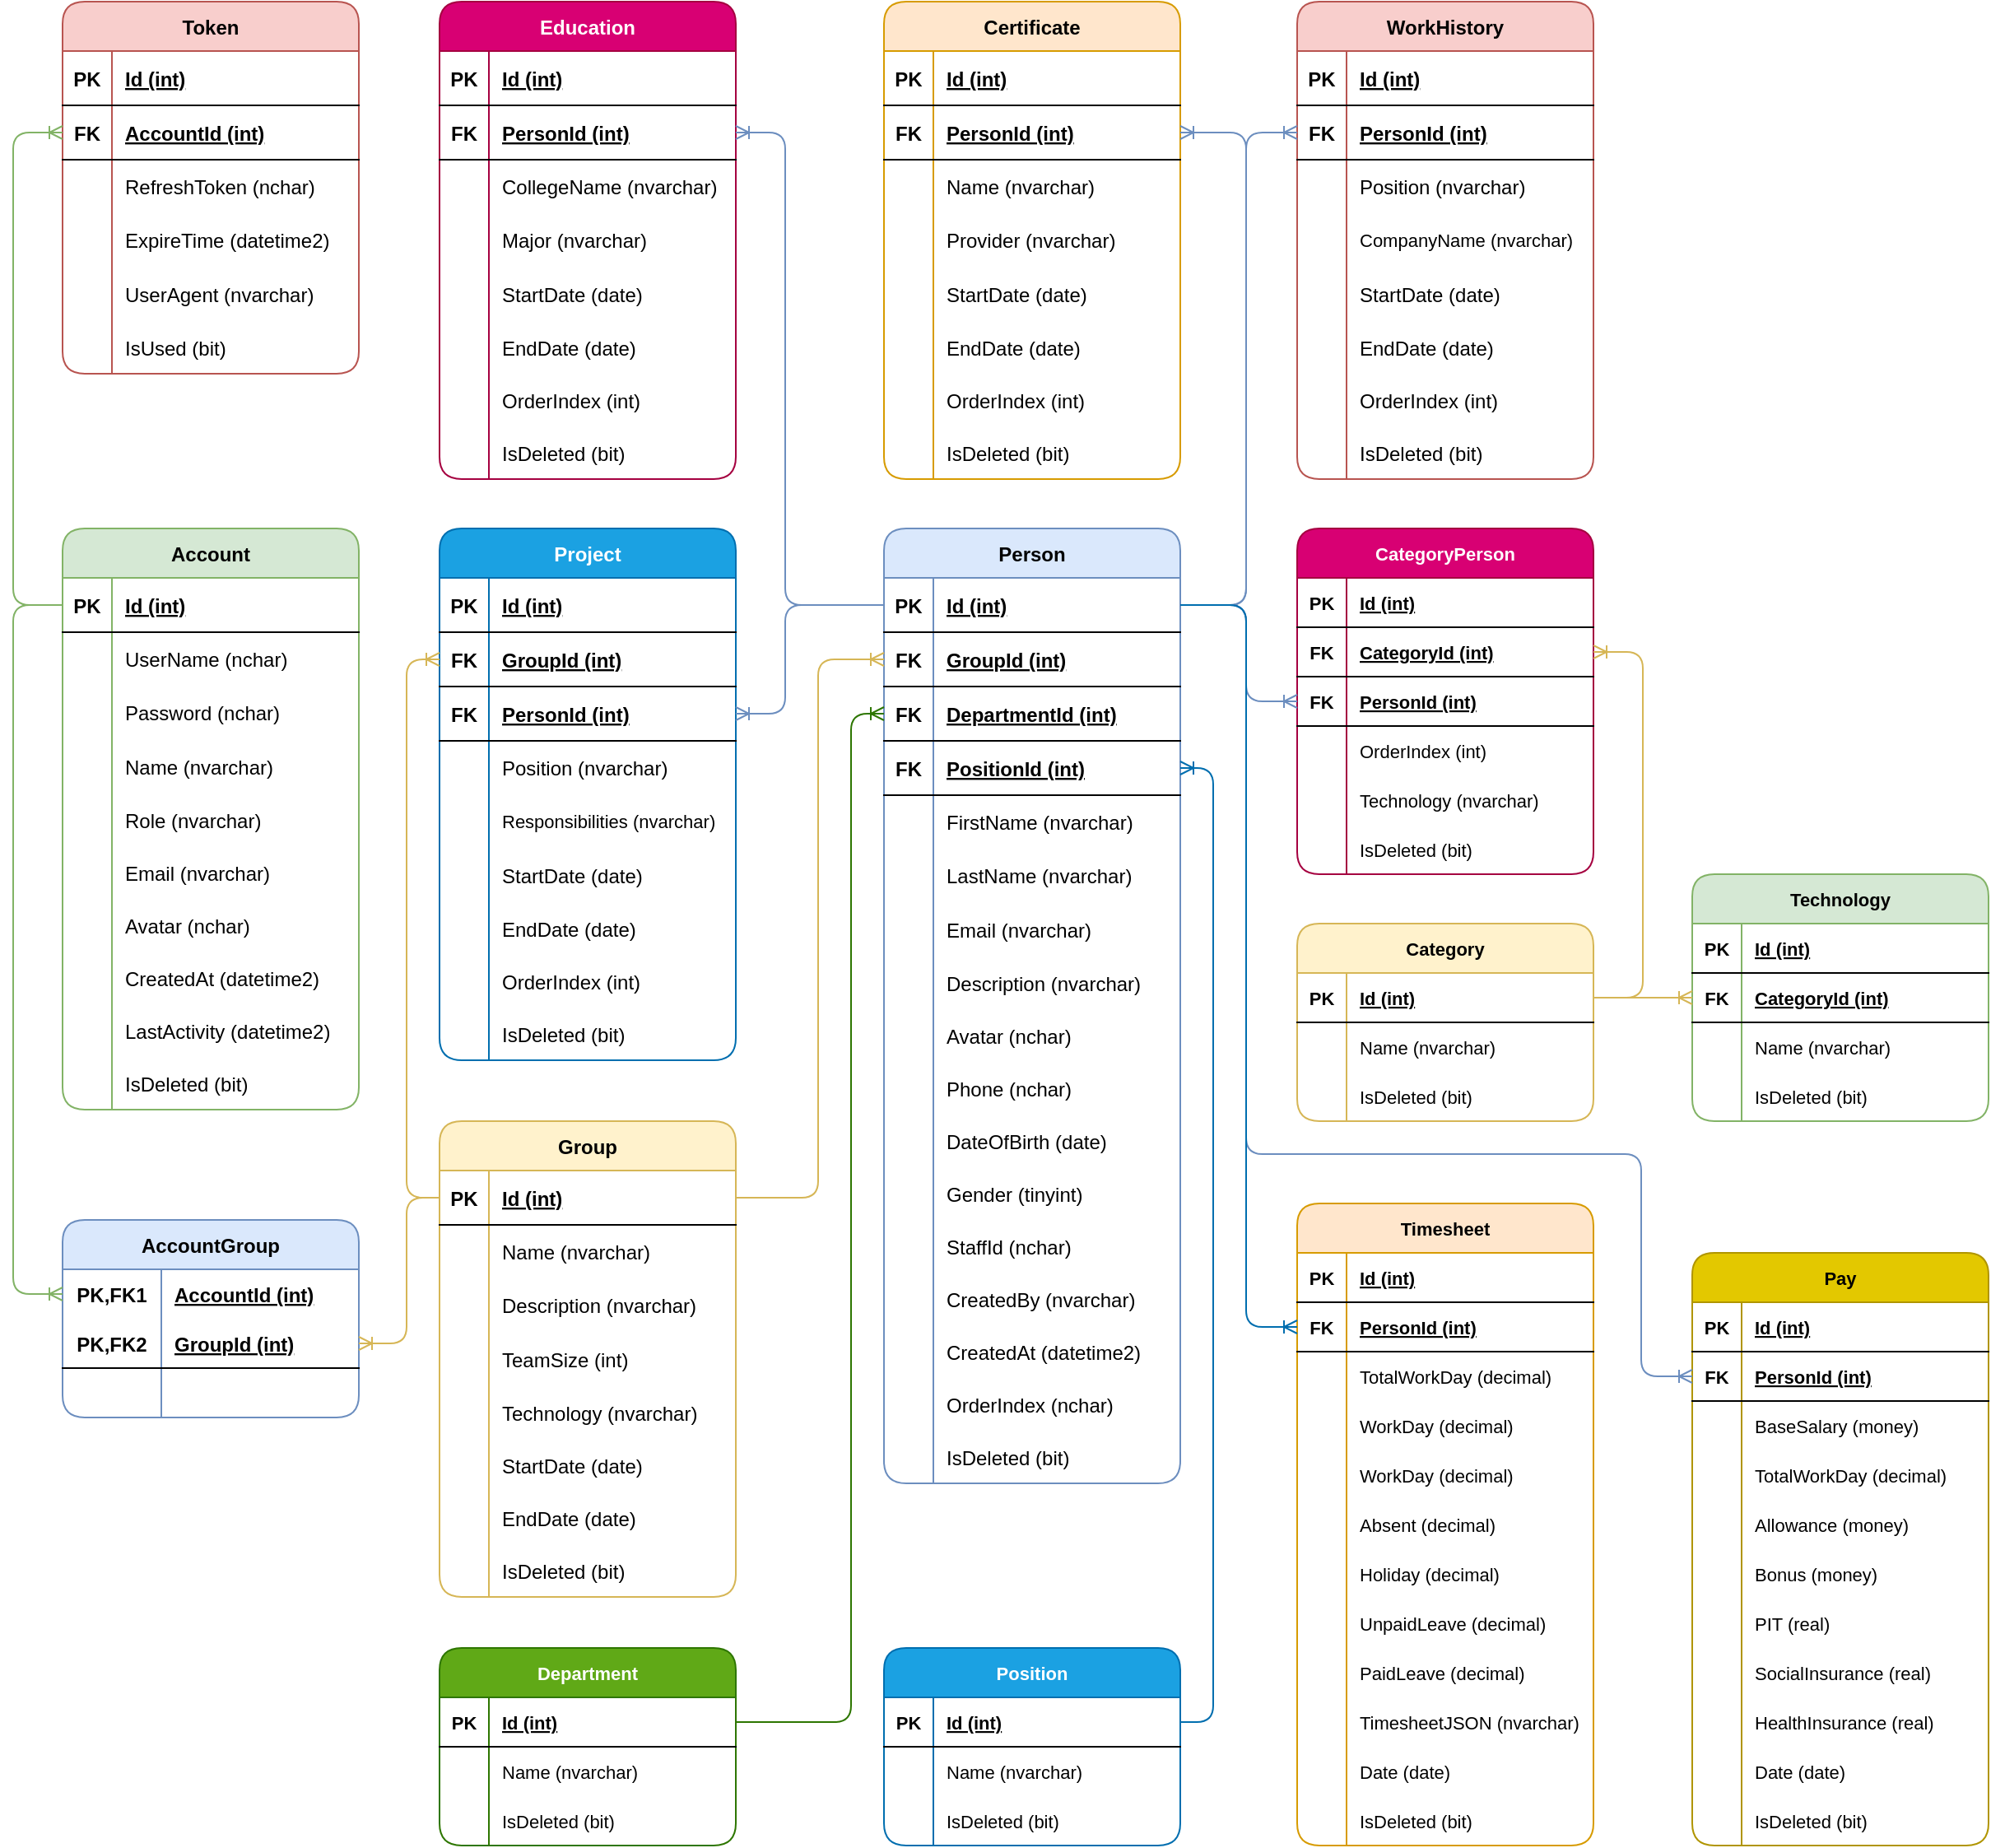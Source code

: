 <mxfile version="19.0.3" type="device"><diagram id="IQWM0BGBrUBT5PwkLtIU" name="db-diagram"><mxGraphModel dx="1038" dy="659" grid="1" gridSize="10" guides="1" tooltips="1" connect="1" arrows="1" fold="1" page="0" pageScale="1" pageWidth="850" pageHeight="1100" math="0" shadow="0"><root><mxCell id="0"/><mxCell id="1" parent="0"/><mxCell id="VqIRqjXax7T4qneetQDV-1" value="Token" style="shape=table;startSize=30;container=1;collapsible=1;childLayout=tableLayout;fixedRows=1;rowLines=0;fontStyle=1;align=center;resizeLast=1;fillColor=#f8cecc;strokeColor=#b85450;rounded=1;shadow=0;swimlaneLine=1;sketch=0;columnLines=1;" parent="1" vertex="1"><mxGeometry x="61" y="40" width="180" height="226" as="geometry"/></mxCell><mxCell id="VqIRqjXax7T4qneetQDV-2" value="" style="shape=tableRow;horizontal=0;startSize=0;swimlaneHead=0;swimlaneBody=0;fillColor=none;collapsible=0;dropTarget=0;points=[[0,0.5],[1,0.5]];portConstraint=eastwest;top=0;left=0;right=0;bottom=1;" parent="VqIRqjXax7T4qneetQDV-1" vertex="1"><mxGeometry y="30" width="180" height="33" as="geometry"/></mxCell><mxCell id="VqIRqjXax7T4qneetQDV-3" value="PK" style="shape=partialRectangle;connectable=0;fillColor=none;top=0;left=0;bottom=0;right=0;fontStyle=1;overflow=hidden;" parent="VqIRqjXax7T4qneetQDV-2" vertex="1"><mxGeometry width="30" height="33" as="geometry"><mxRectangle width="30" height="33" as="alternateBounds"/></mxGeometry></mxCell><mxCell id="VqIRqjXax7T4qneetQDV-4" value="Id (int)" style="shape=partialRectangle;connectable=0;fillColor=none;top=0;left=0;bottom=0;right=0;align=left;spacingLeft=6;fontStyle=5;overflow=hidden;" parent="VqIRqjXax7T4qneetQDV-2" vertex="1"><mxGeometry x="30" width="150" height="33" as="geometry"><mxRectangle width="150" height="33" as="alternateBounds"/></mxGeometry></mxCell><mxCell id="VqIRqjXax7T4qneetQDV-488" value="" style="shape=tableRow;horizontal=0;startSize=0;swimlaneHead=0;swimlaneBody=0;fillColor=none;collapsible=0;dropTarget=0;points=[[0,0.5],[1,0.5]];portConstraint=eastwest;top=0;left=0;right=0;bottom=1;" parent="VqIRqjXax7T4qneetQDV-1" vertex="1"><mxGeometry y="63" width="180" height="33" as="geometry"/></mxCell><mxCell id="VqIRqjXax7T4qneetQDV-489" value="FK" style="shape=partialRectangle;connectable=0;fillColor=none;top=0;left=0;bottom=0;right=0;fontStyle=1;overflow=hidden;" parent="VqIRqjXax7T4qneetQDV-488" vertex="1"><mxGeometry width="30" height="33" as="geometry"><mxRectangle width="30" height="33" as="alternateBounds"/></mxGeometry></mxCell><mxCell id="VqIRqjXax7T4qneetQDV-490" value="AccountId (int)" style="shape=partialRectangle;connectable=0;fillColor=none;top=0;left=0;bottom=0;right=0;align=left;spacingLeft=6;fontStyle=5;overflow=hidden;" parent="VqIRqjXax7T4qneetQDV-488" vertex="1"><mxGeometry x="30" width="150" height="33" as="geometry"><mxRectangle width="150" height="33" as="alternateBounds"/></mxGeometry></mxCell><mxCell id="VqIRqjXax7T4qneetQDV-5" value="" style="shape=tableRow;horizontal=0;startSize=0;swimlaneHead=0;swimlaneBody=0;fillColor=none;collapsible=0;dropTarget=0;points=[[0,0.5],[1,0.5]];portConstraint=eastwest;top=0;left=0;right=0;bottom=0;" parent="VqIRqjXax7T4qneetQDV-1" vertex="1"><mxGeometry y="96" width="180" height="32" as="geometry"/></mxCell><mxCell id="VqIRqjXax7T4qneetQDV-6" value="" style="shape=partialRectangle;connectable=0;fillColor=none;top=0;left=0;bottom=0;right=0;editable=1;overflow=hidden;" parent="VqIRqjXax7T4qneetQDV-5" vertex="1"><mxGeometry width="30" height="32" as="geometry"><mxRectangle width="30" height="32" as="alternateBounds"/></mxGeometry></mxCell><mxCell id="VqIRqjXax7T4qneetQDV-7" value="RefreshToken (nchar)" style="shape=partialRectangle;connectable=0;fillColor=none;top=0;left=0;bottom=0;right=0;align=left;spacingLeft=6;overflow=hidden;" parent="VqIRqjXax7T4qneetQDV-5" vertex="1"><mxGeometry x="30" width="150" height="32" as="geometry"><mxRectangle width="150" height="32" as="alternateBounds"/></mxGeometry></mxCell><mxCell id="VqIRqjXax7T4qneetQDV-8" value="" style="shape=tableRow;horizontal=0;startSize=0;swimlaneHead=0;swimlaneBody=0;fillColor=none;collapsible=0;dropTarget=0;points=[[0,0.5],[1,0.5]];portConstraint=eastwest;top=0;left=0;right=0;bottom=0;" parent="VqIRqjXax7T4qneetQDV-1" vertex="1"><mxGeometry y="128" width="180" height="33" as="geometry"/></mxCell><mxCell id="VqIRqjXax7T4qneetQDV-9" value="" style="shape=partialRectangle;connectable=0;fillColor=none;top=0;left=0;bottom=0;right=0;editable=1;overflow=hidden;" parent="VqIRqjXax7T4qneetQDV-8" vertex="1"><mxGeometry width="30" height="33" as="geometry"><mxRectangle width="30" height="33" as="alternateBounds"/></mxGeometry></mxCell><mxCell id="VqIRqjXax7T4qneetQDV-10" value="ExpireTime (datetime2)" style="shape=partialRectangle;connectable=0;fillColor=none;top=0;left=0;bottom=0;right=0;align=left;spacingLeft=6;overflow=hidden;" parent="VqIRqjXax7T4qneetQDV-8" vertex="1"><mxGeometry x="30" width="150" height="33" as="geometry"><mxRectangle width="150" height="33" as="alternateBounds"/></mxGeometry></mxCell><mxCell id="VqIRqjXax7T4qneetQDV-17" value="" style="shape=tableRow;horizontal=0;startSize=0;swimlaneHead=0;swimlaneBody=0;fillColor=none;collapsible=0;dropTarget=0;points=[[0,0.5],[1,0.5]];portConstraint=eastwest;top=0;left=0;right=0;bottom=0;" parent="VqIRqjXax7T4qneetQDV-1" vertex="1"><mxGeometry y="161" width="180" height="33" as="geometry"/></mxCell><mxCell id="VqIRqjXax7T4qneetQDV-18" value="" style="shape=partialRectangle;connectable=0;fillColor=none;top=0;left=0;bottom=0;right=0;editable=1;overflow=hidden;" parent="VqIRqjXax7T4qneetQDV-17" vertex="1"><mxGeometry width="30" height="33" as="geometry"><mxRectangle width="30" height="33" as="alternateBounds"/></mxGeometry></mxCell><mxCell id="VqIRqjXax7T4qneetQDV-19" value="UserAgent (nvarchar)" style="shape=partialRectangle;connectable=0;fillColor=none;top=0;left=0;bottom=0;right=0;align=left;spacingLeft=6;overflow=hidden;" parent="VqIRqjXax7T4qneetQDV-17" vertex="1"><mxGeometry x="30" width="150" height="33" as="geometry"><mxRectangle width="150" height="33" as="alternateBounds"/></mxGeometry></mxCell><mxCell id="VqIRqjXax7T4qneetQDV-14" value="" style="shape=tableRow;horizontal=0;startSize=0;swimlaneHead=0;swimlaneBody=0;fillColor=none;collapsible=0;dropTarget=0;points=[[0,0.5],[1,0.5]];portConstraint=eastwest;top=0;left=0;right=0;bottom=0;" parent="VqIRqjXax7T4qneetQDV-1" vertex="1"><mxGeometry y="194" width="180" height="32" as="geometry"/></mxCell><mxCell id="VqIRqjXax7T4qneetQDV-15" value="" style="shape=partialRectangle;connectable=0;fillColor=none;top=0;left=0;bottom=0;right=0;editable=1;overflow=hidden;" parent="VqIRqjXax7T4qneetQDV-14" vertex="1"><mxGeometry width="30" height="32" as="geometry"><mxRectangle width="30" height="32" as="alternateBounds"/></mxGeometry></mxCell><mxCell id="VqIRqjXax7T4qneetQDV-16" value="IsUsed (bit)" style="shape=partialRectangle;connectable=0;fillColor=none;top=0;left=0;bottom=0;right=0;align=left;spacingLeft=6;overflow=hidden;" parent="VqIRqjXax7T4qneetQDV-14" vertex="1"><mxGeometry x="30" width="150" height="32" as="geometry"><mxRectangle width="150" height="32" as="alternateBounds"/></mxGeometry></mxCell><mxCell id="VqIRqjXax7T4qneetQDV-119" value="Group" style="shape=table;startSize=30;container=1;collapsible=1;childLayout=tableLayout;fixedRows=1;rowLines=0;fontStyle=1;align=center;resizeLast=1;fillColor=#fff2cc;strokeColor=#d6b656;rounded=1;shadow=0;swimlaneLine=1;sketch=0;columnLines=1;" parent="1" vertex="1"><mxGeometry x="290" y="720" width="180" height="289" as="geometry"/></mxCell><mxCell id="VqIRqjXax7T4qneetQDV-120" value="" style="shape=tableRow;horizontal=0;startSize=0;swimlaneHead=0;swimlaneBody=0;fillColor=none;collapsible=0;dropTarget=0;points=[[0,0.5],[1,0.5]];portConstraint=eastwest;top=0;left=0;right=0;bottom=1;" parent="VqIRqjXax7T4qneetQDV-119" vertex="1"><mxGeometry y="30" width="180" height="33" as="geometry"/></mxCell><mxCell id="VqIRqjXax7T4qneetQDV-121" value="PK" style="shape=partialRectangle;connectable=0;fillColor=none;top=0;left=0;bottom=0;right=0;fontStyle=1;overflow=hidden;" parent="VqIRqjXax7T4qneetQDV-120" vertex="1"><mxGeometry width="30" height="33" as="geometry"><mxRectangle width="30" height="33" as="alternateBounds"/></mxGeometry></mxCell><mxCell id="VqIRqjXax7T4qneetQDV-122" value="Id (int)" style="shape=partialRectangle;connectable=0;fillColor=none;top=0;left=0;bottom=0;right=0;align=left;spacingLeft=6;fontStyle=5;overflow=hidden;" parent="VqIRqjXax7T4qneetQDV-120" vertex="1"><mxGeometry x="30" width="150" height="33" as="geometry"><mxRectangle width="150" height="33" as="alternateBounds"/></mxGeometry></mxCell><mxCell id="VqIRqjXax7T4qneetQDV-123" value="" style="shape=tableRow;horizontal=0;startSize=0;swimlaneHead=0;swimlaneBody=0;fillColor=none;collapsible=0;dropTarget=0;points=[[0,0.5],[1,0.5]];portConstraint=eastwest;top=0;left=0;right=0;bottom=0;" parent="VqIRqjXax7T4qneetQDV-119" vertex="1"><mxGeometry y="63" width="180" height="32" as="geometry"/></mxCell><mxCell id="VqIRqjXax7T4qneetQDV-124" value="" style="shape=partialRectangle;connectable=0;fillColor=none;top=0;left=0;bottom=0;right=0;editable=1;overflow=hidden;" parent="VqIRqjXax7T4qneetQDV-123" vertex="1"><mxGeometry width="30" height="32" as="geometry"><mxRectangle width="30" height="32" as="alternateBounds"/></mxGeometry></mxCell><mxCell id="VqIRqjXax7T4qneetQDV-125" value="Name (nvarchar)" style="shape=partialRectangle;connectable=0;fillColor=none;top=0;left=0;bottom=0;right=0;align=left;spacingLeft=6;overflow=hidden;" parent="VqIRqjXax7T4qneetQDV-123" vertex="1"><mxGeometry x="30" width="150" height="32" as="geometry"><mxRectangle width="150" height="32" as="alternateBounds"/></mxGeometry></mxCell><mxCell id="VqIRqjXax7T4qneetQDV-126" value="" style="shape=tableRow;horizontal=0;startSize=0;swimlaneHead=0;swimlaneBody=0;fillColor=none;collapsible=0;dropTarget=0;points=[[0,0.5],[1,0.5]];portConstraint=eastwest;top=0;left=0;right=0;bottom=0;" parent="VqIRqjXax7T4qneetQDV-119" vertex="1"><mxGeometry y="95" width="180" height="33" as="geometry"/></mxCell><mxCell id="VqIRqjXax7T4qneetQDV-127" value="" style="shape=partialRectangle;connectable=0;fillColor=none;top=0;left=0;bottom=0;right=0;editable=1;overflow=hidden;" parent="VqIRqjXax7T4qneetQDV-126" vertex="1"><mxGeometry width="30" height="33" as="geometry"><mxRectangle width="30" height="33" as="alternateBounds"/></mxGeometry></mxCell><mxCell id="VqIRqjXax7T4qneetQDV-128" value="Description (nvarchar)" style="shape=partialRectangle;connectable=0;fillColor=none;top=0;left=0;bottom=0;right=0;align=left;spacingLeft=6;overflow=hidden;" parent="VqIRqjXax7T4qneetQDV-126" vertex="1"><mxGeometry x="30" width="150" height="33" as="geometry"><mxRectangle width="150" height="33" as="alternateBounds"/></mxGeometry></mxCell><mxCell id="VqIRqjXax7T4qneetQDV-129" value="" style="shape=tableRow;horizontal=0;startSize=0;swimlaneHead=0;swimlaneBody=0;fillColor=none;collapsible=0;dropTarget=0;points=[[0,0.5],[1,0.5]];portConstraint=eastwest;top=0;left=0;right=0;bottom=0;" parent="VqIRqjXax7T4qneetQDV-119" vertex="1"><mxGeometry y="128" width="180" height="33" as="geometry"/></mxCell><mxCell id="VqIRqjXax7T4qneetQDV-130" value="" style="shape=partialRectangle;connectable=0;fillColor=none;top=0;left=0;bottom=0;right=0;editable=1;overflow=hidden;" parent="VqIRqjXax7T4qneetQDV-129" vertex="1"><mxGeometry width="30" height="33" as="geometry"><mxRectangle width="30" height="33" as="alternateBounds"/></mxGeometry></mxCell><mxCell id="VqIRqjXax7T4qneetQDV-131" value="TeamSize (int)" style="shape=partialRectangle;connectable=0;fillColor=none;top=0;left=0;bottom=0;right=0;align=left;spacingLeft=6;overflow=hidden;" parent="VqIRqjXax7T4qneetQDV-129" vertex="1"><mxGeometry x="30" width="150" height="33" as="geometry"><mxRectangle width="150" height="33" as="alternateBounds"/></mxGeometry></mxCell><mxCell id="VqIRqjXax7T4qneetQDV-132" value="" style="shape=tableRow;horizontal=0;startSize=0;swimlaneHead=0;swimlaneBody=0;fillColor=none;collapsible=0;dropTarget=0;points=[[0,0.5],[1,0.5]];portConstraint=eastwest;top=0;left=0;right=0;bottom=0;" parent="VqIRqjXax7T4qneetQDV-119" vertex="1"><mxGeometry y="161" width="180" height="32" as="geometry"/></mxCell><mxCell id="VqIRqjXax7T4qneetQDV-133" value="" style="shape=partialRectangle;connectable=0;fillColor=none;top=0;left=0;bottom=0;right=0;editable=1;overflow=hidden;" parent="VqIRqjXax7T4qneetQDV-132" vertex="1"><mxGeometry width="30" height="32" as="geometry"><mxRectangle width="30" height="32" as="alternateBounds"/></mxGeometry></mxCell><mxCell id="VqIRqjXax7T4qneetQDV-134" value="Technology (nvarchar)" style="shape=partialRectangle;connectable=0;fillColor=none;top=0;left=0;bottom=0;right=0;align=left;spacingLeft=6;overflow=hidden;" parent="VqIRqjXax7T4qneetQDV-132" vertex="1"><mxGeometry x="30" width="150" height="32" as="geometry"><mxRectangle width="150" height="32" as="alternateBounds"/></mxGeometry></mxCell><mxCell id="VqIRqjXax7T4qneetQDV-138" value="" style="shape=tableRow;horizontal=0;startSize=0;swimlaneHead=0;swimlaneBody=0;fillColor=none;collapsible=0;dropTarget=0;points=[[0,0.5],[1,0.5]];portConstraint=eastwest;top=0;left=0;right=0;bottom=0;" parent="VqIRqjXax7T4qneetQDV-119" vertex="1"><mxGeometry y="193" width="180" height="32" as="geometry"/></mxCell><mxCell id="VqIRqjXax7T4qneetQDV-139" value="" style="shape=partialRectangle;connectable=0;fillColor=none;top=0;left=0;bottom=0;right=0;editable=1;overflow=hidden;" parent="VqIRqjXax7T4qneetQDV-138" vertex="1"><mxGeometry width="30" height="32" as="geometry"><mxRectangle width="30" height="32" as="alternateBounds"/></mxGeometry></mxCell><mxCell id="VqIRqjXax7T4qneetQDV-140" value="StartDate (date)" style="shape=partialRectangle;connectable=0;fillColor=none;top=0;left=0;bottom=0;right=0;align=left;spacingLeft=6;overflow=hidden;" parent="VqIRqjXax7T4qneetQDV-138" vertex="1"><mxGeometry x="30" width="150" height="32" as="geometry"><mxRectangle width="150" height="32" as="alternateBounds"/></mxGeometry></mxCell><mxCell id="VqIRqjXax7T4qneetQDV-141" value="" style="shape=tableRow;horizontal=0;startSize=0;swimlaneHead=0;swimlaneBody=0;fillColor=none;collapsible=0;dropTarget=0;points=[[0,0.5],[1,0.5]];portConstraint=eastwest;top=0;left=0;right=0;bottom=0;" parent="VqIRqjXax7T4qneetQDV-119" vertex="1"><mxGeometry y="225" width="180" height="32" as="geometry"/></mxCell><mxCell id="VqIRqjXax7T4qneetQDV-142" value="" style="shape=partialRectangle;connectable=0;fillColor=none;top=0;left=0;bottom=0;right=0;editable=1;overflow=hidden;" parent="VqIRqjXax7T4qneetQDV-141" vertex="1"><mxGeometry width="30" height="32" as="geometry"><mxRectangle width="30" height="32" as="alternateBounds"/></mxGeometry></mxCell><mxCell id="VqIRqjXax7T4qneetQDV-143" value="EndDate (date)" style="shape=partialRectangle;connectable=0;fillColor=none;top=0;left=0;bottom=0;right=0;align=left;spacingLeft=6;overflow=hidden;" parent="VqIRqjXax7T4qneetQDV-141" vertex="1"><mxGeometry x="30" width="150" height="32" as="geometry"><mxRectangle width="150" height="32" as="alternateBounds"/></mxGeometry></mxCell><mxCell id="VqIRqjXax7T4qneetQDV-135" value="" style="shape=tableRow;horizontal=0;startSize=0;swimlaneHead=0;swimlaneBody=0;fillColor=none;collapsible=0;dropTarget=0;points=[[0,0.5],[1,0.5]];portConstraint=eastwest;top=0;left=0;right=0;bottom=0;" parent="VqIRqjXax7T4qneetQDV-119" vertex="1"><mxGeometry y="257" width="180" height="32" as="geometry"/></mxCell><mxCell id="VqIRqjXax7T4qneetQDV-136" value="" style="shape=partialRectangle;connectable=0;fillColor=none;top=0;left=0;bottom=0;right=0;editable=1;overflow=hidden;" parent="VqIRqjXax7T4qneetQDV-135" vertex="1"><mxGeometry width="30" height="32" as="geometry"><mxRectangle width="30" height="32" as="alternateBounds"/></mxGeometry></mxCell><mxCell id="VqIRqjXax7T4qneetQDV-137" value="IsDeleted (bit)" style="shape=partialRectangle;connectable=0;fillColor=none;top=0;left=0;bottom=0;right=0;align=left;spacingLeft=6;overflow=hidden;" parent="VqIRqjXax7T4qneetQDV-135" vertex="1"><mxGeometry x="30" width="150" height="32" as="geometry"><mxRectangle width="150" height="32" as="alternateBounds"/></mxGeometry></mxCell><mxCell id="VqIRqjXax7T4qneetQDV-144" value="Education" style="shape=table;startSize=30;container=1;collapsible=1;childLayout=tableLayout;fixedRows=1;rowLines=0;fontStyle=1;align=center;resizeLast=1;fillColor=#d80073;strokeColor=#A50040;rounded=1;shadow=0;swimlaneLine=1;sketch=0;columnLines=1;fontColor=#ffffff;" parent="1" vertex="1"><mxGeometry x="290" y="40" width="180" height="290" as="geometry"/></mxCell><mxCell id="VqIRqjXax7T4qneetQDV-145" value="" style="shape=tableRow;horizontal=0;startSize=0;swimlaneHead=0;swimlaneBody=0;fillColor=none;collapsible=0;dropTarget=0;points=[[0,0.5],[1,0.5]];portConstraint=eastwest;top=0;left=0;right=0;bottom=1;" parent="VqIRqjXax7T4qneetQDV-144" vertex="1"><mxGeometry y="30" width="180" height="33" as="geometry"/></mxCell><mxCell id="VqIRqjXax7T4qneetQDV-146" value="PK" style="shape=partialRectangle;connectable=0;fillColor=none;top=0;left=0;bottom=0;right=0;fontStyle=1;overflow=hidden;" parent="VqIRqjXax7T4qneetQDV-145" vertex="1"><mxGeometry width="30" height="33" as="geometry"><mxRectangle width="30" height="33" as="alternateBounds"/></mxGeometry></mxCell><mxCell id="VqIRqjXax7T4qneetQDV-147" value="Id (int)" style="shape=partialRectangle;connectable=0;fillColor=none;top=0;left=0;bottom=0;right=0;align=left;spacingLeft=6;fontStyle=5;overflow=hidden;" parent="VqIRqjXax7T4qneetQDV-145" vertex="1"><mxGeometry x="30" width="150" height="33" as="geometry"><mxRectangle width="150" height="33" as="alternateBounds"/></mxGeometry></mxCell><mxCell id="VqIRqjXax7T4qneetQDV-497" value="" style="shape=tableRow;horizontal=0;startSize=0;swimlaneHead=0;swimlaneBody=0;fillColor=none;collapsible=0;dropTarget=0;points=[[0,0.5],[1,0.5]];portConstraint=eastwest;top=0;left=0;right=0;bottom=1;" parent="VqIRqjXax7T4qneetQDV-144" vertex="1"><mxGeometry y="63" width="180" height="33" as="geometry"/></mxCell><mxCell id="VqIRqjXax7T4qneetQDV-498" value="FK" style="shape=partialRectangle;connectable=0;fillColor=none;top=0;left=0;bottom=0;right=0;fontStyle=1;overflow=hidden;" parent="VqIRqjXax7T4qneetQDV-497" vertex="1"><mxGeometry width="30" height="33" as="geometry"><mxRectangle width="30" height="33" as="alternateBounds"/></mxGeometry></mxCell><mxCell id="VqIRqjXax7T4qneetQDV-499" value="PersonId (int)" style="shape=partialRectangle;connectable=0;fillColor=none;top=0;left=0;bottom=0;right=0;align=left;spacingLeft=6;fontStyle=5;overflow=hidden;" parent="VqIRqjXax7T4qneetQDV-497" vertex="1"><mxGeometry x="30" width="150" height="33" as="geometry"><mxRectangle width="150" height="33" as="alternateBounds"/></mxGeometry></mxCell><mxCell id="VqIRqjXax7T4qneetQDV-148" value="" style="shape=tableRow;horizontal=0;startSize=0;swimlaneHead=0;swimlaneBody=0;fillColor=none;collapsible=0;dropTarget=0;points=[[0,0.5],[1,0.5]];portConstraint=eastwest;top=0;left=0;right=0;bottom=0;" parent="VqIRqjXax7T4qneetQDV-144" vertex="1"><mxGeometry y="96" width="180" height="32" as="geometry"/></mxCell><mxCell id="VqIRqjXax7T4qneetQDV-149" value="" style="shape=partialRectangle;connectable=0;fillColor=none;top=0;left=0;bottom=0;right=0;editable=1;overflow=hidden;" parent="VqIRqjXax7T4qneetQDV-148" vertex="1"><mxGeometry width="30" height="32" as="geometry"><mxRectangle width="30" height="32" as="alternateBounds"/></mxGeometry></mxCell><mxCell id="VqIRqjXax7T4qneetQDV-150" value="CollegeName (nvarchar)" style="shape=partialRectangle;connectable=0;fillColor=none;top=0;left=0;bottom=0;right=0;align=left;spacingLeft=6;overflow=hidden;" parent="VqIRqjXax7T4qneetQDV-148" vertex="1"><mxGeometry x="30" width="150" height="32" as="geometry"><mxRectangle width="150" height="32" as="alternateBounds"/></mxGeometry></mxCell><mxCell id="VqIRqjXax7T4qneetQDV-151" value="" style="shape=tableRow;horizontal=0;startSize=0;swimlaneHead=0;swimlaneBody=0;fillColor=none;collapsible=0;dropTarget=0;points=[[0,0.5],[1,0.5]];portConstraint=eastwest;top=0;left=0;right=0;bottom=0;" parent="VqIRqjXax7T4qneetQDV-144" vertex="1"><mxGeometry y="128" width="180" height="33" as="geometry"/></mxCell><mxCell id="VqIRqjXax7T4qneetQDV-152" value="" style="shape=partialRectangle;connectable=0;fillColor=none;top=0;left=0;bottom=0;right=0;editable=1;overflow=hidden;" parent="VqIRqjXax7T4qneetQDV-151" vertex="1"><mxGeometry width="30" height="33" as="geometry"><mxRectangle width="30" height="33" as="alternateBounds"/></mxGeometry></mxCell><mxCell id="VqIRqjXax7T4qneetQDV-153" value="Major (nvarchar)" style="shape=partialRectangle;connectable=0;fillColor=none;top=0;left=0;bottom=0;right=0;align=left;spacingLeft=6;overflow=hidden;" parent="VqIRqjXax7T4qneetQDV-151" vertex="1"><mxGeometry x="30" width="150" height="33" as="geometry"><mxRectangle width="150" height="33" as="alternateBounds"/></mxGeometry></mxCell><mxCell id="VqIRqjXax7T4qneetQDV-154" value="" style="shape=tableRow;horizontal=0;startSize=0;swimlaneHead=0;swimlaneBody=0;fillColor=none;collapsible=0;dropTarget=0;points=[[0,0.5],[1,0.5]];portConstraint=eastwest;top=0;left=0;right=0;bottom=0;" parent="VqIRqjXax7T4qneetQDV-144" vertex="1"><mxGeometry y="161" width="180" height="33" as="geometry"/></mxCell><mxCell id="VqIRqjXax7T4qneetQDV-155" value="" style="shape=partialRectangle;connectable=0;fillColor=none;top=0;left=0;bottom=0;right=0;editable=1;overflow=hidden;" parent="VqIRqjXax7T4qneetQDV-154" vertex="1"><mxGeometry width="30" height="33" as="geometry"><mxRectangle width="30" height="33" as="alternateBounds"/></mxGeometry></mxCell><mxCell id="VqIRqjXax7T4qneetQDV-156" value="StartDate (date)" style="shape=partialRectangle;connectable=0;fillColor=none;top=0;left=0;bottom=0;right=0;align=left;spacingLeft=6;overflow=hidden;" parent="VqIRqjXax7T4qneetQDV-154" vertex="1"><mxGeometry x="30" width="150" height="33" as="geometry"><mxRectangle width="150" height="33" as="alternateBounds"/></mxGeometry></mxCell><mxCell id="VqIRqjXax7T4qneetQDV-157" value="" style="shape=tableRow;horizontal=0;startSize=0;swimlaneHead=0;swimlaneBody=0;fillColor=none;collapsible=0;dropTarget=0;points=[[0,0.5],[1,0.5]];portConstraint=eastwest;top=0;left=0;right=0;bottom=0;" parent="VqIRqjXax7T4qneetQDV-144" vertex="1"><mxGeometry y="194" width="180" height="32" as="geometry"/></mxCell><mxCell id="VqIRqjXax7T4qneetQDV-158" value="" style="shape=partialRectangle;connectable=0;fillColor=none;top=0;left=0;bottom=0;right=0;editable=1;overflow=hidden;" parent="VqIRqjXax7T4qneetQDV-157" vertex="1"><mxGeometry width="30" height="32" as="geometry"><mxRectangle width="30" height="32" as="alternateBounds"/></mxGeometry></mxCell><mxCell id="VqIRqjXax7T4qneetQDV-159" value="EndDate (date)" style="shape=partialRectangle;connectable=0;fillColor=none;top=0;left=0;bottom=0;right=0;align=left;spacingLeft=6;overflow=hidden;" parent="VqIRqjXax7T4qneetQDV-157" vertex="1"><mxGeometry x="30" width="150" height="32" as="geometry"><mxRectangle width="150" height="32" as="alternateBounds"/></mxGeometry></mxCell><mxCell id="VqIRqjXax7T4qneetQDV-160" value="" style="shape=tableRow;horizontal=0;startSize=0;swimlaneHead=0;swimlaneBody=0;fillColor=none;collapsible=0;dropTarget=0;points=[[0,0.5],[1,0.5]];portConstraint=eastwest;top=0;left=0;right=0;bottom=0;" parent="VqIRqjXax7T4qneetQDV-144" vertex="1"><mxGeometry y="226" width="180" height="32" as="geometry"/></mxCell><mxCell id="VqIRqjXax7T4qneetQDV-161" value="" style="shape=partialRectangle;connectable=0;fillColor=none;top=0;left=0;bottom=0;right=0;editable=1;overflow=hidden;" parent="VqIRqjXax7T4qneetQDV-160" vertex="1"><mxGeometry width="30" height="32" as="geometry"><mxRectangle width="30" height="32" as="alternateBounds"/></mxGeometry></mxCell><mxCell id="VqIRqjXax7T4qneetQDV-162" value="OrderIndex (int)" style="shape=partialRectangle;connectable=0;fillColor=none;top=0;left=0;bottom=0;right=0;align=left;spacingLeft=6;overflow=hidden;" parent="VqIRqjXax7T4qneetQDV-160" vertex="1"><mxGeometry x="30" width="150" height="32" as="geometry"><mxRectangle width="150" height="32" as="alternateBounds"/></mxGeometry></mxCell><mxCell id="VqIRqjXax7T4qneetQDV-166" value="" style="shape=tableRow;horizontal=0;startSize=0;swimlaneHead=0;swimlaneBody=0;fillColor=none;collapsible=0;dropTarget=0;points=[[0,0.5],[1,0.5]];portConstraint=eastwest;top=0;left=0;right=0;bottom=0;" parent="VqIRqjXax7T4qneetQDV-144" vertex="1"><mxGeometry y="258" width="180" height="32" as="geometry"/></mxCell><mxCell id="VqIRqjXax7T4qneetQDV-167" value="" style="shape=partialRectangle;connectable=0;fillColor=none;top=0;left=0;bottom=0;right=0;editable=1;overflow=hidden;" parent="VqIRqjXax7T4qneetQDV-166" vertex="1"><mxGeometry width="30" height="32" as="geometry"><mxRectangle width="30" height="32" as="alternateBounds"/></mxGeometry></mxCell><mxCell id="VqIRqjXax7T4qneetQDV-168" value="IsDeleted (bit)" style="shape=partialRectangle;connectable=0;fillColor=none;top=0;left=0;bottom=0;right=0;align=left;spacingLeft=6;overflow=hidden;" parent="VqIRqjXax7T4qneetQDV-166" vertex="1"><mxGeometry x="30" width="150" height="32" as="geometry"><mxRectangle width="150" height="32" as="alternateBounds"/></mxGeometry></mxCell><mxCell id="VqIRqjXax7T4qneetQDV-200" value="Certificate" style="shape=table;startSize=30;container=1;collapsible=1;childLayout=tableLayout;fixedRows=1;rowLines=0;fontStyle=1;align=center;resizeLast=1;fillColor=#ffe6cc;strokeColor=#d79b00;rounded=1;shadow=0;swimlaneLine=1;sketch=0;columnLines=1;" parent="1" vertex="1"><mxGeometry x="560" y="40" width="180" height="290" as="geometry"/></mxCell><mxCell id="VqIRqjXax7T4qneetQDV-201" value="" style="shape=tableRow;horizontal=0;startSize=0;swimlaneHead=0;swimlaneBody=0;fillColor=none;collapsible=0;dropTarget=0;points=[[0,0.5],[1,0.5]];portConstraint=eastwest;top=0;left=0;right=0;bottom=1;" parent="VqIRqjXax7T4qneetQDV-200" vertex="1"><mxGeometry y="30" width="180" height="33" as="geometry"/></mxCell><mxCell id="VqIRqjXax7T4qneetQDV-202" value="PK" style="shape=partialRectangle;connectable=0;fillColor=none;top=0;left=0;bottom=0;right=0;fontStyle=1;overflow=hidden;" parent="VqIRqjXax7T4qneetQDV-201" vertex="1"><mxGeometry width="30" height="33" as="geometry"><mxRectangle width="30" height="33" as="alternateBounds"/></mxGeometry></mxCell><mxCell id="VqIRqjXax7T4qneetQDV-203" value="Id (int)" style="shape=partialRectangle;connectable=0;fillColor=none;top=0;left=0;bottom=0;right=0;align=left;spacingLeft=6;fontStyle=5;overflow=hidden;" parent="VqIRqjXax7T4qneetQDV-201" vertex="1"><mxGeometry x="30" width="150" height="33" as="geometry"><mxRectangle width="150" height="33" as="alternateBounds"/></mxGeometry></mxCell><mxCell id="VqIRqjXax7T4qneetQDV-500" value="" style="shape=tableRow;horizontal=0;startSize=0;swimlaneHead=0;swimlaneBody=0;fillColor=none;collapsible=0;dropTarget=0;points=[[0,0.5],[1,0.5]];portConstraint=eastwest;top=0;left=0;right=0;bottom=1;" parent="VqIRqjXax7T4qneetQDV-200" vertex="1"><mxGeometry y="63" width="180" height="33" as="geometry"/></mxCell><mxCell id="VqIRqjXax7T4qneetQDV-501" value="FK" style="shape=partialRectangle;connectable=0;fillColor=none;top=0;left=0;bottom=0;right=0;fontStyle=1;overflow=hidden;" parent="VqIRqjXax7T4qneetQDV-500" vertex="1"><mxGeometry width="30" height="33" as="geometry"><mxRectangle width="30" height="33" as="alternateBounds"/></mxGeometry></mxCell><mxCell id="VqIRqjXax7T4qneetQDV-502" value="PersonId (int)" style="shape=partialRectangle;connectable=0;fillColor=none;top=0;left=0;bottom=0;right=0;align=left;spacingLeft=6;fontStyle=5;overflow=hidden;" parent="VqIRqjXax7T4qneetQDV-500" vertex="1"><mxGeometry x="30" width="150" height="33" as="geometry"><mxRectangle width="150" height="33" as="alternateBounds"/></mxGeometry></mxCell><mxCell id="VqIRqjXax7T4qneetQDV-204" value="" style="shape=tableRow;horizontal=0;startSize=0;swimlaneHead=0;swimlaneBody=0;fillColor=none;collapsible=0;dropTarget=0;points=[[0,0.5],[1,0.5]];portConstraint=eastwest;top=0;left=0;right=0;bottom=0;" parent="VqIRqjXax7T4qneetQDV-200" vertex="1"><mxGeometry y="96" width="180" height="32" as="geometry"/></mxCell><mxCell id="VqIRqjXax7T4qneetQDV-205" value="" style="shape=partialRectangle;connectable=0;fillColor=none;top=0;left=0;bottom=0;right=0;editable=1;overflow=hidden;" parent="VqIRqjXax7T4qneetQDV-204" vertex="1"><mxGeometry width="30" height="32" as="geometry"><mxRectangle width="30" height="32" as="alternateBounds"/></mxGeometry></mxCell><mxCell id="VqIRqjXax7T4qneetQDV-206" value="Name (nvarchar)" style="shape=partialRectangle;connectable=0;fillColor=none;top=0;left=0;bottom=0;right=0;align=left;spacingLeft=6;overflow=hidden;" parent="VqIRqjXax7T4qneetQDV-204" vertex="1"><mxGeometry x="30" width="150" height="32" as="geometry"><mxRectangle width="150" height="32" as="alternateBounds"/></mxGeometry></mxCell><mxCell id="VqIRqjXax7T4qneetQDV-207" value="" style="shape=tableRow;horizontal=0;startSize=0;swimlaneHead=0;swimlaneBody=0;fillColor=none;collapsible=0;dropTarget=0;points=[[0,0.5],[1,0.5]];portConstraint=eastwest;top=0;left=0;right=0;bottom=0;" parent="VqIRqjXax7T4qneetQDV-200" vertex="1"><mxGeometry y="128" width="180" height="33" as="geometry"/></mxCell><mxCell id="VqIRqjXax7T4qneetQDV-208" value="" style="shape=partialRectangle;connectable=0;fillColor=none;top=0;left=0;bottom=0;right=0;editable=1;overflow=hidden;" parent="VqIRqjXax7T4qneetQDV-207" vertex="1"><mxGeometry width="30" height="33" as="geometry"><mxRectangle width="30" height="33" as="alternateBounds"/></mxGeometry></mxCell><mxCell id="VqIRqjXax7T4qneetQDV-209" value="Provider (nvarchar)" style="shape=partialRectangle;connectable=0;fillColor=none;top=0;left=0;bottom=0;right=0;align=left;spacingLeft=6;overflow=hidden;" parent="VqIRqjXax7T4qneetQDV-207" vertex="1"><mxGeometry x="30" width="150" height="33" as="geometry"><mxRectangle width="150" height="33" as="alternateBounds"/></mxGeometry></mxCell><mxCell id="VqIRqjXax7T4qneetQDV-210" value="" style="shape=tableRow;horizontal=0;startSize=0;swimlaneHead=0;swimlaneBody=0;fillColor=none;collapsible=0;dropTarget=0;points=[[0,0.5],[1,0.5]];portConstraint=eastwest;top=0;left=0;right=0;bottom=0;" parent="VqIRqjXax7T4qneetQDV-200" vertex="1"><mxGeometry y="161" width="180" height="33" as="geometry"/></mxCell><mxCell id="VqIRqjXax7T4qneetQDV-211" value="" style="shape=partialRectangle;connectable=0;fillColor=none;top=0;left=0;bottom=0;right=0;editable=1;overflow=hidden;" parent="VqIRqjXax7T4qneetQDV-210" vertex="1"><mxGeometry width="30" height="33" as="geometry"><mxRectangle width="30" height="33" as="alternateBounds"/></mxGeometry></mxCell><mxCell id="VqIRqjXax7T4qneetQDV-212" value="StartDate (date)" style="shape=partialRectangle;connectable=0;fillColor=none;top=0;left=0;bottom=0;right=0;align=left;spacingLeft=6;overflow=hidden;" parent="VqIRqjXax7T4qneetQDV-210" vertex="1"><mxGeometry x="30" width="150" height="33" as="geometry"><mxRectangle width="150" height="33" as="alternateBounds"/></mxGeometry></mxCell><mxCell id="VqIRqjXax7T4qneetQDV-213" value="" style="shape=tableRow;horizontal=0;startSize=0;swimlaneHead=0;swimlaneBody=0;fillColor=none;collapsible=0;dropTarget=0;points=[[0,0.5],[1,0.5]];portConstraint=eastwest;top=0;left=0;right=0;bottom=0;" parent="VqIRqjXax7T4qneetQDV-200" vertex="1"><mxGeometry y="194" width="180" height="32" as="geometry"/></mxCell><mxCell id="VqIRqjXax7T4qneetQDV-214" value="" style="shape=partialRectangle;connectable=0;fillColor=none;top=0;left=0;bottom=0;right=0;editable=1;overflow=hidden;" parent="VqIRqjXax7T4qneetQDV-213" vertex="1"><mxGeometry width="30" height="32" as="geometry"><mxRectangle width="30" height="32" as="alternateBounds"/></mxGeometry></mxCell><mxCell id="VqIRqjXax7T4qneetQDV-215" value="EndDate (date)" style="shape=partialRectangle;connectable=0;fillColor=none;top=0;left=0;bottom=0;right=0;align=left;spacingLeft=6;overflow=hidden;" parent="VqIRqjXax7T4qneetQDV-213" vertex="1"><mxGeometry x="30" width="150" height="32" as="geometry"><mxRectangle width="150" height="32" as="alternateBounds"/></mxGeometry></mxCell><mxCell id="VqIRqjXax7T4qneetQDV-216" value="" style="shape=tableRow;horizontal=0;startSize=0;swimlaneHead=0;swimlaneBody=0;fillColor=none;collapsible=0;dropTarget=0;points=[[0,0.5],[1,0.5]];portConstraint=eastwest;top=0;left=0;right=0;bottom=0;" parent="VqIRqjXax7T4qneetQDV-200" vertex="1"><mxGeometry y="226" width="180" height="32" as="geometry"/></mxCell><mxCell id="VqIRqjXax7T4qneetQDV-217" value="" style="shape=partialRectangle;connectable=0;fillColor=none;top=0;left=0;bottom=0;right=0;editable=1;overflow=hidden;" parent="VqIRqjXax7T4qneetQDV-216" vertex="1"><mxGeometry width="30" height="32" as="geometry"><mxRectangle width="30" height="32" as="alternateBounds"/></mxGeometry></mxCell><mxCell id="VqIRqjXax7T4qneetQDV-218" value="OrderIndex (int)" style="shape=partialRectangle;connectable=0;fillColor=none;top=0;left=0;bottom=0;right=0;align=left;spacingLeft=6;overflow=hidden;" parent="VqIRqjXax7T4qneetQDV-216" vertex="1"><mxGeometry x="30" width="150" height="32" as="geometry"><mxRectangle width="150" height="32" as="alternateBounds"/></mxGeometry></mxCell><mxCell id="VqIRqjXax7T4qneetQDV-222" value="" style="shape=tableRow;horizontal=0;startSize=0;swimlaneHead=0;swimlaneBody=0;fillColor=none;collapsible=0;dropTarget=0;points=[[0,0.5],[1,0.5]];portConstraint=eastwest;top=0;left=0;right=0;bottom=0;" parent="VqIRqjXax7T4qneetQDV-200" vertex="1"><mxGeometry y="258" width="180" height="32" as="geometry"/></mxCell><mxCell id="VqIRqjXax7T4qneetQDV-223" value="" style="shape=partialRectangle;connectable=0;fillColor=none;top=0;left=0;bottom=0;right=0;editable=1;overflow=hidden;" parent="VqIRqjXax7T4qneetQDV-222" vertex="1"><mxGeometry width="30" height="32" as="geometry"><mxRectangle width="30" height="32" as="alternateBounds"/></mxGeometry></mxCell><mxCell id="VqIRqjXax7T4qneetQDV-224" value="IsDeleted (bit)" style="shape=partialRectangle;connectable=0;fillColor=none;top=0;left=0;bottom=0;right=0;align=left;spacingLeft=6;overflow=hidden;" parent="VqIRqjXax7T4qneetQDV-222" vertex="1"><mxGeometry x="30" width="150" height="32" as="geometry"><mxRectangle width="150" height="32" as="alternateBounds"/></mxGeometry></mxCell><mxCell id="VqIRqjXax7T4qneetQDV-250" value="Person" style="shape=table;startSize=30;container=1;collapsible=1;childLayout=tableLayout;fixedRows=1;rowLines=0;fontStyle=1;align=center;resizeLast=1;fillColor=#dae8fc;strokeColor=#6c8ebf;rounded=1;shadow=0;swimlaneLine=1;sketch=0;columnLines=1;" parent="1" vertex="1"><mxGeometry x="560" y="360" width="180" height="580" as="geometry"/></mxCell><mxCell id="VqIRqjXax7T4qneetQDV-251" value="" style="shape=tableRow;horizontal=0;startSize=0;swimlaneHead=0;swimlaneBody=0;fillColor=none;collapsible=0;dropTarget=0;points=[[0,0.5],[1,0.5]];portConstraint=eastwest;top=0;left=0;right=0;bottom=1;" parent="VqIRqjXax7T4qneetQDV-250" vertex="1"><mxGeometry y="30" width="180" height="33" as="geometry"/></mxCell><mxCell id="VqIRqjXax7T4qneetQDV-252" value="PK" style="shape=partialRectangle;connectable=0;fillColor=none;top=0;left=0;bottom=0;right=0;fontStyle=1;overflow=hidden;" parent="VqIRqjXax7T4qneetQDV-251" vertex="1"><mxGeometry width="30" height="33" as="geometry"><mxRectangle width="30" height="33" as="alternateBounds"/></mxGeometry></mxCell><mxCell id="VqIRqjXax7T4qneetQDV-253" value="Id (int)" style="shape=partialRectangle;connectable=0;fillColor=none;top=0;left=0;bottom=0;right=0;align=left;spacingLeft=6;fontStyle=5;overflow=hidden;" parent="VqIRqjXax7T4qneetQDV-251" vertex="1"><mxGeometry x="30" width="150" height="33" as="geometry"><mxRectangle width="150" height="33" as="alternateBounds"/></mxGeometry></mxCell><mxCell id="VqIRqjXax7T4qneetQDV-518" value="" style="shape=tableRow;horizontal=0;startSize=0;swimlaneHead=0;swimlaneBody=0;fillColor=none;collapsible=0;dropTarget=0;points=[[0,0.5],[1,0.5]];portConstraint=eastwest;top=0;left=0;right=0;bottom=1;" parent="VqIRqjXax7T4qneetQDV-250" vertex="1"><mxGeometry y="63" width="180" height="33" as="geometry"/></mxCell><mxCell id="VqIRqjXax7T4qneetQDV-519" value="FK" style="shape=partialRectangle;connectable=0;fillColor=none;top=0;left=0;bottom=0;right=0;fontStyle=1;overflow=hidden;" parent="VqIRqjXax7T4qneetQDV-518" vertex="1"><mxGeometry width="30" height="33" as="geometry"><mxRectangle width="30" height="33" as="alternateBounds"/></mxGeometry></mxCell><mxCell id="VqIRqjXax7T4qneetQDV-520" value="GroupId (int)" style="shape=partialRectangle;connectable=0;fillColor=none;top=0;left=0;bottom=0;right=0;align=left;spacingLeft=6;fontStyle=5;overflow=hidden;" parent="VqIRqjXax7T4qneetQDV-518" vertex="1"><mxGeometry x="30" width="150" height="33" as="geometry"><mxRectangle width="150" height="33" as="alternateBounds"/></mxGeometry></mxCell><mxCell id="VqIRqjXax7T4qneetQDV-521" value="" style="shape=tableRow;horizontal=0;startSize=0;swimlaneHead=0;swimlaneBody=0;fillColor=none;collapsible=0;dropTarget=0;points=[[0,0.5],[1,0.5]];portConstraint=eastwest;top=0;left=0;right=0;bottom=1;" parent="VqIRqjXax7T4qneetQDV-250" vertex="1"><mxGeometry y="96" width="180" height="33" as="geometry"/></mxCell><mxCell id="VqIRqjXax7T4qneetQDV-522" value="FK" style="shape=partialRectangle;connectable=0;fillColor=none;top=0;left=0;bottom=0;right=0;fontStyle=1;overflow=hidden;" parent="VqIRqjXax7T4qneetQDV-521" vertex="1"><mxGeometry width="30" height="33" as="geometry"><mxRectangle width="30" height="33" as="alternateBounds"/></mxGeometry></mxCell><mxCell id="VqIRqjXax7T4qneetQDV-523" value="DepartmentId (int)" style="shape=partialRectangle;connectable=0;fillColor=none;top=0;left=0;bottom=0;right=0;align=left;spacingLeft=6;fontStyle=5;overflow=hidden;" parent="VqIRqjXax7T4qneetQDV-521" vertex="1"><mxGeometry x="30" width="150" height="33" as="geometry"><mxRectangle width="150" height="33" as="alternateBounds"/></mxGeometry></mxCell><mxCell id="VqIRqjXax7T4qneetQDV-524" value="" style="shape=tableRow;horizontal=0;startSize=0;swimlaneHead=0;swimlaneBody=0;fillColor=none;collapsible=0;dropTarget=0;points=[[0,0.5],[1,0.5]];portConstraint=eastwest;top=0;left=0;right=0;bottom=1;" parent="VqIRqjXax7T4qneetQDV-250" vertex="1"><mxGeometry y="129" width="180" height="33" as="geometry"/></mxCell><mxCell id="VqIRqjXax7T4qneetQDV-525" value="FK" style="shape=partialRectangle;connectable=0;fillColor=none;top=0;left=0;bottom=0;right=0;fontStyle=1;overflow=hidden;" parent="VqIRqjXax7T4qneetQDV-524" vertex="1"><mxGeometry width="30" height="33" as="geometry"><mxRectangle width="30" height="33" as="alternateBounds"/></mxGeometry></mxCell><mxCell id="VqIRqjXax7T4qneetQDV-526" value="PositionId (int)" style="shape=partialRectangle;connectable=0;fillColor=none;top=0;left=0;bottom=0;right=0;align=left;spacingLeft=6;fontStyle=5;overflow=hidden;" parent="VqIRqjXax7T4qneetQDV-524" vertex="1"><mxGeometry x="30" width="150" height="33" as="geometry"><mxRectangle width="150" height="33" as="alternateBounds"/></mxGeometry></mxCell><mxCell id="VqIRqjXax7T4qneetQDV-254" value="" style="shape=tableRow;horizontal=0;startSize=0;swimlaneHead=0;swimlaneBody=0;fillColor=none;collapsible=0;dropTarget=0;points=[[0,0.5],[1,0.5]];portConstraint=eastwest;top=0;left=0;right=0;bottom=0;" parent="VqIRqjXax7T4qneetQDV-250" vertex="1"><mxGeometry y="162" width="180" height="32" as="geometry"/></mxCell><mxCell id="VqIRqjXax7T4qneetQDV-255" value="" style="shape=partialRectangle;connectable=0;fillColor=none;top=0;left=0;bottom=0;right=0;editable=1;overflow=hidden;" parent="VqIRqjXax7T4qneetQDV-254" vertex="1"><mxGeometry width="30" height="32" as="geometry"><mxRectangle width="30" height="32" as="alternateBounds"/></mxGeometry></mxCell><mxCell id="VqIRqjXax7T4qneetQDV-256" value="FirstName (nvarchar)" style="shape=partialRectangle;connectable=0;fillColor=none;top=0;left=0;bottom=0;right=0;align=left;spacingLeft=6;overflow=hidden;" parent="VqIRqjXax7T4qneetQDV-254" vertex="1"><mxGeometry x="30" width="150" height="32" as="geometry"><mxRectangle width="150" height="32" as="alternateBounds"/></mxGeometry></mxCell><mxCell id="VqIRqjXax7T4qneetQDV-257" value="" style="shape=tableRow;horizontal=0;startSize=0;swimlaneHead=0;swimlaneBody=0;fillColor=none;collapsible=0;dropTarget=0;points=[[0,0.5],[1,0.5]];portConstraint=eastwest;top=0;left=0;right=0;bottom=0;" parent="VqIRqjXax7T4qneetQDV-250" vertex="1"><mxGeometry y="194" width="180" height="33" as="geometry"/></mxCell><mxCell id="VqIRqjXax7T4qneetQDV-258" value="" style="shape=partialRectangle;connectable=0;fillColor=none;top=0;left=0;bottom=0;right=0;editable=1;overflow=hidden;" parent="VqIRqjXax7T4qneetQDV-257" vertex="1"><mxGeometry width="30" height="33" as="geometry"><mxRectangle width="30" height="33" as="alternateBounds"/></mxGeometry></mxCell><mxCell id="VqIRqjXax7T4qneetQDV-259" value="LastName (nvarchar)" style="shape=partialRectangle;connectable=0;fillColor=none;top=0;left=0;bottom=0;right=0;align=left;spacingLeft=6;overflow=hidden;" parent="VqIRqjXax7T4qneetQDV-257" vertex="1"><mxGeometry x="30" width="150" height="33" as="geometry"><mxRectangle width="150" height="33" as="alternateBounds"/></mxGeometry></mxCell><mxCell id="VqIRqjXax7T4qneetQDV-260" value="" style="shape=tableRow;horizontal=0;startSize=0;swimlaneHead=0;swimlaneBody=0;fillColor=none;collapsible=0;dropTarget=0;points=[[0,0.5],[1,0.5]];portConstraint=eastwest;top=0;left=0;right=0;bottom=0;" parent="VqIRqjXax7T4qneetQDV-250" vertex="1"><mxGeometry y="227" width="180" height="33" as="geometry"/></mxCell><mxCell id="VqIRqjXax7T4qneetQDV-261" value="" style="shape=partialRectangle;connectable=0;fillColor=none;top=0;left=0;bottom=0;right=0;editable=1;overflow=hidden;" parent="VqIRqjXax7T4qneetQDV-260" vertex="1"><mxGeometry width="30" height="33" as="geometry"><mxRectangle width="30" height="33" as="alternateBounds"/></mxGeometry></mxCell><mxCell id="VqIRqjXax7T4qneetQDV-262" value="Email (nvarchar)" style="shape=partialRectangle;connectable=0;fillColor=none;top=0;left=0;bottom=0;right=0;align=left;spacingLeft=6;overflow=hidden;" parent="VqIRqjXax7T4qneetQDV-260" vertex="1"><mxGeometry x="30" width="150" height="33" as="geometry"><mxRectangle width="150" height="33" as="alternateBounds"/></mxGeometry></mxCell><mxCell id="VqIRqjXax7T4qneetQDV-263" value="" style="shape=tableRow;horizontal=0;startSize=0;swimlaneHead=0;swimlaneBody=0;fillColor=none;collapsible=0;dropTarget=0;points=[[0,0.5],[1,0.5]];portConstraint=eastwest;top=0;left=0;right=0;bottom=0;" parent="VqIRqjXax7T4qneetQDV-250" vertex="1"><mxGeometry y="260" width="180" height="32" as="geometry"/></mxCell><mxCell id="VqIRqjXax7T4qneetQDV-264" value="" style="shape=partialRectangle;connectable=0;fillColor=none;top=0;left=0;bottom=0;right=0;editable=1;overflow=hidden;" parent="VqIRqjXax7T4qneetQDV-263" vertex="1"><mxGeometry width="30" height="32" as="geometry"><mxRectangle width="30" height="32" as="alternateBounds"/></mxGeometry></mxCell><mxCell id="VqIRqjXax7T4qneetQDV-265" value="Description (nvarchar)" style="shape=partialRectangle;connectable=0;fillColor=none;top=0;left=0;bottom=0;right=0;align=left;spacingLeft=6;overflow=hidden;" parent="VqIRqjXax7T4qneetQDV-263" vertex="1"><mxGeometry x="30" width="150" height="32" as="geometry"><mxRectangle width="150" height="32" as="alternateBounds"/></mxGeometry></mxCell><mxCell id="VqIRqjXax7T4qneetQDV-266" value="" style="shape=tableRow;horizontal=0;startSize=0;swimlaneHead=0;swimlaneBody=0;fillColor=none;collapsible=0;dropTarget=0;points=[[0,0.5],[1,0.5]];portConstraint=eastwest;top=0;left=0;right=0;bottom=0;" parent="VqIRqjXax7T4qneetQDV-250" vertex="1"><mxGeometry y="292" width="180" height="32" as="geometry"/></mxCell><mxCell id="VqIRqjXax7T4qneetQDV-267" value="" style="shape=partialRectangle;connectable=0;fillColor=none;top=0;left=0;bottom=0;right=0;editable=1;overflow=hidden;" parent="VqIRqjXax7T4qneetQDV-266" vertex="1"><mxGeometry width="30" height="32" as="geometry"><mxRectangle width="30" height="32" as="alternateBounds"/></mxGeometry></mxCell><mxCell id="VqIRqjXax7T4qneetQDV-268" value="Avatar (nchar)" style="shape=partialRectangle;connectable=0;fillColor=none;top=0;left=0;bottom=0;right=0;align=left;spacingLeft=6;overflow=hidden;" parent="VqIRqjXax7T4qneetQDV-266" vertex="1"><mxGeometry x="30" width="150" height="32" as="geometry"><mxRectangle width="150" height="32" as="alternateBounds"/></mxGeometry></mxCell><mxCell id="VqIRqjXax7T4qneetQDV-269" value="" style="shape=tableRow;horizontal=0;startSize=0;swimlaneHead=0;swimlaneBody=0;fillColor=none;collapsible=0;dropTarget=0;points=[[0,0.5],[1,0.5]];portConstraint=eastwest;top=0;left=0;right=0;bottom=0;" parent="VqIRqjXax7T4qneetQDV-250" vertex="1"><mxGeometry y="324" width="180" height="32" as="geometry"/></mxCell><mxCell id="VqIRqjXax7T4qneetQDV-270" value="" style="shape=partialRectangle;connectable=0;fillColor=none;top=0;left=0;bottom=0;right=0;editable=1;overflow=hidden;" parent="VqIRqjXax7T4qneetQDV-269" vertex="1"><mxGeometry width="30" height="32" as="geometry"><mxRectangle width="30" height="32" as="alternateBounds"/></mxGeometry></mxCell><mxCell id="VqIRqjXax7T4qneetQDV-271" value="Phone (nchar)" style="shape=partialRectangle;connectable=0;fillColor=none;top=0;left=0;bottom=0;right=0;align=left;spacingLeft=6;overflow=hidden;" parent="VqIRqjXax7T4qneetQDV-269" vertex="1"><mxGeometry x="30" width="150" height="32" as="geometry"><mxRectangle width="150" height="32" as="alternateBounds"/></mxGeometry></mxCell><mxCell id="VqIRqjXax7T4qneetQDV-272" value="" style="shape=tableRow;horizontal=0;startSize=0;swimlaneHead=0;swimlaneBody=0;fillColor=none;collapsible=0;dropTarget=0;points=[[0,0.5],[1,0.5]];portConstraint=eastwest;top=0;left=0;right=0;bottom=0;" parent="VqIRqjXax7T4qneetQDV-250" vertex="1"><mxGeometry y="356" width="180" height="32" as="geometry"/></mxCell><mxCell id="VqIRqjXax7T4qneetQDV-273" value="" style="shape=partialRectangle;connectable=0;fillColor=none;top=0;left=0;bottom=0;right=0;editable=1;overflow=hidden;" parent="VqIRqjXax7T4qneetQDV-272" vertex="1"><mxGeometry width="30" height="32" as="geometry"><mxRectangle width="30" height="32" as="alternateBounds"/></mxGeometry></mxCell><mxCell id="VqIRqjXax7T4qneetQDV-274" value="DateOfBirth (date)" style="shape=partialRectangle;connectable=0;fillColor=none;top=0;left=0;bottom=0;right=0;align=left;spacingLeft=6;overflow=hidden;" parent="VqIRqjXax7T4qneetQDV-272" vertex="1"><mxGeometry x="30" width="150" height="32" as="geometry"><mxRectangle width="150" height="32" as="alternateBounds"/></mxGeometry></mxCell><mxCell id="VqIRqjXax7T4qneetQDV-275" value="" style="shape=tableRow;horizontal=0;startSize=0;swimlaneHead=0;swimlaneBody=0;fillColor=none;collapsible=0;dropTarget=0;points=[[0,0.5],[1,0.5]];portConstraint=eastwest;top=0;left=0;right=0;bottom=0;" parent="VqIRqjXax7T4qneetQDV-250" vertex="1"><mxGeometry y="388" width="180" height="32" as="geometry"/></mxCell><mxCell id="VqIRqjXax7T4qneetQDV-276" value="" style="shape=partialRectangle;connectable=0;fillColor=none;top=0;left=0;bottom=0;right=0;editable=1;overflow=hidden;" parent="VqIRqjXax7T4qneetQDV-275" vertex="1"><mxGeometry width="30" height="32" as="geometry"><mxRectangle width="30" height="32" as="alternateBounds"/></mxGeometry></mxCell><mxCell id="VqIRqjXax7T4qneetQDV-277" value="Gender (tinyint)" style="shape=partialRectangle;connectable=0;fillColor=none;top=0;left=0;bottom=0;right=0;align=left;spacingLeft=6;overflow=hidden;" parent="VqIRqjXax7T4qneetQDV-275" vertex="1"><mxGeometry x="30" width="150" height="32" as="geometry"><mxRectangle width="150" height="32" as="alternateBounds"/></mxGeometry></mxCell><mxCell id="VqIRqjXax7T4qneetQDV-278" value="" style="shape=tableRow;horizontal=0;startSize=0;swimlaneHead=0;swimlaneBody=0;fillColor=none;collapsible=0;dropTarget=0;points=[[0,0.5],[1,0.5]];portConstraint=eastwest;top=0;left=0;right=0;bottom=0;" parent="VqIRqjXax7T4qneetQDV-250" vertex="1"><mxGeometry y="420" width="180" height="32" as="geometry"/></mxCell><mxCell id="VqIRqjXax7T4qneetQDV-279" value="" style="shape=partialRectangle;connectable=0;fillColor=none;top=0;left=0;bottom=0;right=0;editable=1;overflow=hidden;" parent="VqIRqjXax7T4qneetQDV-278" vertex="1"><mxGeometry width="30" height="32" as="geometry"><mxRectangle width="30" height="32" as="alternateBounds"/></mxGeometry></mxCell><mxCell id="VqIRqjXax7T4qneetQDV-280" value="StaffId (nchar)" style="shape=partialRectangle;connectable=0;fillColor=none;top=0;left=0;bottom=0;right=0;align=left;spacingLeft=6;overflow=hidden;" parent="VqIRqjXax7T4qneetQDV-278" vertex="1"><mxGeometry x="30" width="150" height="32" as="geometry"><mxRectangle width="150" height="32" as="alternateBounds"/></mxGeometry></mxCell><mxCell id="VqIRqjXax7T4qneetQDV-281" value="" style="shape=tableRow;horizontal=0;startSize=0;swimlaneHead=0;swimlaneBody=0;fillColor=none;collapsible=0;dropTarget=0;points=[[0,0.5],[1,0.5]];portConstraint=eastwest;top=0;left=0;right=0;bottom=0;" parent="VqIRqjXax7T4qneetQDV-250" vertex="1"><mxGeometry y="452" width="180" height="32" as="geometry"/></mxCell><mxCell id="VqIRqjXax7T4qneetQDV-282" value="" style="shape=partialRectangle;connectable=0;fillColor=none;top=0;left=0;bottom=0;right=0;editable=1;overflow=hidden;" parent="VqIRqjXax7T4qneetQDV-281" vertex="1"><mxGeometry width="30" height="32" as="geometry"><mxRectangle width="30" height="32" as="alternateBounds"/></mxGeometry></mxCell><mxCell id="VqIRqjXax7T4qneetQDV-283" value="CreatedBy (nvarchar)" style="shape=partialRectangle;connectable=0;fillColor=none;top=0;left=0;bottom=0;right=0;align=left;spacingLeft=6;overflow=hidden;" parent="VqIRqjXax7T4qneetQDV-281" vertex="1"><mxGeometry x="30" width="150" height="32" as="geometry"><mxRectangle width="150" height="32" as="alternateBounds"/></mxGeometry></mxCell><mxCell id="VqIRqjXax7T4qneetQDV-284" value="" style="shape=tableRow;horizontal=0;startSize=0;swimlaneHead=0;swimlaneBody=0;fillColor=none;collapsible=0;dropTarget=0;points=[[0,0.5],[1,0.5]];portConstraint=eastwest;top=0;left=0;right=0;bottom=0;" parent="VqIRqjXax7T4qneetQDV-250" vertex="1"><mxGeometry y="484" width="180" height="32" as="geometry"/></mxCell><mxCell id="VqIRqjXax7T4qneetQDV-285" value="" style="shape=partialRectangle;connectable=0;fillColor=none;top=0;left=0;bottom=0;right=0;editable=1;overflow=hidden;" parent="VqIRqjXax7T4qneetQDV-284" vertex="1"><mxGeometry width="30" height="32" as="geometry"><mxRectangle width="30" height="32" as="alternateBounds"/></mxGeometry></mxCell><mxCell id="VqIRqjXax7T4qneetQDV-286" value="CreatedAt (datetime2)" style="shape=partialRectangle;connectable=0;fillColor=none;top=0;left=0;bottom=0;right=0;align=left;spacingLeft=6;overflow=hidden;" parent="VqIRqjXax7T4qneetQDV-284" vertex="1"><mxGeometry x="30" width="150" height="32" as="geometry"><mxRectangle width="150" height="32" as="alternateBounds"/></mxGeometry></mxCell><mxCell id="VqIRqjXax7T4qneetQDV-287" value="" style="shape=tableRow;horizontal=0;startSize=0;swimlaneHead=0;swimlaneBody=0;fillColor=none;collapsible=0;dropTarget=0;points=[[0,0.5],[1,0.5]];portConstraint=eastwest;top=0;left=0;right=0;bottom=0;" parent="VqIRqjXax7T4qneetQDV-250" vertex="1"><mxGeometry y="516" width="180" height="32" as="geometry"/></mxCell><mxCell id="VqIRqjXax7T4qneetQDV-288" value="" style="shape=partialRectangle;connectable=0;fillColor=none;top=0;left=0;bottom=0;right=0;editable=1;overflow=hidden;" parent="VqIRqjXax7T4qneetQDV-287" vertex="1"><mxGeometry width="30" height="32" as="geometry"><mxRectangle width="30" height="32" as="alternateBounds"/></mxGeometry></mxCell><mxCell id="VqIRqjXax7T4qneetQDV-289" value="OrderIndex (nchar)" style="shape=partialRectangle;connectable=0;fillColor=none;top=0;left=0;bottom=0;right=0;align=left;spacingLeft=6;overflow=hidden;" parent="VqIRqjXax7T4qneetQDV-287" vertex="1"><mxGeometry x="30" width="150" height="32" as="geometry"><mxRectangle width="150" height="32" as="alternateBounds"/></mxGeometry></mxCell><mxCell id="VqIRqjXax7T4qneetQDV-302" value="" style="shape=tableRow;horizontal=0;startSize=0;swimlaneHead=0;swimlaneBody=0;fillColor=none;collapsible=0;dropTarget=0;points=[[0,0.5],[1,0.5]];portConstraint=eastwest;top=0;left=0;right=0;bottom=0;" parent="VqIRqjXax7T4qneetQDV-250" vertex="1"><mxGeometry y="548" width="180" height="32" as="geometry"/></mxCell><mxCell id="VqIRqjXax7T4qneetQDV-303" value="" style="shape=partialRectangle;connectable=0;fillColor=none;top=0;left=0;bottom=0;right=0;editable=1;overflow=hidden;" parent="VqIRqjXax7T4qneetQDV-302" vertex="1"><mxGeometry width="30" height="32" as="geometry"><mxRectangle width="30" height="32" as="alternateBounds"/></mxGeometry></mxCell><mxCell id="VqIRqjXax7T4qneetQDV-304" value="IsDeleted (bit)" style="shape=partialRectangle;connectable=0;fillColor=none;top=0;left=0;bottom=0;right=0;align=left;spacingLeft=6;overflow=hidden;" parent="VqIRqjXax7T4qneetQDV-302" vertex="1"><mxGeometry x="30" width="150" height="32" as="geometry"><mxRectangle width="150" height="32" as="alternateBounds"/></mxGeometry></mxCell><mxCell id="VqIRqjXax7T4qneetQDV-225" value="WorkHistory" style="shape=table;startSize=30;container=1;collapsible=1;childLayout=tableLayout;fixedRows=1;rowLines=0;fontStyle=1;align=center;resizeLast=1;fillColor=#f8cecc;strokeColor=#b85450;rounded=1;shadow=0;swimlaneLine=1;sketch=0;columnLines=1;fontSize=12;" parent="1" vertex="1"><mxGeometry x="811" y="40" width="180" height="290" as="geometry"/></mxCell><mxCell id="VqIRqjXax7T4qneetQDV-226" value="" style="shape=tableRow;horizontal=0;startSize=0;swimlaneHead=0;swimlaneBody=0;fillColor=none;collapsible=0;dropTarget=0;points=[[0,0.5],[1,0.5]];portConstraint=eastwest;top=0;left=0;right=0;bottom=1;" parent="VqIRqjXax7T4qneetQDV-225" vertex="1"><mxGeometry y="30" width="180" height="33" as="geometry"/></mxCell><mxCell id="VqIRqjXax7T4qneetQDV-227" value="PK" style="shape=partialRectangle;connectable=0;fillColor=none;top=0;left=0;bottom=0;right=0;fontStyle=1;overflow=hidden;" parent="VqIRqjXax7T4qneetQDV-226" vertex="1"><mxGeometry width="30" height="33" as="geometry"><mxRectangle width="30" height="33" as="alternateBounds"/></mxGeometry></mxCell><mxCell id="VqIRqjXax7T4qneetQDV-228" value="Id (int)" style="shape=partialRectangle;connectable=0;fillColor=none;top=0;left=0;bottom=0;right=0;align=left;spacingLeft=6;fontStyle=5;overflow=hidden;" parent="VqIRqjXax7T4qneetQDV-226" vertex="1"><mxGeometry x="30" width="150" height="33" as="geometry"><mxRectangle width="150" height="33" as="alternateBounds"/></mxGeometry></mxCell><mxCell id="VqIRqjXax7T4qneetQDV-503" value="" style="shape=tableRow;horizontal=0;startSize=0;swimlaneHead=0;swimlaneBody=0;fillColor=none;collapsible=0;dropTarget=0;points=[[0,0.5],[1,0.5]];portConstraint=eastwest;top=0;left=0;right=0;bottom=1;" parent="VqIRqjXax7T4qneetQDV-225" vertex="1"><mxGeometry y="63" width="180" height="33" as="geometry"/></mxCell><mxCell id="VqIRqjXax7T4qneetQDV-504" value="FK" style="shape=partialRectangle;connectable=0;fillColor=none;top=0;left=0;bottom=0;right=0;fontStyle=1;overflow=hidden;" parent="VqIRqjXax7T4qneetQDV-503" vertex="1"><mxGeometry width="30" height="33" as="geometry"><mxRectangle width="30" height="33" as="alternateBounds"/></mxGeometry></mxCell><mxCell id="VqIRqjXax7T4qneetQDV-505" value="PersonId (int)" style="shape=partialRectangle;connectable=0;fillColor=none;top=0;left=0;bottom=0;right=0;align=left;spacingLeft=6;fontStyle=5;overflow=hidden;" parent="VqIRqjXax7T4qneetQDV-503" vertex="1"><mxGeometry x="30" width="150" height="33" as="geometry"><mxRectangle width="150" height="33" as="alternateBounds"/></mxGeometry></mxCell><mxCell id="VqIRqjXax7T4qneetQDV-229" value="" style="shape=tableRow;horizontal=0;startSize=0;swimlaneHead=0;swimlaneBody=0;fillColor=none;collapsible=0;dropTarget=0;points=[[0,0.5],[1,0.5]];portConstraint=eastwest;top=0;left=0;right=0;bottom=0;" parent="VqIRqjXax7T4qneetQDV-225" vertex="1"><mxGeometry y="96" width="180" height="32" as="geometry"/></mxCell><mxCell id="VqIRqjXax7T4qneetQDV-230" value="" style="shape=partialRectangle;connectable=0;fillColor=none;top=0;left=0;bottom=0;right=0;editable=1;overflow=hidden;" parent="VqIRqjXax7T4qneetQDV-229" vertex="1"><mxGeometry width="30" height="32" as="geometry"><mxRectangle width="30" height="32" as="alternateBounds"/></mxGeometry></mxCell><mxCell id="VqIRqjXax7T4qneetQDV-231" value="Position (nvarchar)" style="shape=partialRectangle;connectable=0;fillColor=none;top=0;left=0;bottom=0;right=0;align=left;spacingLeft=6;overflow=hidden;" parent="VqIRqjXax7T4qneetQDV-229" vertex="1"><mxGeometry x="30" width="150" height="32" as="geometry"><mxRectangle width="150" height="32" as="alternateBounds"/></mxGeometry></mxCell><mxCell id="VqIRqjXax7T4qneetQDV-232" value="" style="shape=tableRow;horizontal=0;startSize=0;swimlaneHead=0;swimlaneBody=0;fillColor=none;collapsible=0;dropTarget=0;points=[[0,0.5],[1,0.5]];portConstraint=eastwest;top=0;left=0;right=0;bottom=0;" parent="VqIRqjXax7T4qneetQDV-225" vertex="1"><mxGeometry y="128" width="180" height="33" as="geometry"/></mxCell><mxCell id="VqIRqjXax7T4qneetQDV-233" value="" style="shape=partialRectangle;connectable=0;fillColor=none;top=0;left=0;bottom=0;right=0;editable=1;overflow=hidden;" parent="VqIRqjXax7T4qneetQDV-232" vertex="1"><mxGeometry width="30" height="33" as="geometry"><mxRectangle width="30" height="33" as="alternateBounds"/></mxGeometry></mxCell><mxCell id="VqIRqjXax7T4qneetQDV-234" value="CompanyName (nvarchar)" style="shape=partialRectangle;connectable=0;fillColor=none;top=0;left=0;bottom=0;right=0;align=left;spacingLeft=6;overflow=hidden;fontSize=11;" parent="VqIRqjXax7T4qneetQDV-232" vertex="1"><mxGeometry x="30" width="150" height="33" as="geometry"><mxRectangle width="150" height="33" as="alternateBounds"/></mxGeometry></mxCell><mxCell id="VqIRqjXax7T4qneetQDV-235" value="" style="shape=tableRow;horizontal=0;startSize=0;swimlaneHead=0;swimlaneBody=0;fillColor=none;collapsible=0;dropTarget=0;points=[[0,0.5],[1,0.5]];portConstraint=eastwest;top=0;left=0;right=0;bottom=0;" parent="VqIRqjXax7T4qneetQDV-225" vertex="1"><mxGeometry y="161" width="180" height="33" as="geometry"/></mxCell><mxCell id="VqIRqjXax7T4qneetQDV-236" value="" style="shape=partialRectangle;connectable=0;fillColor=none;top=0;left=0;bottom=0;right=0;editable=1;overflow=hidden;" parent="VqIRqjXax7T4qneetQDV-235" vertex="1"><mxGeometry width="30" height="33" as="geometry"><mxRectangle width="30" height="33" as="alternateBounds"/></mxGeometry></mxCell><mxCell id="VqIRqjXax7T4qneetQDV-237" value="StartDate (date)" style="shape=partialRectangle;connectable=0;fillColor=none;top=0;left=0;bottom=0;right=0;align=left;spacingLeft=6;overflow=hidden;" parent="VqIRqjXax7T4qneetQDV-235" vertex="1"><mxGeometry x="30" width="150" height="33" as="geometry"><mxRectangle width="150" height="33" as="alternateBounds"/></mxGeometry></mxCell><mxCell id="VqIRqjXax7T4qneetQDV-238" value="" style="shape=tableRow;horizontal=0;startSize=0;swimlaneHead=0;swimlaneBody=0;fillColor=none;collapsible=0;dropTarget=0;points=[[0,0.5],[1,0.5]];portConstraint=eastwest;top=0;left=0;right=0;bottom=0;" parent="VqIRqjXax7T4qneetQDV-225" vertex="1"><mxGeometry y="194" width="180" height="32" as="geometry"/></mxCell><mxCell id="VqIRqjXax7T4qneetQDV-239" value="" style="shape=partialRectangle;connectable=0;fillColor=none;top=0;left=0;bottom=0;right=0;editable=1;overflow=hidden;" parent="VqIRqjXax7T4qneetQDV-238" vertex="1"><mxGeometry width="30" height="32" as="geometry"><mxRectangle width="30" height="32" as="alternateBounds"/></mxGeometry></mxCell><mxCell id="VqIRqjXax7T4qneetQDV-240" value="EndDate (date)" style="shape=partialRectangle;connectable=0;fillColor=none;top=0;left=0;bottom=0;right=0;align=left;spacingLeft=6;overflow=hidden;" parent="VqIRqjXax7T4qneetQDV-238" vertex="1"><mxGeometry x="30" width="150" height="32" as="geometry"><mxRectangle width="150" height="32" as="alternateBounds"/></mxGeometry></mxCell><mxCell id="VqIRqjXax7T4qneetQDV-241" value="" style="shape=tableRow;horizontal=0;startSize=0;swimlaneHead=0;swimlaneBody=0;fillColor=none;collapsible=0;dropTarget=0;points=[[0,0.5],[1,0.5]];portConstraint=eastwest;top=0;left=0;right=0;bottom=0;" parent="VqIRqjXax7T4qneetQDV-225" vertex="1"><mxGeometry y="226" width="180" height="32" as="geometry"/></mxCell><mxCell id="VqIRqjXax7T4qneetQDV-242" value="" style="shape=partialRectangle;connectable=0;fillColor=none;top=0;left=0;bottom=0;right=0;editable=1;overflow=hidden;" parent="VqIRqjXax7T4qneetQDV-241" vertex="1"><mxGeometry width="30" height="32" as="geometry"><mxRectangle width="30" height="32" as="alternateBounds"/></mxGeometry></mxCell><mxCell id="VqIRqjXax7T4qneetQDV-243" value="OrderIndex (int)" style="shape=partialRectangle;connectable=0;fillColor=none;top=0;left=0;bottom=0;right=0;align=left;spacingLeft=6;overflow=hidden;" parent="VqIRqjXax7T4qneetQDV-241" vertex="1"><mxGeometry x="30" width="150" height="32" as="geometry"><mxRectangle width="150" height="32" as="alternateBounds"/></mxGeometry></mxCell><mxCell id="VqIRqjXax7T4qneetQDV-247" value="" style="shape=tableRow;horizontal=0;startSize=0;swimlaneHead=0;swimlaneBody=0;fillColor=none;collapsible=0;dropTarget=0;points=[[0,0.5],[1,0.5]];portConstraint=eastwest;top=0;left=0;right=0;bottom=0;" parent="VqIRqjXax7T4qneetQDV-225" vertex="1"><mxGeometry y="258" width="180" height="32" as="geometry"/></mxCell><mxCell id="VqIRqjXax7T4qneetQDV-248" value="" style="shape=partialRectangle;connectable=0;fillColor=none;top=0;left=0;bottom=0;right=0;editable=1;overflow=hidden;" parent="VqIRqjXax7T4qneetQDV-247" vertex="1"><mxGeometry width="30" height="32" as="geometry"><mxRectangle width="30" height="32" as="alternateBounds"/></mxGeometry></mxCell><mxCell id="VqIRqjXax7T4qneetQDV-249" value="IsDeleted (bit)" style="shape=partialRectangle;connectable=0;fillColor=none;top=0;left=0;bottom=0;right=0;align=left;spacingLeft=6;overflow=hidden;" parent="VqIRqjXax7T4qneetQDV-247" vertex="1"><mxGeometry x="30" width="150" height="32" as="geometry"><mxRectangle width="150" height="32" as="alternateBounds"/></mxGeometry></mxCell><mxCell id="VqIRqjXax7T4qneetQDV-169" value="Project" style="shape=table;startSize=30;container=1;collapsible=1;childLayout=tableLayout;fixedRows=1;rowLines=0;fontStyle=1;align=center;resizeLast=1;fillColor=#1ba1e2;strokeColor=#006EAF;rounded=1;shadow=0;swimlaneLine=1;sketch=0;columnLines=1;fontColor=#ffffff;" parent="1" vertex="1"><mxGeometry x="290" y="360" width="180" height="323" as="geometry"/></mxCell><mxCell id="VqIRqjXax7T4qneetQDV-170" value="" style="shape=tableRow;horizontal=0;startSize=0;swimlaneHead=0;swimlaneBody=0;fillColor=none;collapsible=0;dropTarget=0;points=[[0,0.5],[1,0.5]];portConstraint=eastwest;top=0;left=0;right=0;bottom=1;" parent="VqIRqjXax7T4qneetQDV-169" vertex="1"><mxGeometry y="30" width="180" height="33" as="geometry"/></mxCell><mxCell id="VqIRqjXax7T4qneetQDV-171" value="PK" style="shape=partialRectangle;connectable=0;fillColor=none;top=0;left=0;bottom=0;right=0;fontStyle=1;overflow=hidden;" parent="VqIRqjXax7T4qneetQDV-170" vertex="1"><mxGeometry width="30" height="33" as="geometry"><mxRectangle width="30" height="33" as="alternateBounds"/></mxGeometry></mxCell><mxCell id="VqIRqjXax7T4qneetQDV-172" value="Id (int)" style="shape=partialRectangle;connectable=0;fillColor=none;top=0;left=0;bottom=0;right=0;align=left;spacingLeft=6;fontStyle=5;overflow=hidden;" parent="VqIRqjXax7T4qneetQDV-170" vertex="1"><mxGeometry x="30" width="150" height="33" as="geometry"><mxRectangle width="150" height="33" as="alternateBounds"/></mxGeometry></mxCell><mxCell id="VqIRqjXax7T4qneetQDV-491" value="" style="shape=tableRow;horizontal=0;startSize=0;swimlaneHead=0;swimlaneBody=0;fillColor=none;collapsible=0;dropTarget=0;points=[[0,0.5],[1,0.5]];portConstraint=eastwest;top=0;left=0;right=0;bottom=1;" parent="VqIRqjXax7T4qneetQDV-169" vertex="1"><mxGeometry y="63" width="180" height="33" as="geometry"/></mxCell><mxCell id="VqIRqjXax7T4qneetQDV-492" value="FK" style="shape=partialRectangle;connectable=0;fillColor=none;top=0;left=0;bottom=0;right=0;fontStyle=1;overflow=hidden;" parent="VqIRqjXax7T4qneetQDV-491" vertex="1"><mxGeometry width="30" height="33" as="geometry"><mxRectangle width="30" height="33" as="alternateBounds"/></mxGeometry></mxCell><mxCell id="VqIRqjXax7T4qneetQDV-493" value="GroupId (int)" style="shape=partialRectangle;connectable=0;fillColor=none;top=0;left=0;bottom=0;right=0;align=left;spacingLeft=6;fontStyle=5;overflow=hidden;" parent="VqIRqjXax7T4qneetQDV-491" vertex="1"><mxGeometry x="30" width="150" height="33" as="geometry"><mxRectangle width="150" height="33" as="alternateBounds"/></mxGeometry></mxCell><mxCell id="VqIRqjXax7T4qneetQDV-494" value="" style="shape=tableRow;horizontal=0;startSize=0;swimlaneHead=0;swimlaneBody=0;fillColor=none;collapsible=0;dropTarget=0;points=[[0,0.5],[1,0.5]];portConstraint=eastwest;top=0;left=0;right=0;bottom=1;" parent="VqIRqjXax7T4qneetQDV-169" vertex="1"><mxGeometry y="96" width="180" height="33" as="geometry"/></mxCell><mxCell id="VqIRqjXax7T4qneetQDV-495" value="FK" style="shape=partialRectangle;connectable=0;fillColor=none;top=0;left=0;bottom=0;right=0;fontStyle=1;overflow=hidden;" parent="VqIRqjXax7T4qneetQDV-494" vertex="1"><mxGeometry width="30" height="33" as="geometry"><mxRectangle width="30" height="33" as="alternateBounds"/></mxGeometry></mxCell><mxCell id="VqIRqjXax7T4qneetQDV-496" value="PersonId (int)" style="shape=partialRectangle;connectable=0;fillColor=none;top=0;left=0;bottom=0;right=0;align=left;spacingLeft=6;fontStyle=5;overflow=hidden;" parent="VqIRqjXax7T4qneetQDV-494" vertex="1"><mxGeometry x="30" width="150" height="33" as="geometry"><mxRectangle width="150" height="33" as="alternateBounds"/></mxGeometry></mxCell><mxCell id="VqIRqjXax7T4qneetQDV-173" value="" style="shape=tableRow;horizontal=0;startSize=0;swimlaneHead=0;swimlaneBody=0;fillColor=none;collapsible=0;dropTarget=0;points=[[0,0.5],[1,0.5]];portConstraint=eastwest;top=0;left=0;right=0;bottom=0;" parent="VqIRqjXax7T4qneetQDV-169" vertex="1"><mxGeometry y="129" width="180" height="32" as="geometry"/></mxCell><mxCell id="VqIRqjXax7T4qneetQDV-174" value="" style="shape=partialRectangle;connectable=0;fillColor=none;top=0;left=0;bottom=0;right=0;editable=1;overflow=hidden;" parent="VqIRqjXax7T4qneetQDV-173" vertex="1"><mxGeometry width="30" height="32" as="geometry"><mxRectangle width="30" height="32" as="alternateBounds"/></mxGeometry></mxCell><mxCell id="VqIRqjXax7T4qneetQDV-175" value="Position (nvarchar)" style="shape=partialRectangle;connectable=0;fillColor=none;top=0;left=0;bottom=0;right=0;align=left;spacingLeft=6;overflow=hidden;" parent="VqIRqjXax7T4qneetQDV-173" vertex="1"><mxGeometry x="30" width="150" height="32" as="geometry"><mxRectangle width="150" height="32" as="alternateBounds"/></mxGeometry></mxCell><mxCell id="VqIRqjXax7T4qneetQDV-176" value="" style="shape=tableRow;horizontal=0;startSize=0;swimlaneHead=0;swimlaneBody=0;fillColor=none;collapsible=0;dropTarget=0;points=[[0,0.5],[1,0.5]];portConstraint=eastwest;top=0;left=0;right=0;bottom=0;" parent="VqIRqjXax7T4qneetQDV-169" vertex="1"><mxGeometry y="161" width="180" height="33" as="geometry"/></mxCell><mxCell id="VqIRqjXax7T4qneetQDV-177" value="" style="shape=partialRectangle;connectable=0;fillColor=none;top=0;left=0;bottom=0;right=0;editable=1;overflow=hidden;" parent="VqIRqjXax7T4qneetQDV-176" vertex="1"><mxGeometry width="30" height="33" as="geometry"><mxRectangle width="30" height="33" as="alternateBounds"/></mxGeometry></mxCell><mxCell id="VqIRqjXax7T4qneetQDV-178" value="Responsibilities (nvarchar)" style="shape=partialRectangle;connectable=0;fillColor=none;top=0;left=0;bottom=0;right=0;align=left;spacingLeft=6;overflow=hidden;fontSize=11;" parent="VqIRqjXax7T4qneetQDV-176" vertex="1"><mxGeometry x="30" width="150" height="33" as="geometry"><mxRectangle width="150" height="33" as="alternateBounds"/></mxGeometry></mxCell><mxCell id="VqIRqjXax7T4qneetQDV-179" value="" style="shape=tableRow;horizontal=0;startSize=0;swimlaneHead=0;swimlaneBody=0;fillColor=none;collapsible=0;dropTarget=0;points=[[0,0.5],[1,0.5]];portConstraint=eastwest;top=0;left=0;right=0;bottom=0;" parent="VqIRqjXax7T4qneetQDV-169" vertex="1"><mxGeometry y="194" width="180" height="33" as="geometry"/></mxCell><mxCell id="VqIRqjXax7T4qneetQDV-180" value="" style="shape=partialRectangle;connectable=0;fillColor=none;top=0;left=0;bottom=0;right=0;editable=1;overflow=hidden;" parent="VqIRqjXax7T4qneetQDV-179" vertex="1"><mxGeometry width="30" height="33" as="geometry"><mxRectangle width="30" height="33" as="alternateBounds"/></mxGeometry></mxCell><mxCell id="VqIRqjXax7T4qneetQDV-181" value="StartDate (date)" style="shape=partialRectangle;connectable=0;fillColor=none;top=0;left=0;bottom=0;right=0;align=left;spacingLeft=6;overflow=hidden;" parent="VqIRqjXax7T4qneetQDV-179" vertex="1"><mxGeometry x="30" width="150" height="33" as="geometry"><mxRectangle width="150" height="33" as="alternateBounds"/></mxGeometry></mxCell><mxCell id="VqIRqjXax7T4qneetQDV-182" value="" style="shape=tableRow;horizontal=0;startSize=0;swimlaneHead=0;swimlaneBody=0;fillColor=none;collapsible=0;dropTarget=0;points=[[0,0.5],[1,0.5]];portConstraint=eastwest;top=0;left=0;right=0;bottom=0;" parent="VqIRqjXax7T4qneetQDV-169" vertex="1"><mxGeometry y="227" width="180" height="32" as="geometry"/></mxCell><mxCell id="VqIRqjXax7T4qneetQDV-183" value="" style="shape=partialRectangle;connectable=0;fillColor=none;top=0;left=0;bottom=0;right=0;editable=1;overflow=hidden;" parent="VqIRqjXax7T4qneetQDV-182" vertex="1"><mxGeometry width="30" height="32" as="geometry"><mxRectangle width="30" height="32" as="alternateBounds"/></mxGeometry></mxCell><mxCell id="VqIRqjXax7T4qneetQDV-184" value="EndDate (date)" style="shape=partialRectangle;connectable=0;fillColor=none;top=0;left=0;bottom=0;right=0;align=left;spacingLeft=6;overflow=hidden;" parent="VqIRqjXax7T4qneetQDV-182" vertex="1"><mxGeometry x="30" width="150" height="32" as="geometry"><mxRectangle width="150" height="32" as="alternateBounds"/></mxGeometry></mxCell><mxCell id="VqIRqjXax7T4qneetQDV-185" value="" style="shape=tableRow;horizontal=0;startSize=0;swimlaneHead=0;swimlaneBody=0;fillColor=none;collapsible=0;dropTarget=0;points=[[0,0.5],[1,0.5]];portConstraint=eastwest;top=0;left=0;right=0;bottom=0;" parent="VqIRqjXax7T4qneetQDV-169" vertex="1"><mxGeometry y="259" width="180" height="32" as="geometry"/></mxCell><mxCell id="VqIRqjXax7T4qneetQDV-186" value="" style="shape=partialRectangle;connectable=0;fillColor=none;top=0;left=0;bottom=0;right=0;editable=1;overflow=hidden;" parent="VqIRqjXax7T4qneetQDV-185" vertex="1"><mxGeometry width="30" height="32" as="geometry"><mxRectangle width="30" height="32" as="alternateBounds"/></mxGeometry></mxCell><mxCell id="VqIRqjXax7T4qneetQDV-187" value="OrderIndex (int)" style="shape=partialRectangle;connectable=0;fillColor=none;top=0;left=0;bottom=0;right=0;align=left;spacingLeft=6;overflow=hidden;" parent="VqIRqjXax7T4qneetQDV-185" vertex="1"><mxGeometry x="30" width="150" height="32" as="geometry"><mxRectangle width="150" height="32" as="alternateBounds"/></mxGeometry></mxCell><mxCell id="VqIRqjXax7T4qneetQDV-191" value="" style="shape=tableRow;horizontal=0;startSize=0;swimlaneHead=0;swimlaneBody=0;fillColor=none;collapsible=0;dropTarget=0;points=[[0,0.5],[1,0.5]];portConstraint=eastwest;top=0;left=0;right=0;bottom=0;" parent="VqIRqjXax7T4qneetQDV-169" vertex="1"><mxGeometry y="291" width="180" height="32" as="geometry"/></mxCell><mxCell id="VqIRqjXax7T4qneetQDV-192" value="" style="shape=partialRectangle;connectable=0;fillColor=none;top=0;left=0;bottom=0;right=0;editable=1;overflow=hidden;" parent="VqIRqjXax7T4qneetQDV-191" vertex="1"><mxGeometry width="30" height="32" as="geometry"><mxRectangle width="30" height="32" as="alternateBounds"/></mxGeometry></mxCell><mxCell id="VqIRqjXax7T4qneetQDV-193" value="IsDeleted (bit)" style="shape=partialRectangle;connectable=0;fillColor=none;top=0;left=0;bottom=0;right=0;align=left;spacingLeft=6;overflow=hidden;" parent="VqIRqjXax7T4qneetQDV-191" vertex="1"><mxGeometry x="30" width="150" height="32" as="geometry"><mxRectangle width="150" height="32" as="alternateBounds"/></mxGeometry></mxCell><mxCell id="VqIRqjXax7T4qneetQDV-20" value="Account" style="shape=table;startSize=30;container=1;collapsible=1;childLayout=tableLayout;fixedRows=1;rowLines=0;fontStyle=1;align=center;resizeLast=1;fillColor=#d5e8d4;strokeColor=#82b366;rounded=1;shadow=0;swimlaneLine=1;sketch=0;columnLines=1;" parent="1" vertex="1"><mxGeometry x="61" y="360" width="180" height="353" as="geometry"/></mxCell><mxCell id="VqIRqjXax7T4qneetQDV-21" value="" style="shape=tableRow;horizontal=0;startSize=0;swimlaneHead=0;swimlaneBody=0;fillColor=none;collapsible=0;dropTarget=0;points=[[0,0.5],[1,0.5]];portConstraint=eastwest;top=0;left=0;right=0;bottom=1;" parent="VqIRqjXax7T4qneetQDV-20" vertex="1"><mxGeometry y="30" width="180" height="33" as="geometry"/></mxCell><mxCell id="VqIRqjXax7T4qneetQDV-22" value="PK" style="shape=partialRectangle;connectable=0;fillColor=none;top=0;left=0;bottom=0;right=0;fontStyle=1;overflow=hidden;" parent="VqIRqjXax7T4qneetQDV-21" vertex="1"><mxGeometry width="30" height="33" as="geometry"><mxRectangle width="30" height="33" as="alternateBounds"/></mxGeometry></mxCell><mxCell id="VqIRqjXax7T4qneetQDV-23" value="Id (int)" style="shape=partialRectangle;connectable=0;fillColor=none;top=0;left=0;bottom=0;right=0;align=left;spacingLeft=6;fontStyle=5;overflow=hidden;" parent="VqIRqjXax7T4qneetQDV-21" vertex="1"><mxGeometry x="30" width="150" height="33" as="geometry"><mxRectangle width="150" height="33" as="alternateBounds"/></mxGeometry></mxCell><mxCell id="VqIRqjXax7T4qneetQDV-24" value="" style="shape=tableRow;horizontal=0;startSize=0;swimlaneHead=0;swimlaneBody=0;fillColor=none;collapsible=0;dropTarget=0;points=[[0,0.5],[1,0.5]];portConstraint=eastwest;top=0;left=0;right=0;bottom=0;" parent="VqIRqjXax7T4qneetQDV-20" vertex="1"><mxGeometry y="63" width="180" height="32" as="geometry"/></mxCell><mxCell id="VqIRqjXax7T4qneetQDV-25" value="" style="shape=partialRectangle;connectable=0;fillColor=none;top=0;left=0;bottom=0;right=0;editable=1;overflow=hidden;" parent="VqIRqjXax7T4qneetQDV-24" vertex="1"><mxGeometry width="30" height="32" as="geometry"><mxRectangle width="30" height="32" as="alternateBounds"/></mxGeometry></mxCell><mxCell id="VqIRqjXax7T4qneetQDV-26" value="UserName (nchar)" style="shape=partialRectangle;connectable=0;fillColor=none;top=0;left=0;bottom=0;right=0;align=left;spacingLeft=6;overflow=hidden;" parent="VqIRqjXax7T4qneetQDV-24" vertex="1"><mxGeometry x="30" width="150" height="32" as="geometry"><mxRectangle width="150" height="32" as="alternateBounds"/></mxGeometry></mxCell><mxCell id="VqIRqjXax7T4qneetQDV-27" value="" style="shape=tableRow;horizontal=0;startSize=0;swimlaneHead=0;swimlaneBody=0;fillColor=none;collapsible=0;dropTarget=0;points=[[0,0.5],[1,0.5]];portConstraint=eastwest;top=0;left=0;right=0;bottom=0;" parent="VqIRqjXax7T4qneetQDV-20" vertex="1"><mxGeometry y="95" width="180" height="33" as="geometry"/></mxCell><mxCell id="VqIRqjXax7T4qneetQDV-28" value="" style="shape=partialRectangle;connectable=0;fillColor=none;top=0;left=0;bottom=0;right=0;editable=1;overflow=hidden;" parent="VqIRqjXax7T4qneetQDV-27" vertex="1"><mxGeometry width="30" height="33" as="geometry"><mxRectangle width="30" height="33" as="alternateBounds"/></mxGeometry></mxCell><mxCell id="VqIRqjXax7T4qneetQDV-29" value="Password (nchar)" style="shape=partialRectangle;connectable=0;fillColor=none;top=0;left=0;bottom=0;right=0;align=left;spacingLeft=6;overflow=hidden;" parent="VqIRqjXax7T4qneetQDV-27" vertex="1"><mxGeometry x="30" width="150" height="33" as="geometry"><mxRectangle width="150" height="33" as="alternateBounds"/></mxGeometry></mxCell><mxCell id="VqIRqjXax7T4qneetQDV-30" value="" style="shape=tableRow;horizontal=0;startSize=0;swimlaneHead=0;swimlaneBody=0;fillColor=none;collapsible=0;dropTarget=0;points=[[0,0.5],[1,0.5]];portConstraint=eastwest;top=0;left=0;right=0;bottom=0;" parent="VqIRqjXax7T4qneetQDV-20" vertex="1"><mxGeometry y="128" width="180" height="33" as="geometry"/></mxCell><mxCell id="VqIRqjXax7T4qneetQDV-31" value="" style="shape=partialRectangle;connectable=0;fillColor=none;top=0;left=0;bottom=0;right=0;editable=1;overflow=hidden;" parent="VqIRqjXax7T4qneetQDV-30" vertex="1"><mxGeometry width="30" height="33" as="geometry"><mxRectangle width="30" height="33" as="alternateBounds"/></mxGeometry></mxCell><mxCell id="VqIRqjXax7T4qneetQDV-32" value="Name (nvarchar)" style="shape=partialRectangle;connectable=0;fillColor=none;top=0;left=0;bottom=0;right=0;align=left;spacingLeft=6;overflow=hidden;" parent="VqIRqjXax7T4qneetQDV-30" vertex="1"><mxGeometry x="30" width="150" height="33" as="geometry"><mxRectangle width="150" height="33" as="alternateBounds"/></mxGeometry></mxCell><mxCell id="VqIRqjXax7T4qneetQDV-33" value="" style="shape=tableRow;horizontal=0;startSize=0;swimlaneHead=0;swimlaneBody=0;fillColor=none;collapsible=0;dropTarget=0;points=[[0,0.5],[1,0.5]];portConstraint=eastwest;top=0;left=0;right=0;bottom=0;" parent="VqIRqjXax7T4qneetQDV-20" vertex="1"><mxGeometry y="161" width="180" height="32" as="geometry"/></mxCell><mxCell id="VqIRqjXax7T4qneetQDV-34" value="" style="shape=partialRectangle;connectable=0;fillColor=none;top=0;left=0;bottom=0;right=0;editable=1;overflow=hidden;" parent="VqIRqjXax7T4qneetQDV-33" vertex="1"><mxGeometry width="30" height="32" as="geometry"><mxRectangle width="30" height="32" as="alternateBounds"/></mxGeometry></mxCell><mxCell id="VqIRqjXax7T4qneetQDV-35" value="Role (nvarchar)" style="shape=partialRectangle;connectable=0;fillColor=none;top=0;left=0;bottom=0;right=0;align=left;spacingLeft=6;overflow=hidden;" parent="VqIRqjXax7T4qneetQDV-33" vertex="1"><mxGeometry x="30" width="150" height="32" as="geometry"><mxRectangle width="150" height="32" as="alternateBounds"/></mxGeometry></mxCell><mxCell id="VqIRqjXax7T4qneetQDV-36" value="" style="shape=tableRow;horizontal=0;startSize=0;swimlaneHead=0;swimlaneBody=0;fillColor=none;collapsible=0;dropTarget=0;points=[[0,0.5],[1,0.5]];portConstraint=eastwest;top=0;left=0;right=0;bottom=0;" parent="VqIRqjXax7T4qneetQDV-20" vertex="1"><mxGeometry y="193" width="180" height="32" as="geometry"/></mxCell><mxCell id="VqIRqjXax7T4qneetQDV-37" value="" style="shape=partialRectangle;connectable=0;fillColor=none;top=0;left=0;bottom=0;right=0;editable=1;overflow=hidden;" parent="VqIRqjXax7T4qneetQDV-36" vertex="1"><mxGeometry width="30" height="32" as="geometry"><mxRectangle width="30" height="32" as="alternateBounds"/></mxGeometry></mxCell><mxCell id="VqIRqjXax7T4qneetQDV-38" value="Email (nvarchar)" style="shape=partialRectangle;connectable=0;fillColor=none;top=0;left=0;bottom=0;right=0;align=left;spacingLeft=6;overflow=hidden;" parent="VqIRqjXax7T4qneetQDV-36" vertex="1"><mxGeometry x="30" width="150" height="32" as="geometry"><mxRectangle width="150" height="32" as="alternateBounds"/></mxGeometry></mxCell><mxCell id="VqIRqjXax7T4qneetQDV-39" value="" style="shape=tableRow;horizontal=0;startSize=0;swimlaneHead=0;swimlaneBody=0;fillColor=none;collapsible=0;dropTarget=0;points=[[0,0.5],[1,0.5]];portConstraint=eastwest;top=0;left=0;right=0;bottom=0;" parent="VqIRqjXax7T4qneetQDV-20" vertex="1"><mxGeometry y="225" width="180" height="32" as="geometry"/></mxCell><mxCell id="VqIRqjXax7T4qneetQDV-40" value="" style="shape=partialRectangle;connectable=0;fillColor=none;top=0;left=0;bottom=0;right=0;editable=1;overflow=hidden;" parent="VqIRqjXax7T4qneetQDV-39" vertex="1"><mxGeometry width="30" height="32" as="geometry"><mxRectangle width="30" height="32" as="alternateBounds"/></mxGeometry></mxCell><mxCell id="VqIRqjXax7T4qneetQDV-41" value="Avatar (nchar)" style="shape=partialRectangle;connectable=0;fillColor=none;top=0;left=0;bottom=0;right=0;align=left;spacingLeft=6;overflow=hidden;" parent="VqIRqjXax7T4qneetQDV-39" vertex="1"><mxGeometry x="30" width="150" height="32" as="geometry"><mxRectangle width="150" height="32" as="alternateBounds"/></mxGeometry></mxCell><mxCell id="VqIRqjXax7T4qneetQDV-42" value="" style="shape=tableRow;horizontal=0;startSize=0;swimlaneHead=0;swimlaneBody=0;fillColor=none;collapsible=0;dropTarget=0;points=[[0,0.5],[1,0.5]];portConstraint=eastwest;top=0;left=0;right=0;bottom=0;" parent="VqIRqjXax7T4qneetQDV-20" vertex="1"><mxGeometry y="257" width="180" height="32" as="geometry"/></mxCell><mxCell id="VqIRqjXax7T4qneetQDV-43" value="" style="shape=partialRectangle;connectable=0;fillColor=none;top=0;left=0;bottom=0;right=0;editable=1;overflow=hidden;" parent="VqIRqjXax7T4qneetQDV-42" vertex="1"><mxGeometry width="30" height="32" as="geometry"><mxRectangle width="30" height="32" as="alternateBounds"/></mxGeometry></mxCell><mxCell id="VqIRqjXax7T4qneetQDV-44" value="CreatedAt (datetime2)" style="shape=partialRectangle;connectable=0;fillColor=none;top=0;left=0;bottom=0;right=0;align=left;spacingLeft=6;overflow=hidden;" parent="VqIRqjXax7T4qneetQDV-42" vertex="1"><mxGeometry x="30" width="150" height="32" as="geometry"><mxRectangle width="150" height="32" as="alternateBounds"/></mxGeometry></mxCell><mxCell id="VqIRqjXax7T4qneetQDV-45" value="" style="shape=tableRow;horizontal=0;startSize=0;swimlaneHead=0;swimlaneBody=0;fillColor=none;collapsible=0;dropTarget=0;points=[[0,0.5],[1,0.5]];portConstraint=eastwest;top=0;left=0;right=0;bottom=0;" parent="VqIRqjXax7T4qneetQDV-20" vertex="1"><mxGeometry y="289" width="180" height="32" as="geometry"/></mxCell><mxCell id="VqIRqjXax7T4qneetQDV-46" value="" style="shape=partialRectangle;connectable=0;fillColor=none;top=0;left=0;bottom=0;right=0;editable=1;overflow=hidden;" parent="VqIRqjXax7T4qneetQDV-45" vertex="1"><mxGeometry width="30" height="32" as="geometry"><mxRectangle width="30" height="32" as="alternateBounds"/></mxGeometry></mxCell><mxCell id="VqIRqjXax7T4qneetQDV-47" value="LastActivity (datetime2)" style="shape=partialRectangle;connectable=0;fillColor=none;top=0;left=0;bottom=0;right=0;align=left;spacingLeft=6;overflow=hidden;" parent="VqIRqjXax7T4qneetQDV-45" vertex="1"><mxGeometry x="30" width="150" height="32" as="geometry"><mxRectangle width="150" height="32" as="alternateBounds"/></mxGeometry></mxCell><mxCell id="VqIRqjXax7T4qneetQDV-48" value="" style="shape=tableRow;horizontal=0;startSize=0;swimlaneHead=0;swimlaneBody=0;fillColor=none;collapsible=0;dropTarget=0;points=[[0,0.5],[1,0.5]];portConstraint=eastwest;top=0;left=0;right=0;bottom=0;" parent="VqIRqjXax7T4qneetQDV-20" vertex="1"><mxGeometry y="321" width="180" height="32" as="geometry"/></mxCell><mxCell id="VqIRqjXax7T4qneetQDV-49" value="" style="shape=partialRectangle;connectable=0;fillColor=none;top=0;left=0;bottom=0;right=0;editable=1;overflow=hidden;" parent="VqIRqjXax7T4qneetQDV-48" vertex="1"><mxGeometry width="30" height="32" as="geometry"><mxRectangle width="30" height="32" as="alternateBounds"/></mxGeometry></mxCell><mxCell id="VqIRqjXax7T4qneetQDV-50" value="IsDeleted (bit)" style="shape=partialRectangle;connectable=0;fillColor=none;top=0;left=0;bottom=0;right=0;align=left;spacingLeft=6;overflow=hidden;" parent="VqIRqjXax7T4qneetQDV-48" vertex="1"><mxGeometry x="30" width="150" height="32" as="geometry"><mxRectangle width="150" height="32" as="alternateBounds"/></mxGeometry></mxCell><mxCell id="VqIRqjXax7T4qneetQDV-102" value="AccountGroup" style="shape=table;startSize=30;container=1;collapsible=1;childLayout=tableLayout;fixedRows=1;rowLines=0;fontStyle=1;align=center;resizeLast=1;rounded=1;shadow=0;sketch=0;fillColor=#dae8fc;strokeColor=#6c8ebf;" parent="1" vertex="1"><mxGeometry x="61" y="780" width="180" height="120" as="geometry"/></mxCell><mxCell id="VqIRqjXax7T4qneetQDV-103" value="" style="shape=tableRow;horizontal=0;startSize=0;swimlaneHead=0;swimlaneBody=0;fillColor=none;collapsible=0;dropTarget=0;points=[[0,0.5],[1,0.5]];portConstraint=eastwest;top=0;left=0;right=0;bottom=0;rounded=1;shadow=0;sketch=0;" parent="VqIRqjXax7T4qneetQDV-102" vertex="1"><mxGeometry y="30" width="180" height="30" as="geometry"/></mxCell><mxCell id="VqIRqjXax7T4qneetQDV-104" value="PK,FK1" style="shape=partialRectangle;connectable=0;fillColor=none;top=0;left=0;bottom=0;right=0;fontStyle=1;overflow=hidden;rounded=1;shadow=0;sketch=0;" parent="VqIRqjXax7T4qneetQDV-103" vertex="1"><mxGeometry width="60" height="30" as="geometry"><mxRectangle width="60" height="30" as="alternateBounds"/></mxGeometry></mxCell><mxCell id="VqIRqjXax7T4qneetQDV-105" value="AccountId (int)" style="shape=partialRectangle;connectable=0;fillColor=none;top=0;left=0;bottom=0;right=0;align=left;spacingLeft=6;fontStyle=5;overflow=hidden;rounded=1;shadow=0;sketch=0;" parent="VqIRqjXax7T4qneetQDV-103" vertex="1"><mxGeometry x="60" width="120" height="30" as="geometry"><mxRectangle width="120" height="30" as="alternateBounds"/></mxGeometry></mxCell><mxCell id="VqIRqjXax7T4qneetQDV-106" value="" style="shape=tableRow;horizontal=0;startSize=0;swimlaneHead=0;swimlaneBody=0;fillColor=none;collapsible=0;dropTarget=0;points=[[0,0.5],[1,0.5]];portConstraint=eastwest;top=0;left=0;right=0;bottom=1;rounded=1;shadow=0;sketch=0;" parent="VqIRqjXax7T4qneetQDV-102" vertex="1"><mxGeometry y="60" width="180" height="30" as="geometry"/></mxCell><mxCell id="VqIRqjXax7T4qneetQDV-107" value="PK,FK2" style="shape=partialRectangle;connectable=0;fillColor=none;top=0;left=0;bottom=0;right=0;fontStyle=1;overflow=hidden;rounded=1;shadow=0;sketch=0;" parent="VqIRqjXax7T4qneetQDV-106" vertex="1"><mxGeometry width="60" height="30" as="geometry"><mxRectangle width="60" height="30" as="alternateBounds"/></mxGeometry></mxCell><mxCell id="VqIRqjXax7T4qneetQDV-108" value="GroupId (int)" style="shape=partialRectangle;connectable=0;fillColor=none;top=0;left=0;bottom=0;right=0;align=left;spacingLeft=6;fontStyle=5;overflow=hidden;rounded=1;shadow=0;sketch=0;" parent="VqIRqjXax7T4qneetQDV-106" vertex="1"><mxGeometry x="60" width="120" height="30" as="geometry"><mxRectangle width="120" height="30" as="alternateBounds"/></mxGeometry></mxCell><mxCell id="VqIRqjXax7T4qneetQDV-112" value="" style="shape=tableRow;horizontal=0;startSize=0;swimlaneHead=0;swimlaneBody=0;fillColor=none;collapsible=0;dropTarget=0;points=[[0,0.5],[1,0.5]];portConstraint=eastwest;top=0;left=0;right=0;bottom=0;rounded=1;shadow=0;sketch=0;" parent="VqIRqjXax7T4qneetQDV-102" vertex="1"><mxGeometry y="90" width="180" height="30" as="geometry"/></mxCell><mxCell id="VqIRqjXax7T4qneetQDV-113" value="" style="shape=partialRectangle;connectable=0;fillColor=none;top=0;left=0;bottom=0;right=0;editable=1;overflow=hidden;rounded=1;shadow=0;sketch=0;" parent="VqIRqjXax7T4qneetQDV-112" vertex="1"><mxGeometry width="60" height="30" as="geometry"><mxRectangle width="60" height="30" as="alternateBounds"/></mxGeometry></mxCell><mxCell id="VqIRqjXax7T4qneetQDV-114" value="" style="shape=partialRectangle;connectable=0;fillColor=none;top=0;left=0;bottom=0;right=0;align=left;spacingLeft=6;overflow=hidden;rounded=1;shadow=0;sketch=0;" parent="VqIRqjXax7T4qneetQDV-112" vertex="1"><mxGeometry x="60" width="120" height="30" as="geometry"><mxRectangle width="120" height="30" as="alternateBounds"/></mxGeometry></mxCell><mxCell id="VqIRqjXax7T4qneetQDV-116" value="" style="edgeStyle=elbowEdgeStyle;fontSize=12;html=1;endArrow=ERoneToMany;rounded=1;exitX=0;exitY=0.5;exitDx=0;exitDy=0;entryX=0;entryY=0.5;entryDx=0;entryDy=0;strokeColor=#82b366;fillColor=#d5e8d4;" parent="1" source="VqIRqjXax7T4qneetQDV-21" target="VqIRqjXax7T4qneetQDV-103" edge="1"><mxGeometry width="100" height="100" relative="1" as="geometry"><mxPoint x="221" y="471.5" as="sourcePoint"/><mxPoint x="321" y="571.5" as="targetPoint"/><Array as="points"><mxPoint x="31" y="580"/></Array></mxGeometry></mxCell><mxCell id="VqIRqjXax7T4qneetQDV-51" value="" style="edgeStyle=elbowEdgeStyle;fontSize=12;html=1;endArrow=ERoneToMany;rounded=1;exitX=0;exitY=0.5;exitDx=0;exitDy=0;entryX=0;entryY=0.5;entryDx=0;entryDy=0;fillColor=#d5e8d4;strokeColor=#82b366;" parent="1" source="VqIRqjXax7T4qneetQDV-21" target="VqIRqjXax7T4qneetQDV-488" edge="1"><mxGeometry width="100" height="100" relative="1" as="geometry"><mxPoint x="411" y="300" as="sourcePoint"/><mxPoint x="281" y="440" as="targetPoint"/><Array as="points"><mxPoint x="31" y="250"/></Array></mxGeometry></mxCell><mxCell id="VqIRqjXax7T4qneetQDV-198" value="" style="edgeStyle=elbowEdgeStyle;fontSize=12;html=1;endArrow=ERoneToMany;labelBackgroundColor=default;fontFamily=Helvetica;fontColor=default;strokeColor=#d6b656;fillColor=#fff2cc;shape=connector;exitX=0;exitY=0.5;exitDx=0;exitDy=0;entryX=1;entryY=0.5;entryDx=0;entryDy=0;rounded=1;" parent="1" source="VqIRqjXax7T4qneetQDV-120" target="VqIRqjXax7T4qneetQDV-106" edge="1"><mxGeometry width="100" height="100" relative="1" as="geometry"><mxPoint x="240" y="810" as="sourcePoint"/><mxPoint x="340" y="710" as="targetPoint"/><Array as="points"><mxPoint x="270" y="780"/></Array></mxGeometry></mxCell><mxCell id="VqIRqjXax7T4qneetQDV-199" value="" style="edgeStyle=elbowEdgeStyle;fontSize=12;html=1;endArrow=ERoneToMany;labelBackgroundColor=default;fontFamily=Helvetica;fontColor=default;strokeColor=#d6b656;fillColor=#fff2cc;shape=connector;exitX=0;exitY=0.5;exitDx=0;exitDy=0;entryX=0;entryY=0.5;entryDx=0;entryDy=0;rounded=1;" parent="1" source="VqIRqjXax7T4qneetQDV-120" target="VqIRqjXax7T4qneetQDV-491" edge="1"><mxGeometry width="100" height="100" relative="1" as="geometry"><mxPoint x="330" y="776.5" as="sourcePoint"/><mxPoint x="270" y="775" as="targetPoint"/><Array as="points"><mxPoint x="270" y="600"/></Array></mxGeometry></mxCell><mxCell id="VqIRqjXax7T4qneetQDV-305" value="Technology" style="shape=table;startSize=30;container=1;collapsible=1;childLayout=tableLayout;fixedRows=1;rowLines=0;fontStyle=1;align=center;resizeLast=1;rounded=1;shadow=0;sketch=0;fontFamily=Helvetica;fontSize=11;fillColor=#d5e8d4;strokeColor=#82b366;" parent="1" vertex="1"><mxGeometry x="1051" y="570" width="180" height="150" as="geometry"/></mxCell><mxCell id="VqIRqjXax7T4qneetQDV-306" value="" style="shape=tableRow;horizontal=0;startSize=0;swimlaneHead=0;swimlaneBody=0;fillColor=none;collapsible=0;dropTarget=0;points=[[0,0.5],[1,0.5]];portConstraint=eastwest;top=0;left=0;right=0;bottom=1;rounded=1;shadow=0;sketch=0;fontFamily=Helvetica;fontSize=11;fontColor=default;" parent="VqIRqjXax7T4qneetQDV-305" vertex="1"><mxGeometry y="30" width="180" height="30" as="geometry"/></mxCell><mxCell id="VqIRqjXax7T4qneetQDV-307" value="PK" style="shape=partialRectangle;connectable=0;fillColor=none;top=0;left=0;bottom=0;right=0;fontStyle=1;overflow=hidden;rounded=1;shadow=0;sketch=0;fontFamily=Helvetica;fontSize=11;fontColor=default;" parent="VqIRqjXax7T4qneetQDV-306" vertex="1"><mxGeometry width="30" height="30" as="geometry"><mxRectangle width="30" height="30" as="alternateBounds"/></mxGeometry></mxCell><mxCell id="VqIRqjXax7T4qneetQDV-308" value="Id (int)" style="shape=partialRectangle;connectable=0;fillColor=none;top=0;left=0;bottom=0;right=0;align=left;spacingLeft=6;fontStyle=5;overflow=hidden;rounded=1;shadow=0;sketch=0;fontFamily=Helvetica;fontSize=11;fontColor=default;" parent="VqIRqjXax7T4qneetQDV-306" vertex="1"><mxGeometry x="30" width="150" height="30" as="geometry"><mxRectangle width="150" height="30" as="alternateBounds"/></mxGeometry></mxCell><mxCell id="VqIRqjXax7T4qneetQDV-506" value="" style="shape=tableRow;horizontal=0;startSize=0;swimlaneHead=0;swimlaneBody=0;fillColor=none;collapsible=0;dropTarget=0;points=[[0,0.5],[1,0.5]];portConstraint=eastwest;top=0;left=0;right=0;bottom=1;rounded=1;shadow=0;sketch=0;fontFamily=Helvetica;fontSize=11;fontColor=default;" parent="VqIRqjXax7T4qneetQDV-305" vertex="1"><mxGeometry y="60" width="180" height="30" as="geometry"/></mxCell><mxCell id="VqIRqjXax7T4qneetQDV-507" value="FK" style="shape=partialRectangle;connectable=0;fillColor=none;top=0;left=0;bottom=0;right=0;fontStyle=1;overflow=hidden;rounded=1;shadow=0;sketch=0;fontFamily=Helvetica;fontSize=11;fontColor=default;" parent="VqIRqjXax7T4qneetQDV-506" vertex="1"><mxGeometry width="30" height="30" as="geometry"><mxRectangle width="30" height="30" as="alternateBounds"/></mxGeometry></mxCell><mxCell id="VqIRqjXax7T4qneetQDV-508" value="CategoryId (int)" style="shape=partialRectangle;connectable=0;fillColor=none;top=0;left=0;bottom=0;right=0;align=left;spacingLeft=6;fontStyle=5;overflow=hidden;rounded=1;shadow=0;sketch=0;fontFamily=Helvetica;fontSize=11;fontColor=default;" parent="VqIRqjXax7T4qneetQDV-506" vertex="1"><mxGeometry x="30" width="150" height="30" as="geometry"><mxRectangle width="150" height="30" as="alternateBounds"/></mxGeometry></mxCell><mxCell id="VqIRqjXax7T4qneetQDV-309" value="" style="shape=tableRow;horizontal=0;startSize=0;swimlaneHead=0;swimlaneBody=0;fillColor=none;collapsible=0;dropTarget=0;points=[[0,0.5],[1,0.5]];portConstraint=eastwest;top=0;left=0;right=0;bottom=0;rounded=1;shadow=0;sketch=0;fontFamily=Helvetica;fontSize=11;fontColor=default;" parent="VqIRqjXax7T4qneetQDV-305" vertex="1"><mxGeometry y="90" width="180" height="30" as="geometry"/></mxCell><mxCell id="VqIRqjXax7T4qneetQDV-310" value="" style="shape=partialRectangle;connectable=0;fillColor=none;top=0;left=0;bottom=0;right=0;editable=1;overflow=hidden;rounded=1;shadow=0;sketch=0;fontFamily=Helvetica;fontSize=11;fontColor=default;" parent="VqIRqjXax7T4qneetQDV-309" vertex="1"><mxGeometry width="30" height="30" as="geometry"><mxRectangle width="30" height="30" as="alternateBounds"/></mxGeometry></mxCell><mxCell id="VqIRqjXax7T4qneetQDV-311" value="Name (nvarchar)" style="shape=partialRectangle;connectable=0;fillColor=none;top=0;left=0;bottom=0;right=0;align=left;spacingLeft=6;overflow=hidden;rounded=1;shadow=0;sketch=0;fontFamily=Helvetica;fontSize=11;fontColor=default;" parent="VqIRqjXax7T4qneetQDV-309" vertex="1"><mxGeometry x="30" width="150" height="30" as="geometry"><mxRectangle width="150" height="30" as="alternateBounds"/></mxGeometry></mxCell><mxCell id="VqIRqjXax7T4qneetQDV-315" value="" style="shape=tableRow;horizontal=0;startSize=0;swimlaneHead=0;swimlaneBody=0;fillColor=none;collapsible=0;dropTarget=0;points=[[0,0.5],[1,0.5]];portConstraint=eastwest;top=0;left=0;right=0;bottom=0;rounded=1;shadow=0;sketch=0;fontFamily=Helvetica;fontSize=11;fontColor=default;" parent="VqIRqjXax7T4qneetQDV-305" vertex="1"><mxGeometry y="120" width="180" height="30" as="geometry"/></mxCell><mxCell id="VqIRqjXax7T4qneetQDV-316" value="" style="shape=partialRectangle;connectable=0;fillColor=none;top=0;left=0;bottom=0;right=0;editable=1;overflow=hidden;rounded=1;shadow=0;sketch=0;fontFamily=Helvetica;fontSize=11;fontColor=default;" parent="VqIRqjXax7T4qneetQDV-315" vertex="1"><mxGeometry width="30" height="30" as="geometry"><mxRectangle width="30" height="30" as="alternateBounds"/></mxGeometry></mxCell><mxCell id="VqIRqjXax7T4qneetQDV-317" value="IsDeleted (bit)" style="shape=partialRectangle;connectable=0;fillColor=none;top=0;left=0;bottom=0;right=0;align=left;spacingLeft=6;overflow=hidden;rounded=1;shadow=0;sketch=0;fontFamily=Helvetica;fontSize=11;fontColor=default;" parent="VqIRqjXax7T4qneetQDV-315" vertex="1"><mxGeometry x="30" width="150" height="30" as="geometry"><mxRectangle width="150" height="30" as="alternateBounds"/></mxGeometry></mxCell><mxCell id="VqIRqjXax7T4qneetQDV-331" value="CategoryPerson" style="shape=table;startSize=30;container=1;collapsible=1;childLayout=tableLayout;fixedRows=1;rowLines=0;fontStyle=1;align=center;resizeLast=1;rounded=1;shadow=0;sketch=0;fontFamily=Helvetica;fontSize=11;fillColor=#d80073;strokeColor=#A50040;fontColor=#ffffff;" parent="1" vertex="1"><mxGeometry x="811" y="360" width="180" height="210" as="geometry"/></mxCell><mxCell id="VqIRqjXax7T4qneetQDV-332" value="" style="shape=tableRow;horizontal=0;startSize=0;swimlaneHead=0;swimlaneBody=0;fillColor=none;collapsible=0;dropTarget=0;points=[[0,0.5],[1,0.5]];portConstraint=eastwest;top=0;left=0;right=0;bottom=1;rounded=1;shadow=0;sketch=0;fontFamily=Helvetica;fontSize=11;fontColor=default;" parent="VqIRqjXax7T4qneetQDV-331" vertex="1"><mxGeometry y="30" width="180" height="30" as="geometry"/></mxCell><mxCell id="VqIRqjXax7T4qneetQDV-333" value="PK" style="shape=partialRectangle;connectable=0;fillColor=none;top=0;left=0;bottom=0;right=0;fontStyle=1;overflow=hidden;rounded=1;shadow=0;sketch=0;fontFamily=Helvetica;fontSize=11;fontColor=default;" parent="VqIRqjXax7T4qneetQDV-332" vertex="1"><mxGeometry width="30" height="30" as="geometry"><mxRectangle width="30" height="30" as="alternateBounds"/></mxGeometry></mxCell><mxCell id="VqIRqjXax7T4qneetQDV-334" value="Id (int)" style="shape=partialRectangle;connectable=0;fillColor=none;top=0;left=0;bottom=0;right=0;align=left;spacingLeft=6;fontStyle=5;overflow=hidden;rounded=1;shadow=0;sketch=0;fontFamily=Helvetica;fontSize=11;fontColor=default;" parent="VqIRqjXax7T4qneetQDV-332" vertex="1"><mxGeometry x="30" width="150" height="30" as="geometry"><mxRectangle width="150" height="30" as="alternateBounds"/></mxGeometry></mxCell><mxCell id="VqIRqjXax7T4qneetQDV-509" value="" style="shape=tableRow;horizontal=0;startSize=0;swimlaneHead=0;swimlaneBody=0;fillColor=none;collapsible=0;dropTarget=0;points=[[0,0.5],[1,0.5]];portConstraint=eastwest;top=0;left=0;right=0;bottom=1;rounded=1;shadow=0;sketch=0;fontFamily=Helvetica;fontSize=11;fontColor=default;" parent="VqIRqjXax7T4qneetQDV-331" vertex="1"><mxGeometry y="60" width="180" height="30" as="geometry"/></mxCell><mxCell id="VqIRqjXax7T4qneetQDV-510" value="FK" style="shape=partialRectangle;connectable=0;fillColor=none;top=0;left=0;bottom=0;right=0;fontStyle=1;overflow=hidden;rounded=1;shadow=0;sketch=0;fontFamily=Helvetica;fontSize=11;fontColor=default;" parent="VqIRqjXax7T4qneetQDV-509" vertex="1"><mxGeometry width="30" height="30" as="geometry"><mxRectangle width="30" height="30" as="alternateBounds"/></mxGeometry></mxCell><mxCell id="VqIRqjXax7T4qneetQDV-511" value="CategoryId (int)" style="shape=partialRectangle;connectable=0;fillColor=none;top=0;left=0;bottom=0;right=0;align=left;spacingLeft=6;fontStyle=5;overflow=hidden;rounded=1;shadow=0;sketch=0;fontFamily=Helvetica;fontSize=11;fontColor=default;" parent="VqIRqjXax7T4qneetQDV-509" vertex="1"><mxGeometry x="30" width="150" height="30" as="geometry"><mxRectangle width="150" height="30" as="alternateBounds"/></mxGeometry></mxCell><mxCell id="VqIRqjXax7T4qneetQDV-512" value="" style="shape=tableRow;horizontal=0;startSize=0;swimlaneHead=0;swimlaneBody=0;fillColor=none;collapsible=0;dropTarget=0;points=[[0,0.5],[1,0.5]];portConstraint=eastwest;top=0;left=0;right=0;bottom=1;rounded=1;shadow=0;sketch=0;fontFamily=Helvetica;fontSize=11;fontColor=default;" parent="VqIRqjXax7T4qneetQDV-331" vertex="1"><mxGeometry y="90" width="180" height="30" as="geometry"/></mxCell><mxCell id="VqIRqjXax7T4qneetQDV-513" value="FK" style="shape=partialRectangle;connectable=0;fillColor=none;top=0;left=0;bottom=0;right=0;fontStyle=1;overflow=hidden;rounded=1;shadow=0;sketch=0;fontFamily=Helvetica;fontSize=11;fontColor=default;" parent="VqIRqjXax7T4qneetQDV-512" vertex="1"><mxGeometry width="30" height="30" as="geometry"><mxRectangle width="30" height="30" as="alternateBounds"/></mxGeometry></mxCell><mxCell id="VqIRqjXax7T4qneetQDV-514" value="PersonId (int)" style="shape=partialRectangle;connectable=0;fillColor=none;top=0;left=0;bottom=0;right=0;align=left;spacingLeft=6;fontStyle=5;overflow=hidden;rounded=1;shadow=0;sketch=0;fontFamily=Helvetica;fontSize=11;fontColor=default;" parent="VqIRqjXax7T4qneetQDV-512" vertex="1"><mxGeometry x="30" width="150" height="30" as="geometry"><mxRectangle width="150" height="30" as="alternateBounds"/></mxGeometry></mxCell><mxCell id="VqIRqjXax7T4qneetQDV-335" value="" style="shape=tableRow;horizontal=0;startSize=0;swimlaneHead=0;swimlaneBody=0;fillColor=none;collapsible=0;dropTarget=0;points=[[0,0.5],[1,0.5]];portConstraint=eastwest;top=0;left=0;right=0;bottom=0;rounded=1;shadow=0;sketch=0;fontFamily=Helvetica;fontSize=11;fontColor=default;" parent="VqIRqjXax7T4qneetQDV-331" vertex="1"><mxGeometry y="120" width="180" height="30" as="geometry"/></mxCell><mxCell id="VqIRqjXax7T4qneetQDV-336" value="" style="shape=partialRectangle;connectable=0;fillColor=none;top=0;left=0;bottom=0;right=0;editable=1;overflow=hidden;rounded=1;shadow=0;sketch=0;fontFamily=Helvetica;fontSize=11;fontColor=default;" parent="VqIRqjXax7T4qneetQDV-335" vertex="1"><mxGeometry width="30" height="30" as="geometry"><mxRectangle width="30" height="30" as="alternateBounds"/></mxGeometry></mxCell><mxCell id="VqIRqjXax7T4qneetQDV-337" value="OrderIndex (int)" style="shape=partialRectangle;connectable=0;fillColor=none;top=0;left=0;bottom=0;right=0;align=left;spacingLeft=6;overflow=hidden;rounded=1;shadow=0;sketch=0;fontFamily=Helvetica;fontSize=11;fontColor=default;" parent="VqIRqjXax7T4qneetQDV-335" vertex="1"><mxGeometry x="30" width="150" height="30" as="geometry"><mxRectangle width="150" height="30" as="alternateBounds"/></mxGeometry></mxCell><mxCell id="VqIRqjXax7T4qneetQDV-344" value="" style="shape=tableRow;horizontal=0;startSize=0;swimlaneHead=0;swimlaneBody=0;fillColor=none;collapsible=0;dropTarget=0;points=[[0,0.5],[1,0.5]];portConstraint=eastwest;top=0;left=0;right=0;bottom=0;rounded=1;shadow=0;sketch=0;fontFamily=Helvetica;fontSize=11;fontColor=default;" parent="VqIRqjXax7T4qneetQDV-331" vertex="1"><mxGeometry y="150" width="180" height="30" as="geometry"/></mxCell><mxCell id="VqIRqjXax7T4qneetQDV-345" value="" style="shape=partialRectangle;connectable=0;fillColor=none;top=0;left=0;bottom=0;right=0;editable=1;overflow=hidden;rounded=1;shadow=0;sketch=0;fontFamily=Helvetica;fontSize=11;fontColor=default;" parent="VqIRqjXax7T4qneetQDV-344" vertex="1"><mxGeometry width="30" height="30" as="geometry"><mxRectangle width="30" height="30" as="alternateBounds"/></mxGeometry></mxCell><mxCell id="VqIRqjXax7T4qneetQDV-346" value="Technology (nvarchar)" style="shape=partialRectangle;connectable=0;fillColor=none;top=0;left=0;bottom=0;right=0;align=left;spacingLeft=6;overflow=hidden;rounded=1;shadow=0;sketch=0;fontFamily=Helvetica;fontSize=11;fontColor=default;" parent="VqIRqjXax7T4qneetQDV-344" vertex="1"><mxGeometry x="30" width="150" height="30" as="geometry"><mxRectangle width="150" height="30" as="alternateBounds"/></mxGeometry></mxCell><mxCell id="VqIRqjXax7T4qneetQDV-341" value="" style="shape=tableRow;horizontal=0;startSize=0;swimlaneHead=0;swimlaneBody=0;fillColor=none;collapsible=0;dropTarget=0;points=[[0,0.5],[1,0.5]];portConstraint=eastwest;top=0;left=0;right=0;bottom=0;rounded=1;shadow=0;sketch=0;fontFamily=Helvetica;fontSize=11;fontColor=default;" parent="VqIRqjXax7T4qneetQDV-331" vertex="1"><mxGeometry y="180" width="180" height="30" as="geometry"/></mxCell><mxCell id="VqIRqjXax7T4qneetQDV-342" value="" style="shape=partialRectangle;connectable=0;fillColor=none;top=0;left=0;bottom=0;right=0;editable=1;overflow=hidden;rounded=1;shadow=0;sketch=0;fontFamily=Helvetica;fontSize=11;fontColor=default;" parent="VqIRqjXax7T4qneetQDV-341" vertex="1"><mxGeometry width="30" height="30" as="geometry"><mxRectangle width="30" height="30" as="alternateBounds"/></mxGeometry></mxCell><mxCell id="VqIRqjXax7T4qneetQDV-343" value="IsDeleted (bit)" style="shape=partialRectangle;connectable=0;fillColor=none;top=0;left=0;bottom=0;right=0;align=left;spacingLeft=6;overflow=hidden;rounded=1;shadow=0;sketch=0;fontFamily=Helvetica;fontSize=11;fontColor=default;" parent="VqIRqjXax7T4qneetQDV-341" vertex="1"><mxGeometry x="30" width="150" height="30" as="geometry"><mxRectangle width="150" height="30" as="alternateBounds"/></mxGeometry></mxCell><mxCell id="VqIRqjXax7T4qneetQDV-318" value="Category" style="shape=table;startSize=30;container=1;collapsible=1;childLayout=tableLayout;fixedRows=1;rowLines=0;fontStyle=1;align=center;resizeLast=1;rounded=1;shadow=0;sketch=0;fontFamily=Helvetica;fontSize=11;fillColor=#fff2cc;strokeColor=#d6b656;" parent="1" vertex="1"><mxGeometry x="811" y="600" width="180" height="120" as="geometry"/></mxCell><mxCell id="VqIRqjXax7T4qneetQDV-319" value="" style="shape=tableRow;horizontal=0;startSize=0;swimlaneHead=0;swimlaneBody=0;fillColor=none;collapsible=0;dropTarget=0;points=[[0,0.5],[1,0.5]];portConstraint=eastwest;top=0;left=0;right=0;bottom=1;rounded=1;shadow=0;sketch=0;fontFamily=Helvetica;fontSize=11;fontColor=default;" parent="VqIRqjXax7T4qneetQDV-318" vertex="1"><mxGeometry y="30" width="180" height="30" as="geometry"/></mxCell><mxCell id="VqIRqjXax7T4qneetQDV-320" value="PK" style="shape=partialRectangle;connectable=0;fillColor=none;top=0;left=0;bottom=0;right=0;fontStyle=1;overflow=hidden;rounded=1;shadow=0;sketch=0;fontFamily=Helvetica;fontSize=11;fontColor=default;" parent="VqIRqjXax7T4qneetQDV-319" vertex="1"><mxGeometry width="30" height="30" as="geometry"><mxRectangle width="30" height="30" as="alternateBounds"/></mxGeometry></mxCell><mxCell id="VqIRqjXax7T4qneetQDV-321" value="Id (int)" style="shape=partialRectangle;connectable=0;fillColor=none;top=0;left=0;bottom=0;right=0;align=left;spacingLeft=6;fontStyle=5;overflow=hidden;rounded=1;shadow=0;sketch=0;fontFamily=Helvetica;fontSize=11;fontColor=default;" parent="VqIRqjXax7T4qneetQDV-319" vertex="1"><mxGeometry x="30" width="150" height="30" as="geometry"><mxRectangle width="150" height="30" as="alternateBounds"/></mxGeometry></mxCell><mxCell id="VqIRqjXax7T4qneetQDV-322" value="" style="shape=tableRow;horizontal=0;startSize=0;swimlaneHead=0;swimlaneBody=0;fillColor=none;collapsible=0;dropTarget=0;points=[[0,0.5],[1,0.5]];portConstraint=eastwest;top=0;left=0;right=0;bottom=0;rounded=1;shadow=0;sketch=0;fontFamily=Helvetica;fontSize=11;fontColor=default;" parent="VqIRqjXax7T4qneetQDV-318" vertex="1"><mxGeometry y="60" width="180" height="30" as="geometry"/></mxCell><mxCell id="VqIRqjXax7T4qneetQDV-323" value="" style="shape=partialRectangle;connectable=0;fillColor=none;top=0;left=0;bottom=0;right=0;editable=1;overflow=hidden;rounded=1;shadow=0;sketch=0;fontFamily=Helvetica;fontSize=11;fontColor=default;" parent="VqIRqjXax7T4qneetQDV-322" vertex="1"><mxGeometry width="30" height="30" as="geometry"><mxRectangle width="30" height="30" as="alternateBounds"/></mxGeometry></mxCell><mxCell id="VqIRqjXax7T4qneetQDV-324" value="Name (nvarchar)" style="shape=partialRectangle;connectable=0;fillColor=none;top=0;left=0;bottom=0;right=0;align=left;spacingLeft=6;overflow=hidden;rounded=1;shadow=0;sketch=0;fontFamily=Helvetica;fontSize=11;fontColor=default;" parent="VqIRqjXax7T4qneetQDV-322" vertex="1"><mxGeometry x="30" width="150" height="30" as="geometry"><mxRectangle width="150" height="30" as="alternateBounds"/></mxGeometry></mxCell><mxCell id="VqIRqjXax7T4qneetQDV-328" value="" style="shape=tableRow;horizontal=0;startSize=0;swimlaneHead=0;swimlaneBody=0;fillColor=none;collapsible=0;dropTarget=0;points=[[0,0.5],[1,0.5]];portConstraint=eastwest;top=0;left=0;right=0;bottom=0;rounded=1;shadow=0;sketch=0;fontFamily=Helvetica;fontSize=11;fontColor=default;" parent="VqIRqjXax7T4qneetQDV-318" vertex="1"><mxGeometry y="90" width="180" height="30" as="geometry"/></mxCell><mxCell id="VqIRqjXax7T4qneetQDV-329" value="" style="shape=partialRectangle;connectable=0;fillColor=none;top=0;left=0;bottom=0;right=0;editable=1;overflow=hidden;rounded=1;shadow=0;sketch=0;fontFamily=Helvetica;fontSize=11;fontColor=default;" parent="VqIRqjXax7T4qneetQDV-328" vertex="1"><mxGeometry width="30" height="30" as="geometry"><mxRectangle width="30" height="30" as="alternateBounds"/></mxGeometry></mxCell><mxCell id="VqIRqjXax7T4qneetQDV-330" value="IsDeleted (bit)" style="shape=partialRectangle;connectable=0;fillColor=none;top=0;left=0;bottom=0;right=0;align=left;spacingLeft=6;overflow=hidden;rounded=1;shadow=0;sketch=0;fontFamily=Helvetica;fontSize=11;fontColor=default;" parent="VqIRqjXax7T4qneetQDV-328" vertex="1"><mxGeometry x="30" width="150" height="30" as="geometry"><mxRectangle width="150" height="30" as="alternateBounds"/></mxGeometry></mxCell><mxCell id="VqIRqjXax7T4qneetQDV-353" value="Position" style="shape=table;startSize=30;container=1;collapsible=1;childLayout=tableLayout;fixedRows=1;rowLines=0;fontStyle=1;align=center;resizeLast=1;rounded=1;shadow=0;sketch=0;fontFamily=Helvetica;fontSize=11;fillColor=#1ba1e2;strokeColor=#006EAF;fontColor=#ffffff;" parent="1" vertex="1"><mxGeometry x="560" y="1040" width="180" height="120" as="geometry"/></mxCell><mxCell id="VqIRqjXax7T4qneetQDV-354" value="" style="shape=tableRow;horizontal=0;startSize=0;swimlaneHead=0;swimlaneBody=0;fillColor=none;collapsible=0;dropTarget=0;points=[[0,0.5],[1,0.5]];portConstraint=eastwest;top=0;left=0;right=0;bottom=1;rounded=1;shadow=0;sketch=0;fontFamily=Helvetica;fontSize=11;fontColor=default;" parent="VqIRqjXax7T4qneetQDV-353" vertex="1"><mxGeometry y="30" width="180" height="30" as="geometry"/></mxCell><mxCell id="VqIRqjXax7T4qneetQDV-355" value="PK" style="shape=partialRectangle;connectable=0;fillColor=none;top=0;left=0;bottom=0;right=0;fontStyle=1;overflow=hidden;rounded=1;shadow=0;sketch=0;fontFamily=Helvetica;fontSize=11;fontColor=default;" parent="VqIRqjXax7T4qneetQDV-354" vertex="1"><mxGeometry width="30" height="30" as="geometry"><mxRectangle width="30" height="30" as="alternateBounds"/></mxGeometry></mxCell><mxCell id="VqIRqjXax7T4qneetQDV-356" value="Id (int)" style="shape=partialRectangle;connectable=0;fillColor=none;top=0;left=0;bottom=0;right=0;align=left;spacingLeft=6;fontStyle=5;overflow=hidden;rounded=1;shadow=0;sketch=0;fontFamily=Helvetica;fontSize=11;fontColor=default;" parent="VqIRqjXax7T4qneetQDV-354" vertex="1"><mxGeometry x="30" width="150" height="30" as="geometry"><mxRectangle width="150" height="30" as="alternateBounds"/></mxGeometry></mxCell><mxCell id="VqIRqjXax7T4qneetQDV-357" value="" style="shape=tableRow;horizontal=0;startSize=0;swimlaneHead=0;swimlaneBody=0;fillColor=none;collapsible=0;dropTarget=0;points=[[0,0.5],[1,0.5]];portConstraint=eastwest;top=0;left=0;right=0;bottom=0;rounded=1;shadow=0;sketch=0;fontFamily=Helvetica;fontSize=11;fontColor=default;" parent="VqIRqjXax7T4qneetQDV-353" vertex="1"><mxGeometry y="60" width="180" height="30" as="geometry"/></mxCell><mxCell id="VqIRqjXax7T4qneetQDV-358" value="" style="shape=partialRectangle;connectable=0;fillColor=none;top=0;left=0;bottom=0;right=0;editable=1;overflow=hidden;rounded=1;shadow=0;sketch=0;fontFamily=Helvetica;fontSize=11;fontColor=default;" parent="VqIRqjXax7T4qneetQDV-357" vertex="1"><mxGeometry width="30" height="30" as="geometry"><mxRectangle width="30" height="30" as="alternateBounds"/></mxGeometry></mxCell><mxCell id="VqIRqjXax7T4qneetQDV-359" value="Name (nvarchar)" style="shape=partialRectangle;connectable=0;fillColor=none;top=0;left=0;bottom=0;right=0;align=left;spacingLeft=6;overflow=hidden;rounded=1;shadow=0;sketch=0;fontFamily=Helvetica;fontSize=11;fontColor=default;" parent="VqIRqjXax7T4qneetQDV-357" vertex="1"><mxGeometry x="30" width="150" height="30" as="geometry"><mxRectangle width="150" height="30" as="alternateBounds"/></mxGeometry></mxCell><mxCell id="VqIRqjXax7T4qneetQDV-360" value="" style="shape=tableRow;horizontal=0;startSize=0;swimlaneHead=0;swimlaneBody=0;fillColor=none;collapsible=0;dropTarget=0;points=[[0,0.5],[1,0.5]];portConstraint=eastwest;top=0;left=0;right=0;bottom=0;rounded=1;shadow=0;sketch=0;fontFamily=Helvetica;fontSize=11;fontColor=default;" parent="VqIRqjXax7T4qneetQDV-353" vertex="1"><mxGeometry y="90" width="180" height="30" as="geometry"/></mxCell><mxCell id="VqIRqjXax7T4qneetQDV-361" value="" style="shape=partialRectangle;connectable=0;fillColor=none;top=0;left=0;bottom=0;right=0;editable=1;overflow=hidden;rounded=1;shadow=0;sketch=0;fontFamily=Helvetica;fontSize=11;fontColor=default;" parent="VqIRqjXax7T4qneetQDV-360" vertex="1"><mxGeometry width="30" height="30" as="geometry"><mxRectangle width="30" height="30" as="alternateBounds"/></mxGeometry></mxCell><mxCell id="VqIRqjXax7T4qneetQDV-362" value="IsDeleted (bit)" style="shape=partialRectangle;connectable=0;fillColor=none;top=0;left=0;bottom=0;right=0;align=left;spacingLeft=6;overflow=hidden;rounded=1;shadow=0;sketch=0;fontFamily=Helvetica;fontSize=11;fontColor=default;" parent="VqIRqjXax7T4qneetQDV-360" vertex="1"><mxGeometry x="30" width="150" height="30" as="geometry"><mxRectangle width="150" height="30" as="alternateBounds"/></mxGeometry></mxCell><mxCell id="VqIRqjXax7T4qneetQDV-363" value="Department" style="shape=table;startSize=30;container=1;collapsible=1;childLayout=tableLayout;fixedRows=1;rowLines=0;fontStyle=1;align=center;resizeLast=1;rounded=1;shadow=0;sketch=0;fontFamily=Helvetica;fontSize=11;fillColor=#60a917;strokeColor=#2D7600;fontColor=#ffffff;" parent="1" vertex="1"><mxGeometry x="290" y="1040" width="180" height="120" as="geometry"/></mxCell><mxCell id="VqIRqjXax7T4qneetQDV-364" value="" style="shape=tableRow;horizontal=0;startSize=0;swimlaneHead=0;swimlaneBody=0;fillColor=none;collapsible=0;dropTarget=0;points=[[0,0.5],[1,0.5]];portConstraint=eastwest;top=0;left=0;right=0;bottom=1;rounded=1;shadow=0;sketch=0;fontFamily=Helvetica;fontSize=11;fontColor=default;" parent="VqIRqjXax7T4qneetQDV-363" vertex="1"><mxGeometry y="30" width="180" height="30" as="geometry"/></mxCell><mxCell id="VqIRqjXax7T4qneetQDV-365" value="PK" style="shape=partialRectangle;connectable=0;fillColor=none;top=0;left=0;bottom=0;right=0;fontStyle=1;overflow=hidden;rounded=1;shadow=0;sketch=0;fontFamily=Helvetica;fontSize=11;fontColor=default;" parent="VqIRqjXax7T4qneetQDV-364" vertex="1"><mxGeometry width="30" height="30" as="geometry"><mxRectangle width="30" height="30" as="alternateBounds"/></mxGeometry></mxCell><mxCell id="VqIRqjXax7T4qneetQDV-366" value="Id (int)" style="shape=partialRectangle;connectable=0;fillColor=none;top=0;left=0;bottom=0;right=0;align=left;spacingLeft=6;fontStyle=5;overflow=hidden;rounded=1;shadow=0;sketch=0;fontFamily=Helvetica;fontSize=11;fontColor=default;" parent="VqIRqjXax7T4qneetQDV-364" vertex="1"><mxGeometry x="30" width="150" height="30" as="geometry"><mxRectangle width="150" height="30" as="alternateBounds"/></mxGeometry></mxCell><mxCell id="VqIRqjXax7T4qneetQDV-367" value="" style="shape=tableRow;horizontal=0;startSize=0;swimlaneHead=0;swimlaneBody=0;fillColor=none;collapsible=0;dropTarget=0;points=[[0,0.5],[1,0.5]];portConstraint=eastwest;top=0;left=0;right=0;bottom=0;rounded=1;shadow=0;sketch=0;fontFamily=Helvetica;fontSize=11;fontColor=default;" parent="VqIRqjXax7T4qneetQDV-363" vertex="1"><mxGeometry y="60" width="180" height="30" as="geometry"/></mxCell><mxCell id="VqIRqjXax7T4qneetQDV-368" value="" style="shape=partialRectangle;connectable=0;fillColor=none;top=0;left=0;bottom=0;right=0;editable=1;overflow=hidden;rounded=1;shadow=0;sketch=0;fontFamily=Helvetica;fontSize=11;fontColor=default;" parent="VqIRqjXax7T4qneetQDV-367" vertex="1"><mxGeometry width="30" height="30" as="geometry"><mxRectangle width="30" height="30" as="alternateBounds"/></mxGeometry></mxCell><mxCell id="VqIRqjXax7T4qneetQDV-369" value="Name (nvarchar)" style="shape=partialRectangle;connectable=0;fillColor=none;top=0;left=0;bottom=0;right=0;align=left;spacingLeft=6;overflow=hidden;rounded=1;shadow=0;sketch=0;fontFamily=Helvetica;fontSize=11;fontColor=default;" parent="VqIRqjXax7T4qneetQDV-367" vertex="1"><mxGeometry x="30" width="150" height="30" as="geometry"><mxRectangle width="150" height="30" as="alternateBounds"/></mxGeometry></mxCell><mxCell id="VqIRqjXax7T4qneetQDV-370" value="" style="shape=tableRow;horizontal=0;startSize=0;swimlaneHead=0;swimlaneBody=0;fillColor=none;collapsible=0;dropTarget=0;points=[[0,0.5],[1,0.5]];portConstraint=eastwest;top=0;left=0;right=0;bottom=0;rounded=1;shadow=0;sketch=0;fontFamily=Helvetica;fontSize=11;fontColor=default;" parent="VqIRqjXax7T4qneetQDV-363" vertex="1"><mxGeometry y="90" width="180" height="30" as="geometry"/></mxCell><mxCell id="VqIRqjXax7T4qneetQDV-371" value="" style="shape=partialRectangle;connectable=0;fillColor=none;top=0;left=0;bottom=0;right=0;editable=1;overflow=hidden;rounded=1;shadow=0;sketch=0;fontFamily=Helvetica;fontSize=11;fontColor=default;" parent="VqIRqjXax7T4qneetQDV-370" vertex="1"><mxGeometry width="30" height="30" as="geometry"><mxRectangle width="30" height="30" as="alternateBounds"/></mxGeometry></mxCell><mxCell id="VqIRqjXax7T4qneetQDV-372" value="IsDeleted (bit)" style="shape=partialRectangle;connectable=0;fillColor=none;top=0;left=0;bottom=0;right=0;align=left;spacingLeft=6;overflow=hidden;rounded=1;shadow=0;sketch=0;fontFamily=Helvetica;fontSize=11;fontColor=default;" parent="VqIRqjXax7T4qneetQDV-370" vertex="1"><mxGeometry x="30" width="150" height="30" as="geometry"><mxRectangle width="150" height="30" as="alternateBounds"/></mxGeometry></mxCell><mxCell id="VqIRqjXax7T4qneetQDV-394" value="Pay" style="shape=table;startSize=30;container=1;collapsible=1;childLayout=tableLayout;fixedRows=1;rowLines=0;fontStyle=1;align=center;resizeLast=1;rounded=1;shadow=0;sketch=0;fontFamily=Helvetica;fontSize=11;fillColor=#e3c800;strokeColor=#B09500;fontColor=#000000;" parent="1" vertex="1"><mxGeometry x="1051" y="800" width="180" height="360" as="geometry"/></mxCell><mxCell id="VqIRqjXax7T4qneetQDV-395" value="" style="shape=tableRow;horizontal=0;startSize=0;swimlaneHead=0;swimlaneBody=0;fillColor=none;collapsible=0;dropTarget=0;points=[[0,0.5],[1,0.5]];portConstraint=eastwest;top=0;left=0;right=0;bottom=1;rounded=1;shadow=0;sketch=0;fontFamily=Helvetica;fontSize=11;fontColor=default;" parent="VqIRqjXax7T4qneetQDV-394" vertex="1"><mxGeometry y="30" width="180" height="30" as="geometry"/></mxCell><mxCell id="VqIRqjXax7T4qneetQDV-396" value="PK" style="shape=partialRectangle;connectable=0;fillColor=none;top=0;left=0;bottom=0;right=0;fontStyle=1;overflow=hidden;rounded=1;shadow=0;sketch=0;fontFamily=Helvetica;fontSize=11;fontColor=default;" parent="VqIRqjXax7T4qneetQDV-395" vertex="1"><mxGeometry width="30" height="30" as="geometry"><mxRectangle width="30" height="30" as="alternateBounds"/></mxGeometry></mxCell><mxCell id="VqIRqjXax7T4qneetQDV-397" value="Id (int)" style="shape=partialRectangle;connectable=0;fillColor=none;top=0;left=0;bottom=0;right=0;align=left;spacingLeft=6;fontStyle=5;overflow=hidden;rounded=1;shadow=0;sketch=0;fontFamily=Helvetica;fontSize=11;fontColor=default;" parent="VqIRqjXax7T4qneetQDV-395" vertex="1"><mxGeometry x="30" width="150" height="30" as="geometry"><mxRectangle width="150" height="30" as="alternateBounds"/></mxGeometry></mxCell><mxCell id="VqIRqjXax7T4qneetQDV-515" value="" style="shape=tableRow;horizontal=0;startSize=0;swimlaneHead=0;swimlaneBody=0;fillColor=none;collapsible=0;dropTarget=0;points=[[0,0.5],[1,0.5]];portConstraint=eastwest;top=0;left=0;right=0;bottom=1;rounded=1;shadow=0;sketch=0;fontFamily=Helvetica;fontSize=11;fontColor=default;" parent="VqIRqjXax7T4qneetQDV-394" vertex="1"><mxGeometry y="60" width="180" height="30" as="geometry"/></mxCell><mxCell id="VqIRqjXax7T4qneetQDV-516" value="FK" style="shape=partialRectangle;connectable=0;fillColor=none;top=0;left=0;bottom=0;right=0;fontStyle=1;overflow=hidden;rounded=1;shadow=0;sketch=0;fontFamily=Helvetica;fontSize=11;fontColor=default;" parent="VqIRqjXax7T4qneetQDV-515" vertex="1"><mxGeometry width="30" height="30" as="geometry"><mxRectangle width="30" height="30" as="alternateBounds"/></mxGeometry></mxCell><mxCell id="VqIRqjXax7T4qneetQDV-517" value="PersonId (int)" style="shape=partialRectangle;connectable=0;fillColor=none;top=0;left=0;bottom=0;right=0;align=left;spacingLeft=6;fontStyle=5;overflow=hidden;rounded=1;shadow=0;sketch=0;fontFamily=Helvetica;fontSize=11;fontColor=default;" parent="VqIRqjXax7T4qneetQDV-515" vertex="1"><mxGeometry x="30" width="150" height="30" as="geometry"><mxRectangle width="150" height="30" as="alternateBounds"/></mxGeometry></mxCell><mxCell id="VqIRqjXax7T4qneetQDV-398" value="" style="shape=tableRow;horizontal=0;startSize=0;swimlaneHead=0;swimlaneBody=0;fillColor=none;collapsible=0;dropTarget=0;points=[[0,0.5],[1,0.5]];portConstraint=eastwest;top=0;left=0;right=0;bottom=0;rounded=1;shadow=0;sketch=0;fontFamily=Helvetica;fontSize=11;fontColor=default;" parent="VqIRqjXax7T4qneetQDV-394" vertex="1"><mxGeometry y="90" width="180" height="30" as="geometry"/></mxCell><mxCell id="VqIRqjXax7T4qneetQDV-399" value="" style="shape=partialRectangle;connectable=0;fillColor=none;top=0;left=0;bottom=0;right=0;editable=1;overflow=hidden;rounded=1;shadow=0;sketch=0;fontFamily=Helvetica;fontSize=11;fontColor=default;" parent="VqIRqjXax7T4qneetQDV-398" vertex="1"><mxGeometry width="30" height="30" as="geometry"><mxRectangle width="30" height="30" as="alternateBounds"/></mxGeometry></mxCell><mxCell id="VqIRqjXax7T4qneetQDV-400" value="BaseSalary (money)" style="shape=partialRectangle;connectable=0;fillColor=none;top=0;left=0;bottom=0;right=0;align=left;spacingLeft=6;overflow=hidden;rounded=1;shadow=0;sketch=0;fontFamily=Helvetica;fontSize=11;fontColor=default;" parent="VqIRqjXax7T4qneetQDV-398" vertex="1"><mxGeometry x="30" width="150" height="30" as="geometry"><mxRectangle width="150" height="30" as="alternateBounds"/></mxGeometry></mxCell><mxCell id="JLbW1hcslN3F5cSLJuG6-18" value="" style="shape=tableRow;horizontal=0;startSize=0;swimlaneHead=0;swimlaneBody=0;fillColor=none;collapsible=0;dropTarget=0;points=[[0,0.5],[1,0.5]];portConstraint=eastwest;top=0;left=0;right=0;bottom=0;rounded=1;shadow=0;sketch=0;fontFamily=Helvetica;fontSize=11;fontColor=default;" parent="VqIRqjXax7T4qneetQDV-394" vertex="1"><mxGeometry y="120" width="180" height="30" as="geometry"/></mxCell><mxCell id="JLbW1hcslN3F5cSLJuG6-19" value="" style="shape=partialRectangle;connectable=0;fillColor=none;top=0;left=0;bottom=0;right=0;editable=1;overflow=hidden;rounded=1;shadow=0;sketch=0;fontFamily=Helvetica;fontSize=11;fontColor=default;" parent="JLbW1hcslN3F5cSLJuG6-18" vertex="1"><mxGeometry width="30" height="30" as="geometry"><mxRectangle width="30" height="30" as="alternateBounds"/></mxGeometry></mxCell><mxCell id="JLbW1hcslN3F5cSLJuG6-20" value="TotalWorkDay (decimal)" style="shape=partialRectangle;connectable=0;fillColor=none;top=0;left=0;bottom=0;right=0;align=left;spacingLeft=6;overflow=hidden;rounded=1;shadow=0;sketch=0;fontFamily=Helvetica;fontSize=11;fontColor=default;" parent="JLbW1hcslN3F5cSLJuG6-18" vertex="1"><mxGeometry x="30" width="150" height="30" as="geometry"><mxRectangle width="150" height="30" as="alternateBounds"/></mxGeometry></mxCell><mxCell id="VqIRqjXax7T4qneetQDV-408" value="" style="shape=tableRow;horizontal=0;startSize=0;swimlaneHead=0;swimlaneBody=0;fillColor=none;collapsible=0;dropTarget=0;points=[[0,0.5],[1,0.5]];portConstraint=eastwest;top=0;left=0;right=0;bottom=0;rounded=1;shadow=0;sketch=0;fontFamily=Helvetica;fontSize=11;fontColor=default;" parent="VqIRqjXax7T4qneetQDV-394" vertex="1"><mxGeometry y="150" width="180" height="30" as="geometry"/></mxCell><mxCell id="VqIRqjXax7T4qneetQDV-409" value="" style="shape=partialRectangle;connectable=0;fillColor=none;top=0;left=0;bottom=0;right=0;editable=1;overflow=hidden;rounded=1;shadow=0;sketch=0;fontFamily=Helvetica;fontSize=11;fontColor=default;" parent="VqIRqjXax7T4qneetQDV-408" vertex="1"><mxGeometry width="30" height="30" as="geometry"><mxRectangle width="30" height="30" as="alternateBounds"/></mxGeometry></mxCell><mxCell id="VqIRqjXax7T4qneetQDV-410" value="Allowance (money)" style="shape=partialRectangle;connectable=0;fillColor=none;top=0;left=0;bottom=0;right=0;align=left;spacingLeft=6;overflow=hidden;rounded=1;shadow=0;sketch=0;fontFamily=Helvetica;fontSize=11;fontColor=default;" parent="VqIRqjXax7T4qneetQDV-408" vertex="1"><mxGeometry x="30" width="150" height="30" as="geometry"><mxRectangle width="150" height="30" as="alternateBounds"/></mxGeometry></mxCell><mxCell id="VqIRqjXax7T4qneetQDV-405" value="" style="shape=tableRow;horizontal=0;startSize=0;swimlaneHead=0;swimlaneBody=0;fillColor=none;collapsible=0;dropTarget=0;points=[[0,0.5],[1,0.5]];portConstraint=eastwest;top=0;left=0;right=0;bottom=0;rounded=1;shadow=0;sketch=0;fontFamily=Helvetica;fontSize=11;fontColor=default;" parent="VqIRqjXax7T4qneetQDV-394" vertex="1"><mxGeometry y="180" width="180" height="30" as="geometry"/></mxCell><mxCell id="VqIRqjXax7T4qneetQDV-406" value="" style="shape=partialRectangle;connectable=0;fillColor=none;top=0;left=0;bottom=0;right=0;editable=1;overflow=hidden;rounded=1;shadow=0;sketch=0;fontFamily=Helvetica;fontSize=11;fontColor=default;" parent="VqIRqjXax7T4qneetQDV-405" vertex="1"><mxGeometry width="30" height="30" as="geometry"><mxRectangle width="30" height="30" as="alternateBounds"/></mxGeometry></mxCell><mxCell id="VqIRqjXax7T4qneetQDV-407" value="Bonus (money)" style="shape=partialRectangle;connectable=0;fillColor=none;top=0;left=0;bottom=0;right=0;align=left;spacingLeft=6;overflow=hidden;rounded=1;shadow=0;sketch=0;fontFamily=Helvetica;fontSize=11;fontColor=default;" parent="VqIRqjXax7T4qneetQDV-405" vertex="1"><mxGeometry x="30" width="150" height="30" as="geometry"><mxRectangle width="150" height="30" as="alternateBounds"/></mxGeometry></mxCell><mxCell id="vmoB7sFCpgz6dRDcrMkl-5" value="" style="shape=tableRow;horizontal=0;startSize=0;swimlaneHead=0;swimlaneBody=0;fillColor=none;collapsible=0;dropTarget=0;points=[[0,0.5],[1,0.5]];portConstraint=eastwest;top=0;left=0;right=0;bottom=0;rounded=1;shadow=0;sketch=0;fontFamily=Helvetica;fontSize=11;fontColor=default;" parent="VqIRqjXax7T4qneetQDV-394" vertex="1"><mxGeometry y="210" width="180" height="30" as="geometry"/></mxCell><mxCell id="vmoB7sFCpgz6dRDcrMkl-6" value="" style="shape=partialRectangle;connectable=0;fillColor=none;top=0;left=0;bottom=0;right=0;editable=1;overflow=hidden;rounded=1;shadow=0;sketch=0;fontFamily=Helvetica;fontSize=11;fontColor=default;" parent="vmoB7sFCpgz6dRDcrMkl-5" vertex="1"><mxGeometry width="30" height="30" as="geometry"><mxRectangle width="30" height="30" as="alternateBounds"/></mxGeometry></mxCell><mxCell id="vmoB7sFCpgz6dRDcrMkl-7" value="PIT (real)" style="shape=partialRectangle;connectable=0;fillColor=none;top=0;left=0;bottom=0;right=0;align=left;spacingLeft=6;overflow=hidden;rounded=1;shadow=0;sketch=0;fontFamily=Helvetica;fontSize=11;fontColor=default;" parent="vmoB7sFCpgz6dRDcrMkl-5" vertex="1"><mxGeometry x="30" width="150" height="30" as="geometry"><mxRectangle width="150" height="30" as="alternateBounds"/></mxGeometry></mxCell><mxCell id="vmoB7sFCpgz6dRDcrMkl-8" value="" style="shape=tableRow;horizontal=0;startSize=0;swimlaneHead=0;swimlaneBody=0;fillColor=none;collapsible=0;dropTarget=0;points=[[0,0.5],[1,0.5]];portConstraint=eastwest;top=0;left=0;right=0;bottom=0;rounded=1;shadow=0;sketch=0;fontFamily=Helvetica;fontSize=11;fontColor=default;" parent="VqIRqjXax7T4qneetQDV-394" vertex="1"><mxGeometry y="240" width="180" height="30" as="geometry"/></mxCell><mxCell id="vmoB7sFCpgz6dRDcrMkl-9" value="" style="shape=partialRectangle;connectable=0;fillColor=none;top=0;left=0;bottom=0;right=0;editable=1;overflow=hidden;rounded=1;shadow=0;sketch=0;fontFamily=Helvetica;fontSize=11;fontColor=default;" parent="vmoB7sFCpgz6dRDcrMkl-8" vertex="1"><mxGeometry width="30" height="30" as="geometry"><mxRectangle width="30" height="30" as="alternateBounds"/></mxGeometry></mxCell><mxCell id="vmoB7sFCpgz6dRDcrMkl-10" value="SocialInsurance (real)" style="shape=partialRectangle;connectable=0;fillColor=none;top=0;left=0;bottom=0;right=0;align=left;spacingLeft=6;overflow=hidden;rounded=1;shadow=0;sketch=0;fontFamily=Helvetica;fontSize=11;fontColor=default;" parent="vmoB7sFCpgz6dRDcrMkl-8" vertex="1"><mxGeometry x="30" width="150" height="30" as="geometry"><mxRectangle width="150" height="30" as="alternateBounds"/></mxGeometry></mxCell><mxCell id="vmoB7sFCpgz6dRDcrMkl-11" value="" style="shape=tableRow;horizontal=0;startSize=0;swimlaneHead=0;swimlaneBody=0;fillColor=none;collapsible=0;dropTarget=0;points=[[0,0.5],[1,0.5]];portConstraint=eastwest;top=0;left=0;right=0;bottom=0;rounded=1;shadow=0;sketch=0;fontFamily=Helvetica;fontSize=11;fontColor=default;" parent="VqIRqjXax7T4qneetQDV-394" vertex="1"><mxGeometry y="270" width="180" height="30" as="geometry"/></mxCell><mxCell id="vmoB7sFCpgz6dRDcrMkl-12" value="" style="shape=partialRectangle;connectable=0;fillColor=none;top=0;left=0;bottom=0;right=0;editable=1;overflow=hidden;rounded=1;shadow=0;sketch=0;fontFamily=Helvetica;fontSize=11;fontColor=default;" parent="vmoB7sFCpgz6dRDcrMkl-11" vertex="1"><mxGeometry width="30" height="30" as="geometry"><mxRectangle width="30" height="30" as="alternateBounds"/></mxGeometry></mxCell><mxCell id="vmoB7sFCpgz6dRDcrMkl-13" value="HealthInsurance (real)" style="shape=partialRectangle;connectable=0;fillColor=none;top=0;left=0;bottom=0;right=0;align=left;spacingLeft=6;overflow=hidden;rounded=1;shadow=0;sketch=0;fontFamily=Helvetica;fontSize=11;fontColor=default;" parent="vmoB7sFCpgz6dRDcrMkl-11" vertex="1"><mxGeometry x="30" width="150" height="30" as="geometry"><mxRectangle width="150" height="30" as="alternateBounds"/></mxGeometry></mxCell><mxCell id="VqIRqjXax7T4qneetQDV-443" value="" style="shape=tableRow;horizontal=0;startSize=0;swimlaneHead=0;swimlaneBody=0;fillColor=none;collapsible=0;dropTarget=0;points=[[0,0.5],[1,0.5]];portConstraint=eastwest;top=0;left=0;right=0;bottom=0;rounded=1;shadow=0;sketch=0;fontFamily=Helvetica;fontSize=11;fontColor=default;" parent="VqIRqjXax7T4qneetQDV-394" vertex="1"><mxGeometry y="300" width="180" height="30" as="geometry"/></mxCell><mxCell id="VqIRqjXax7T4qneetQDV-444" value="" style="shape=partialRectangle;connectable=0;fillColor=none;top=0;left=0;bottom=0;right=0;editable=1;overflow=hidden;rounded=1;shadow=0;sketch=0;fontFamily=Helvetica;fontSize=11;fontColor=default;" parent="VqIRqjXax7T4qneetQDV-443" vertex="1"><mxGeometry width="30" height="30" as="geometry"><mxRectangle width="30" height="30" as="alternateBounds"/></mxGeometry></mxCell><mxCell id="VqIRqjXax7T4qneetQDV-445" value="Date (date)" style="shape=partialRectangle;connectable=0;fillColor=none;top=0;left=0;bottom=0;right=0;align=left;spacingLeft=6;overflow=hidden;rounded=1;shadow=0;sketch=0;fontFamily=Helvetica;fontSize=11;fontColor=default;" parent="VqIRqjXax7T4qneetQDV-443" vertex="1"><mxGeometry x="30" width="150" height="30" as="geometry"><mxRectangle width="150" height="30" as="alternateBounds"/></mxGeometry></mxCell><mxCell id="VqIRqjXax7T4qneetQDV-401" value="" style="shape=tableRow;horizontal=0;startSize=0;swimlaneHead=0;swimlaneBody=0;fillColor=none;collapsible=0;dropTarget=0;points=[[0,0.5],[1,0.5]];portConstraint=eastwest;top=0;left=0;right=0;bottom=0;rounded=1;shadow=0;sketch=0;fontFamily=Helvetica;fontSize=11;fontColor=default;" parent="VqIRqjXax7T4qneetQDV-394" vertex="1"><mxGeometry y="330" width="180" height="30" as="geometry"/></mxCell><mxCell id="VqIRqjXax7T4qneetQDV-402" value="" style="shape=partialRectangle;connectable=0;fillColor=none;top=0;left=0;bottom=0;right=0;editable=1;overflow=hidden;rounded=1;shadow=0;sketch=0;fontFamily=Helvetica;fontSize=11;fontColor=default;" parent="VqIRqjXax7T4qneetQDV-401" vertex="1"><mxGeometry width="30" height="30" as="geometry"><mxRectangle width="30" height="30" as="alternateBounds"/></mxGeometry></mxCell><mxCell id="VqIRqjXax7T4qneetQDV-403" value="IsDeleted (bit)" style="shape=partialRectangle;connectable=0;fillColor=none;top=0;left=0;bottom=0;right=0;align=left;spacingLeft=6;overflow=hidden;rounded=1;shadow=0;sketch=0;fontFamily=Helvetica;fontSize=11;fontColor=default;" parent="VqIRqjXax7T4qneetQDV-401" vertex="1"><mxGeometry x="30" width="150" height="30" as="geometry"><mxRectangle width="150" height="30" as="alternateBounds"/></mxGeometry></mxCell><mxCell id="VqIRqjXax7T4qneetQDV-427" value="Timesheet" style="shape=table;startSize=30;container=1;collapsible=1;childLayout=tableLayout;fixedRows=1;rowLines=0;fontStyle=1;align=center;resizeLast=1;rounded=1;shadow=0;sketch=0;fontFamily=Helvetica;fontSize=11;fillColor=#ffe6cc;strokeColor=#d79b00;" parent="1" vertex="1"><mxGeometry x="811" y="770" width="180" height="390" as="geometry"/></mxCell><mxCell id="VqIRqjXax7T4qneetQDV-428" value="" style="shape=tableRow;horizontal=0;startSize=0;swimlaneHead=0;swimlaneBody=0;fillColor=none;collapsible=0;dropTarget=0;points=[[0,0.5],[1,0.5]];portConstraint=eastwest;top=0;left=0;right=0;bottom=1;rounded=1;shadow=0;sketch=0;fontFamily=Helvetica;fontSize=11;fontColor=default;" parent="VqIRqjXax7T4qneetQDV-427" vertex="1"><mxGeometry y="30" width="180" height="30" as="geometry"/></mxCell><mxCell id="VqIRqjXax7T4qneetQDV-429" value="PK" style="shape=partialRectangle;connectable=0;fillColor=none;top=0;left=0;bottom=0;right=0;fontStyle=1;overflow=hidden;rounded=1;shadow=0;sketch=0;fontFamily=Helvetica;fontSize=11;fontColor=default;" parent="VqIRqjXax7T4qneetQDV-428" vertex="1"><mxGeometry width="30" height="30" as="geometry"><mxRectangle width="30" height="30" as="alternateBounds"/></mxGeometry></mxCell><mxCell id="VqIRqjXax7T4qneetQDV-430" value="Id (int)" style="shape=partialRectangle;connectable=0;fillColor=none;top=0;left=0;bottom=0;right=0;align=left;spacingLeft=6;fontStyle=5;overflow=hidden;rounded=1;shadow=0;sketch=0;fontFamily=Helvetica;fontSize=11;fontColor=default;" parent="VqIRqjXax7T4qneetQDV-428" vertex="1"><mxGeometry x="30" width="150" height="30" as="geometry"><mxRectangle width="150" height="30" as="alternateBounds"/></mxGeometry></mxCell><mxCell id="vmoB7sFCpgz6dRDcrMkl-1" value="" style="shape=tableRow;horizontal=0;startSize=0;swimlaneHead=0;swimlaneBody=0;fillColor=none;collapsible=0;dropTarget=0;points=[[0,0.5],[1,0.5]];portConstraint=eastwest;top=0;left=0;right=0;bottom=1;rounded=1;shadow=0;sketch=0;fontFamily=Helvetica;fontSize=11;fontColor=default;" parent="VqIRqjXax7T4qneetQDV-427" vertex="1"><mxGeometry y="60" width="180" height="30" as="geometry"/></mxCell><mxCell id="vmoB7sFCpgz6dRDcrMkl-2" value="FK" style="shape=partialRectangle;connectable=0;fillColor=none;top=0;left=0;bottom=0;right=0;fontStyle=1;overflow=hidden;rounded=1;shadow=0;sketch=0;fontFamily=Helvetica;fontSize=11;fontColor=default;" parent="vmoB7sFCpgz6dRDcrMkl-1" vertex="1"><mxGeometry width="30" height="30" as="geometry"><mxRectangle width="30" height="30" as="alternateBounds"/></mxGeometry></mxCell><mxCell id="vmoB7sFCpgz6dRDcrMkl-3" value="PersonId (int)" style="shape=partialRectangle;connectable=0;fillColor=none;top=0;left=0;bottom=0;right=0;align=left;spacingLeft=6;fontStyle=5;overflow=hidden;rounded=1;shadow=0;sketch=0;fontFamily=Helvetica;fontSize=11;fontColor=default;" parent="vmoB7sFCpgz6dRDcrMkl-1" vertex="1"><mxGeometry x="30" width="150" height="30" as="geometry"><mxRectangle width="150" height="30" as="alternateBounds"/></mxGeometry></mxCell><mxCell id="VqIRqjXax7T4qneetQDV-431" value="" style="shape=tableRow;horizontal=0;startSize=0;swimlaneHead=0;swimlaneBody=0;fillColor=none;collapsible=0;dropTarget=0;points=[[0,0.5],[1,0.5]];portConstraint=eastwest;top=0;left=0;right=0;bottom=0;rounded=1;shadow=0;sketch=0;fontFamily=Helvetica;fontSize=11;fontColor=default;" parent="VqIRqjXax7T4qneetQDV-427" vertex="1"><mxGeometry y="90" width="180" height="30" as="geometry"/></mxCell><mxCell id="VqIRqjXax7T4qneetQDV-432" value="" style="shape=partialRectangle;connectable=0;fillColor=none;top=0;left=0;bottom=0;right=0;editable=1;overflow=hidden;rounded=1;shadow=0;sketch=0;fontFamily=Helvetica;fontSize=11;fontColor=default;" parent="VqIRqjXax7T4qneetQDV-431" vertex="1"><mxGeometry width="30" height="30" as="geometry"><mxRectangle width="30" height="30" as="alternateBounds"/></mxGeometry></mxCell><mxCell id="VqIRqjXax7T4qneetQDV-433" value="TotalWorkDay (decimal)" style="shape=partialRectangle;connectable=0;fillColor=none;top=0;left=0;bottom=0;right=0;align=left;spacingLeft=6;overflow=hidden;rounded=1;shadow=0;sketch=0;fontFamily=Helvetica;fontSize=11;fontColor=default;" parent="VqIRqjXax7T4qneetQDV-431" vertex="1"><mxGeometry x="30" width="150" height="30" as="geometry"><mxRectangle width="150" height="30" as="alternateBounds"/></mxGeometry></mxCell><mxCell id="JaS8Kx4KCUFQxDsrnJ_c-1" value="" style="shape=tableRow;horizontal=0;startSize=0;swimlaneHead=0;swimlaneBody=0;fillColor=none;collapsible=0;dropTarget=0;points=[[0,0.5],[1,0.5]];portConstraint=eastwest;top=0;left=0;right=0;bottom=0;rounded=1;shadow=0;sketch=0;fontFamily=Helvetica;fontSize=11;fontColor=default;" vertex="1" parent="VqIRqjXax7T4qneetQDV-427"><mxGeometry y="120" width="180" height="30" as="geometry"/></mxCell><mxCell id="JaS8Kx4KCUFQxDsrnJ_c-2" value="" style="shape=partialRectangle;connectable=0;fillColor=none;top=0;left=0;bottom=0;right=0;editable=1;overflow=hidden;rounded=1;shadow=0;sketch=0;fontFamily=Helvetica;fontSize=11;fontColor=default;" vertex="1" parent="JaS8Kx4KCUFQxDsrnJ_c-1"><mxGeometry width="30" height="30" as="geometry"><mxRectangle width="30" height="30" as="alternateBounds"/></mxGeometry></mxCell><mxCell id="JaS8Kx4KCUFQxDsrnJ_c-3" value="WorkDay (decimal)" style="shape=partialRectangle;connectable=0;fillColor=none;top=0;left=0;bottom=0;right=0;align=left;spacingLeft=6;overflow=hidden;rounded=1;shadow=0;sketch=0;fontFamily=Helvetica;fontSize=11;fontColor=default;" vertex="1" parent="JaS8Kx4KCUFQxDsrnJ_c-1"><mxGeometry x="30" width="150" height="30" as="geometry"><mxRectangle width="150" height="30" as="alternateBounds"/></mxGeometry></mxCell><mxCell id="OGGP6UKuievZqK8RuJVn-1" value="" style="shape=tableRow;horizontal=0;startSize=0;swimlaneHead=0;swimlaneBody=0;fillColor=none;collapsible=0;dropTarget=0;points=[[0,0.5],[1,0.5]];portConstraint=eastwest;top=0;left=0;right=0;bottom=0;rounded=1;shadow=0;sketch=0;fontFamily=Helvetica;fontSize=11;fontColor=default;" parent="VqIRqjXax7T4qneetQDV-427" vertex="1"><mxGeometry y="150" width="180" height="30" as="geometry"/></mxCell><mxCell id="OGGP6UKuievZqK8RuJVn-2" value="" style="shape=partialRectangle;connectable=0;fillColor=none;top=0;left=0;bottom=0;right=0;editable=1;overflow=hidden;rounded=1;shadow=0;sketch=0;fontFamily=Helvetica;fontSize=11;fontColor=default;" parent="OGGP6UKuievZqK8RuJVn-1" vertex="1"><mxGeometry width="30" height="30" as="geometry"><mxRectangle width="30" height="30" as="alternateBounds"/></mxGeometry></mxCell><mxCell id="OGGP6UKuievZqK8RuJVn-3" value="WorkDay (decimal)" style="shape=partialRectangle;connectable=0;fillColor=none;top=0;left=0;bottom=0;right=0;align=left;spacingLeft=6;overflow=hidden;rounded=1;shadow=0;sketch=0;fontFamily=Helvetica;fontSize=11;fontColor=default;" parent="OGGP6UKuievZqK8RuJVn-1" vertex="1"><mxGeometry x="30" width="150" height="30" as="geometry"><mxRectangle width="150" height="30" as="alternateBounds"/></mxGeometry></mxCell><mxCell id="VqIRqjXax7T4qneetQDV-453" value="" style="shape=tableRow;horizontal=0;startSize=0;swimlaneHead=0;swimlaneBody=0;fillColor=none;collapsible=0;dropTarget=0;points=[[0,0.5],[1,0.5]];portConstraint=eastwest;top=0;left=0;right=0;bottom=0;rounded=1;shadow=0;sketch=0;fontFamily=Helvetica;fontSize=11;fontColor=default;" parent="VqIRqjXax7T4qneetQDV-427" vertex="1"><mxGeometry y="180" width="180" height="30" as="geometry"/></mxCell><mxCell id="VqIRqjXax7T4qneetQDV-454" value="" style="shape=partialRectangle;connectable=0;fillColor=none;top=0;left=0;bottom=0;right=0;editable=1;overflow=hidden;rounded=1;shadow=0;sketch=0;fontFamily=Helvetica;fontSize=11;fontColor=default;" parent="VqIRqjXax7T4qneetQDV-453" vertex="1"><mxGeometry width="30" height="30" as="geometry"><mxRectangle width="30" height="30" as="alternateBounds"/></mxGeometry></mxCell><mxCell id="VqIRqjXax7T4qneetQDV-455" value="Absent (decimal)" style="shape=partialRectangle;connectable=0;fillColor=none;top=0;left=0;bottom=0;right=0;align=left;spacingLeft=6;overflow=hidden;rounded=1;shadow=0;sketch=0;fontFamily=Helvetica;fontSize=11;fontColor=default;" parent="VqIRqjXax7T4qneetQDV-453" vertex="1"><mxGeometry x="30" width="150" height="30" as="geometry"><mxRectangle width="150" height="30" as="alternateBounds"/></mxGeometry></mxCell><mxCell id="VqIRqjXax7T4qneetQDV-456" value="" style="shape=tableRow;horizontal=0;startSize=0;swimlaneHead=0;swimlaneBody=0;fillColor=none;collapsible=0;dropTarget=0;points=[[0,0.5],[1,0.5]];portConstraint=eastwest;top=0;left=0;right=0;bottom=0;rounded=1;shadow=0;sketch=0;fontFamily=Helvetica;fontSize=11;fontColor=default;" parent="VqIRqjXax7T4qneetQDV-427" vertex="1"><mxGeometry y="210" width="180" height="30" as="geometry"/></mxCell><mxCell id="VqIRqjXax7T4qneetQDV-457" value="" style="shape=partialRectangle;connectable=0;fillColor=none;top=0;left=0;bottom=0;right=0;editable=1;overflow=hidden;rounded=1;shadow=0;sketch=0;fontFamily=Helvetica;fontSize=11;fontColor=default;" parent="VqIRqjXax7T4qneetQDV-456" vertex="1"><mxGeometry width="30" height="30" as="geometry"><mxRectangle width="30" height="30" as="alternateBounds"/></mxGeometry></mxCell><mxCell id="VqIRqjXax7T4qneetQDV-458" value="Holiday (decimal)" style="shape=partialRectangle;connectable=0;fillColor=none;top=0;left=0;bottom=0;right=0;align=left;spacingLeft=6;overflow=hidden;rounded=1;shadow=0;sketch=0;fontFamily=Helvetica;fontSize=11;fontColor=default;" parent="VqIRqjXax7T4qneetQDV-456" vertex="1"><mxGeometry x="30" width="150" height="30" as="geometry"><mxRectangle width="150" height="30" as="alternateBounds"/></mxGeometry></mxCell><mxCell id="VqIRqjXax7T4qneetQDV-459" value="" style="shape=tableRow;horizontal=0;startSize=0;swimlaneHead=0;swimlaneBody=0;fillColor=none;collapsible=0;dropTarget=0;points=[[0,0.5],[1,0.5]];portConstraint=eastwest;top=0;left=0;right=0;bottom=0;rounded=1;shadow=0;sketch=0;fontFamily=Helvetica;fontSize=11;fontColor=default;" parent="VqIRqjXax7T4qneetQDV-427" vertex="1"><mxGeometry y="240" width="180" height="30" as="geometry"/></mxCell><mxCell id="VqIRqjXax7T4qneetQDV-460" value="" style="shape=partialRectangle;connectable=0;fillColor=none;top=0;left=0;bottom=0;right=0;editable=1;overflow=hidden;rounded=1;shadow=0;sketch=0;fontFamily=Helvetica;fontSize=11;fontColor=default;" parent="VqIRqjXax7T4qneetQDV-459" vertex="1"><mxGeometry width="30" height="30" as="geometry"><mxRectangle width="30" height="30" as="alternateBounds"/></mxGeometry></mxCell><mxCell id="VqIRqjXax7T4qneetQDV-461" value="UnpaidLeave (decimal)" style="shape=partialRectangle;connectable=0;fillColor=none;top=0;left=0;bottom=0;right=0;align=left;spacingLeft=6;overflow=hidden;rounded=1;shadow=0;sketch=0;fontFamily=Helvetica;fontSize=11;fontColor=default;" parent="VqIRqjXax7T4qneetQDV-459" vertex="1"><mxGeometry x="30" width="150" height="30" as="geometry"><mxRectangle width="150" height="30" as="alternateBounds"/></mxGeometry></mxCell><mxCell id="VqIRqjXax7T4qneetQDV-462" value="" style="shape=tableRow;horizontal=0;startSize=0;swimlaneHead=0;swimlaneBody=0;fillColor=none;collapsible=0;dropTarget=0;points=[[0,0.5],[1,0.5]];portConstraint=eastwest;top=0;left=0;right=0;bottom=0;rounded=1;shadow=0;sketch=0;fontFamily=Helvetica;fontSize=11;fontColor=default;" parent="VqIRqjXax7T4qneetQDV-427" vertex="1"><mxGeometry y="270" width="180" height="30" as="geometry"/></mxCell><mxCell id="VqIRqjXax7T4qneetQDV-463" value="" style="shape=partialRectangle;connectable=0;fillColor=none;top=0;left=0;bottom=0;right=0;editable=1;overflow=hidden;rounded=1;shadow=0;sketch=0;fontFamily=Helvetica;fontSize=11;fontColor=default;" parent="VqIRqjXax7T4qneetQDV-462" vertex="1"><mxGeometry width="30" height="30" as="geometry"><mxRectangle width="30" height="30" as="alternateBounds"/></mxGeometry></mxCell><mxCell id="VqIRqjXax7T4qneetQDV-464" value="PaidLeave (decimal)" style="shape=partialRectangle;connectable=0;fillColor=none;top=0;left=0;bottom=0;right=0;align=left;spacingLeft=6;overflow=hidden;rounded=1;shadow=0;sketch=0;fontFamily=Helvetica;fontSize=11;fontColor=default;" parent="VqIRqjXax7T4qneetQDV-462" vertex="1"><mxGeometry x="30" width="150" height="30" as="geometry"><mxRectangle width="150" height="30" as="alternateBounds"/></mxGeometry></mxCell><mxCell id="VqIRqjXax7T4qneetQDV-465" value="" style="shape=tableRow;horizontal=0;startSize=0;swimlaneHead=0;swimlaneBody=0;fillColor=none;collapsible=0;dropTarget=0;points=[[0,0.5],[1,0.5]];portConstraint=eastwest;top=0;left=0;right=0;bottom=0;rounded=1;shadow=0;sketch=0;fontFamily=Helvetica;fontSize=11;fontColor=default;" parent="VqIRqjXax7T4qneetQDV-427" vertex="1"><mxGeometry y="300" width="180" height="30" as="geometry"/></mxCell><mxCell id="VqIRqjXax7T4qneetQDV-466" value="" style="shape=partialRectangle;connectable=0;fillColor=none;top=0;left=0;bottom=0;right=0;editable=1;overflow=hidden;rounded=1;shadow=0;sketch=0;fontFamily=Helvetica;fontSize=11;fontColor=default;" parent="VqIRqjXax7T4qneetQDV-465" vertex="1"><mxGeometry width="30" height="30" as="geometry"><mxRectangle width="30" height="30" as="alternateBounds"/></mxGeometry></mxCell><mxCell id="VqIRqjXax7T4qneetQDV-467" value="TimesheetJSON (nvarchar)" style="shape=partialRectangle;connectable=0;fillColor=none;top=0;left=0;bottom=0;right=0;align=left;spacingLeft=6;overflow=hidden;rounded=1;shadow=0;sketch=0;fontFamily=Helvetica;fontSize=11;fontColor=default;" parent="VqIRqjXax7T4qneetQDV-465" vertex="1"><mxGeometry x="30" width="150" height="30" as="geometry"><mxRectangle width="150" height="30" as="alternateBounds"/></mxGeometry></mxCell><mxCell id="vmoB7sFCpgz6dRDcrMkl-14" value="" style="shape=tableRow;horizontal=0;startSize=0;swimlaneHead=0;swimlaneBody=0;fillColor=none;collapsible=0;dropTarget=0;points=[[0,0.5],[1,0.5]];portConstraint=eastwest;top=0;left=0;right=0;bottom=0;rounded=1;shadow=0;sketch=0;fontFamily=Helvetica;fontSize=11;fontColor=default;" parent="VqIRqjXax7T4qneetQDV-427" vertex="1"><mxGeometry y="330" width="180" height="30" as="geometry"/></mxCell><mxCell id="vmoB7sFCpgz6dRDcrMkl-15" value="" style="shape=partialRectangle;connectable=0;fillColor=none;top=0;left=0;bottom=0;right=0;editable=1;overflow=hidden;rounded=1;shadow=0;sketch=0;fontFamily=Helvetica;fontSize=11;fontColor=default;" parent="vmoB7sFCpgz6dRDcrMkl-14" vertex="1"><mxGeometry width="30" height="30" as="geometry"><mxRectangle width="30" height="30" as="alternateBounds"/></mxGeometry></mxCell><mxCell id="vmoB7sFCpgz6dRDcrMkl-16" value="Date (date)" style="shape=partialRectangle;connectable=0;fillColor=none;top=0;left=0;bottom=0;right=0;align=left;spacingLeft=6;overflow=hidden;rounded=1;shadow=0;sketch=0;fontFamily=Helvetica;fontSize=11;fontColor=default;" parent="vmoB7sFCpgz6dRDcrMkl-14" vertex="1"><mxGeometry x="30" width="150" height="30" as="geometry"><mxRectangle width="150" height="30" as="alternateBounds"/></mxGeometry></mxCell><mxCell id="vmoB7sFCpgz6dRDcrMkl-17" value="" style="shape=tableRow;horizontal=0;startSize=0;swimlaneHead=0;swimlaneBody=0;fillColor=none;collapsible=0;dropTarget=0;points=[[0,0.5],[1,0.5]];portConstraint=eastwest;top=0;left=0;right=0;bottom=0;rounded=1;shadow=0;sketch=0;fontFamily=Helvetica;fontSize=11;fontColor=default;" parent="VqIRqjXax7T4qneetQDV-427" vertex="1"><mxGeometry y="360" width="180" height="30" as="geometry"/></mxCell><mxCell id="vmoB7sFCpgz6dRDcrMkl-18" value="" style="shape=partialRectangle;connectable=0;fillColor=none;top=0;left=0;bottom=0;right=0;editable=1;overflow=hidden;rounded=1;shadow=0;sketch=0;fontFamily=Helvetica;fontSize=11;fontColor=default;" parent="vmoB7sFCpgz6dRDcrMkl-17" vertex="1"><mxGeometry width="30" height="30" as="geometry"><mxRectangle width="30" height="30" as="alternateBounds"/></mxGeometry></mxCell><mxCell id="vmoB7sFCpgz6dRDcrMkl-19" value="IsDeleted (bit)" style="shape=partialRectangle;connectable=0;fillColor=none;top=0;left=0;bottom=0;right=0;align=left;spacingLeft=6;overflow=hidden;rounded=1;shadow=0;sketch=0;fontFamily=Helvetica;fontSize=11;fontColor=default;" parent="vmoB7sFCpgz6dRDcrMkl-17" vertex="1"><mxGeometry x="30" width="150" height="30" as="geometry"><mxRectangle width="150" height="30" as="alternateBounds"/></mxGeometry></mxCell><mxCell id="VqIRqjXax7T4qneetQDV-373" value="" style="edgeStyle=elbowEdgeStyle;fontSize=12;html=1;endArrow=ERoneToMany;rounded=1;labelBackgroundColor=default;fontFamily=Helvetica;fontColor=default;strokeColor=#6c8ebf;fillColor=#dae8fc;shape=connector;entryX=1;entryY=0.5;entryDx=0;entryDy=0;exitX=0;exitY=0.5;exitDx=0;exitDy=0;" parent="1" source="VqIRqjXax7T4qneetQDV-251" target="VqIRqjXax7T4qneetQDV-497" edge="1"><mxGeometry width="100" height="100" relative="1" as="geometry"><mxPoint x="490" y="480" as="sourcePoint"/><mxPoint x="590" y="380" as="targetPoint"/><Array as="points"><mxPoint x="500" y="260"/></Array></mxGeometry></mxCell><mxCell id="VqIRqjXax7T4qneetQDV-374" value="" style="fontSize=12;html=1;endArrow=ERoneToMany;rounded=1;labelBackgroundColor=default;fontFamily=Helvetica;fontColor=default;strokeColor=#6c8ebf;fillColor=#dae8fc;shape=connector;entryX=1;entryY=0.5;entryDx=0;entryDy=0;exitX=0;exitY=0.5;exitDx=0;exitDy=0;edgeStyle=elbowEdgeStyle;" parent="1" source="VqIRqjXax7T4qneetQDV-251" target="VqIRqjXax7T4qneetQDV-494" edge="1"><mxGeometry width="100" height="100" relative="1" as="geometry"><mxPoint x="530" y="500" as="sourcePoint"/><mxPoint x="510" y="96.5" as="targetPoint"/><Array as="points"><mxPoint x="500" y="440"/></Array></mxGeometry></mxCell><mxCell id="VqIRqjXax7T4qneetQDV-375" value="" style="edgeStyle=elbowEdgeStyle;fontSize=12;html=1;endArrow=ERoneToMany;rounded=1;labelBackgroundColor=default;fontFamily=Helvetica;fontColor=default;strokeColor=#d6b656;fillColor=#fff2cc;shape=connector;exitX=1;exitY=0.5;exitDx=0;exitDy=0;entryX=0;entryY=0.5;entryDx=0;entryDy=0;" parent="1" source="VqIRqjXax7T4qneetQDV-120" target="VqIRqjXax7T4qneetQDV-518" edge="1"><mxGeometry width="100" height="100" relative="1" as="geometry"><mxPoint x="490" y="730" as="sourcePoint"/><mxPoint x="590" y="630" as="targetPoint"/><Array as="points"><mxPoint x="520" y="600"/></Array></mxGeometry></mxCell><mxCell id="VqIRqjXax7T4qneetQDV-376" value="" style="edgeStyle=elbowEdgeStyle;fontSize=12;html=1;endArrow=ERoneToMany;rounded=1;labelBackgroundColor=default;fontFamily=Helvetica;fontColor=default;strokeColor=#6c8ebf;fillColor=#dae8fc;shape=connector;exitX=1;exitY=0.5;exitDx=0;exitDy=0;entryX=0;entryY=0.5;entryDx=0;entryDy=0;" parent="1" source="VqIRqjXax7T4qneetQDV-251" target="VqIRqjXax7T4qneetQDV-503" edge="1"><mxGeometry width="100" height="100" relative="1" as="geometry"><mxPoint x="680" y="420" as="sourcePoint"/><mxPoint x="780" y="320" as="targetPoint"/><Array as="points"><mxPoint x="780" y="260"/></Array></mxGeometry></mxCell><mxCell id="VqIRqjXax7T4qneetQDV-377" value="" style="edgeStyle=elbowEdgeStyle;fontSize=12;html=1;endArrow=ERoneToMany;rounded=1;labelBackgroundColor=default;fontFamily=Helvetica;fontColor=default;strokeColor=#6c8ebf;fillColor=#dae8fc;shape=connector;exitX=1;exitY=0.5;exitDx=0;exitDy=0;entryX=1;entryY=0.5;entryDx=0;entryDy=0;" parent="1" source="VqIRqjXax7T4qneetQDV-251" target="VqIRqjXax7T4qneetQDV-500" edge="1"><mxGeometry width="100" height="100" relative="1" as="geometry"><mxPoint x="750" y="416.5" as="sourcePoint"/><mxPoint x="810" y="96.5" as="targetPoint"/><Array as="points"><mxPoint x="780" y="263"/></Array></mxGeometry></mxCell><mxCell id="VqIRqjXax7T4qneetQDV-380" value="" style="edgeStyle=elbowEdgeStyle;fontSize=12;html=1;endArrow=ERoneToMany;rounded=1;labelBackgroundColor=default;fontFamily=Helvetica;fontColor=default;strokeColor=#6c8ebf;fillColor=#dae8fc;shape=connector;exitX=1;exitY=0.5;exitDx=0;exitDy=0;entryX=0;entryY=0.5;entryDx=0;entryDy=0;" parent="1" source="VqIRqjXax7T4qneetQDV-251" target="VqIRqjXax7T4qneetQDV-512" edge="1"><mxGeometry width="100" height="100" relative="1" as="geometry"><mxPoint x="750" y="416.5" as="sourcePoint"/><mxPoint x="760" y="440" as="targetPoint"/><Array as="points"><mxPoint x="780" y="430"/></Array></mxGeometry></mxCell><mxCell id="VqIRqjXax7T4qneetQDV-449" value="" style="edgeStyle=orthogonalEdgeStyle;fontSize=12;html=1;endArrow=ERoneToMany;rounded=1;labelBackgroundColor=default;fontFamily=Helvetica;fontColor=default;strokeColor=#6c8ebf;fillColor=#dae8fc;shape=connector;exitX=1;exitY=0.5;exitDx=0;exitDy=0;entryX=0;entryY=0.5;entryDx=0;entryDy=0;" parent="1" source="VqIRqjXax7T4qneetQDV-251" target="VqIRqjXax7T4qneetQDV-515" edge="1"><mxGeometry width="100" height="100" relative="1" as="geometry"><mxPoint x="750" y="416.5" as="sourcePoint"/><mxPoint x="1070" y="640" as="targetPoint"/><Array as="points"><mxPoint x="780" y="407"/><mxPoint x="780" y="740"/><mxPoint x="1020" y="740"/><mxPoint x="1020" y="875"/></Array></mxGeometry></mxCell><mxCell id="VqIRqjXax7T4qneetQDV-378" value="" style="edgeStyle=elbowEdgeStyle;fontSize=12;html=1;endArrow=ERoneToMany;rounded=1;labelBackgroundColor=default;fontFamily=Helvetica;fontColor=default;strokeColor=#d6b656;fillColor=#fff2cc;shape=connector;exitX=1;exitY=0.5;exitDx=0;exitDy=0;entryX=0;entryY=0.5;entryDx=0;entryDy=0;" parent="1" source="VqIRqjXax7T4qneetQDV-319" target="VqIRqjXax7T4qneetQDV-506" edge="1"><mxGeometry width="100" height="100" relative="1" as="geometry"><mxPoint x="571" y="600" as="sourcePoint"/><mxPoint x="1290" y="385" as="targetPoint"/><Array as="points"><mxPoint x="1010" y="640"/></Array></mxGeometry></mxCell><mxCell id="VqIRqjXax7T4qneetQDV-379" value="" style="edgeStyle=entityRelationEdgeStyle;fontSize=12;html=1;endArrow=ERoneToMany;rounded=1;labelBackgroundColor=default;fontFamily=Helvetica;fontColor=default;strokeColor=#d6b656;fillColor=#fff2cc;shape=connector;entryX=1;entryY=0.5;entryDx=0;entryDy=0;exitX=1;exitY=0.5;exitDx=0;exitDy=0;" parent="1" source="VqIRqjXax7T4qneetQDV-319" target="VqIRqjXax7T4qneetQDV-509" edge="1"><mxGeometry width="100" height="100" relative="1" as="geometry"><mxPoint x="1041" y="600" as="sourcePoint"/><mxPoint x="1001" y="475" as="targetPoint"/></mxGeometry></mxCell><mxCell id="VqIRqjXax7T4qneetQDV-381" value="" style="edgeStyle=elbowEdgeStyle;fontSize=12;html=1;endArrow=ERoneToMany;rounded=1;labelBackgroundColor=default;fontFamily=Helvetica;fontColor=default;strokeColor=#006EAF;fillColor=#1ba1e2;shape=connector;exitX=1;exitY=0.5;exitDx=0;exitDy=0;entryX=1;entryY=0.5;entryDx=0;entryDy=0;" parent="1" source="VqIRqjXax7T4qneetQDV-354" target="VqIRqjXax7T4qneetQDV-524" edge="1"><mxGeometry width="100" height="100" relative="1" as="geometry"><mxPoint x="620" y="710" as="sourcePoint"/><mxPoint x="850" y="890" as="targetPoint"/><Array as="points"><mxPoint x="760" y="800"/></Array></mxGeometry></mxCell><mxCell id="VqIRqjXax7T4qneetQDV-382" value="" style="edgeStyle=elbowEdgeStyle;fontSize=12;html=1;endArrow=ERoneToMany;rounded=1;labelBackgroundColor=default;fontFamily=Helvetica;fontColor=default;strokeColor=#2D7600;fillColor=#60a917;shape=connector;exitX=1;exitY=0.5;exitDx=0;exitDy=0;entryX=0;entryY=0.5;entryDx=0;entryDy=0;" parent="1" source="VqIRqjXax7T4qneetQDV-364" target="VqIRqjXax7T4qneetQDV-521" edge="1"><mxGeometry width="100" height="100" relative="1" as="geometry"><mxPoint x="810" y="835" as="sourcePoint"/><mxPoint x="750" y="835" as="targetPoint"/><Array as="points"><mxPoint x="540" y="780"/></Array></mxGeometry></mxCell><mxCell id="vmoB7sFCpgz6dRDcrMkl-4" value="" style="edgeStyle=elbowEdgeStyle;fontSize=12;html=1;endArrow=ERoneToMany;rounded=1;labelBackgroundColor=default;fontFamily=Helvetica;fontColor=default;strokeColor=#006EAF;fillColor=#1ba1e2;shape=connector;exitX=1;exitY=0.5;exitDx=0;exitDy=0;entryX=0;entryY=0.5;entryDx=0;entryDy=0;" parent="1" source="VqIRqjXax7T4qneetQDV-251" target="vmoB7sFCpgz6dRDcrMkl-1" edge="1"><mxGeometry width="100" height="100" relative="1" as="geometry"><mxPoint x="750" y="515.5" as="sourcePoint"/><mxPoint x="1000" y="580" as="targetPoint"/><Array as="points"><mxPoint x="780" y="500"/></Array></mxGeometry></mxCell></root></mxGraphModel></diagram></mxfile>